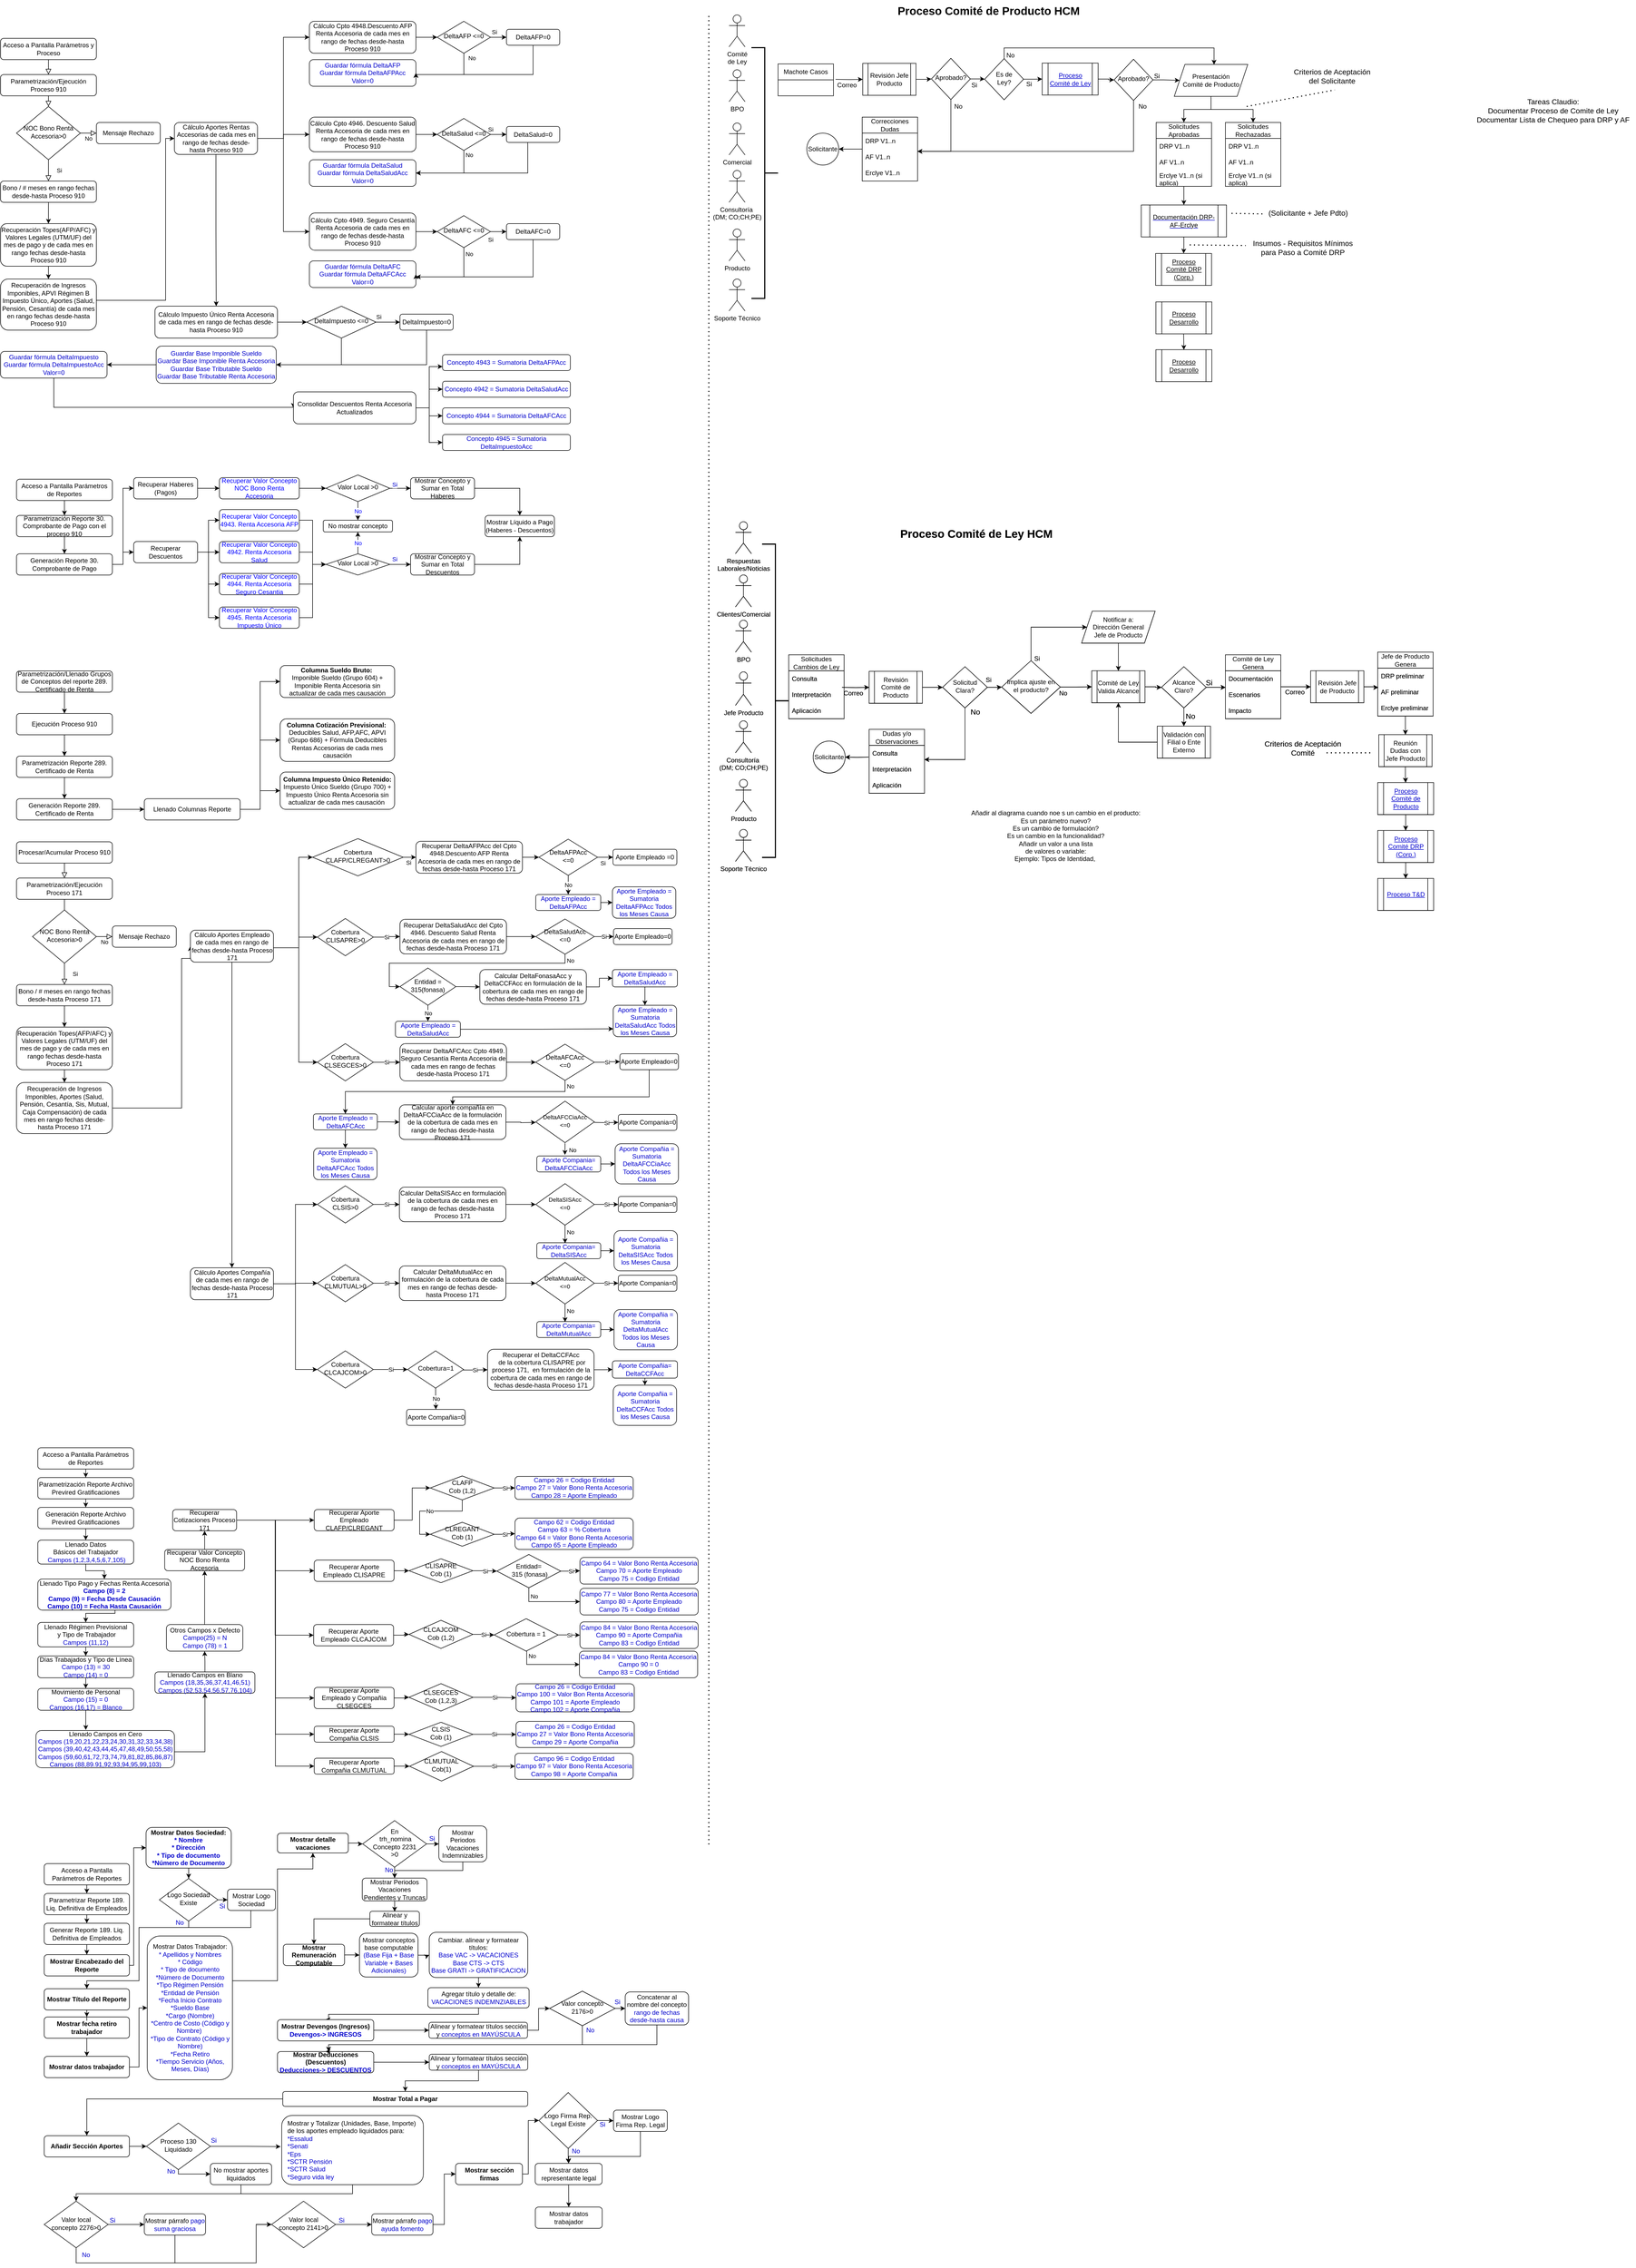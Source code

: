 <mxfile version="20.8.16" type="github">
  <diagram id="C5RBs43oDa-KdzZeNtuy" name="Page-1">
    <mxGraphModel dx="1434" dy="4056" grid="1" gridSize="10" guides="1" tooltips="1" connect="1" arrows="1" fold="1" page="1" pageScale="1" pageWidth="2339" pageHeight="3300" math="0" shadow="0">
      <root>
        <mxCell id="WIyWlLk6GJQsqaUBKTNV-0" />
        <mxCell id="WIyWlLk6GJQsqaUBKTNV-1" parent="WIyWlLk6GJQsqaUBKTNV-0" />
        <mxCell id="WIyWlLk6GJQsqaUBKTNV-2" value="" style="rounded=0;html=1;jettySize=auto;orthogonalLoop=1;fontSize=11;endArrow=block;endFill=0;endSize=8;strokeWidth=1;shadow=0;labelBackgroundColor=none;edgeStyle=orthogonalEdgeStyle;exitX=0.5;exitY=1;exitDx=0;exitDy=0;" parent="WIyWlLk6GJQsqaUBKTNV-1" source="U594rOMJoQbYa-PAkSfv-0" edge="1">
          <mxGeometry relative="1" as="geometry">
            <mxPoint x="100" y="150" as="sourcePoint" />
            <mxPoint x="100" y="180" as="targetPoint" />
          </mxGeometry>
        </mxCell>
        <mxCell id="WIyWlLk6GJQsqaUBKTNV-3" value="Acceso a Pantalla Parámetros y Proceso" style="rounded=1;whiteSpace=wrap;html=1;fontSize=12;glass=0;strokeWidth=1;shadow=0;" parent="WIyWlLk6GJQsqaUBKTNV-1" vertex="1">
          <mxGeometry x="10" y="52" width="180" height="40" as="geometry" />
        </mxCell>
        <mxCell id="WIyWlLk6GJQsqaUBKTNV-4" value="Si" style="rounded=0;html=1;jettySize=auto;orthogonalLoop=1;fontSize=11;endArrow=block;endFill=0;endSize=8;strokeWidth=1;shadow=0;labelBackgroundColor=none;edgeStyle=orthogonalEdgeStyle;entryX=0.5;entryY=0;entryDx=0;entryDy=0;" parent="WIyWlLk6GJQsqaUBKTNV-1" source="WIyWlLk6GJQsqaUBKTNV-6" target="WIyWlLk6GJQsqaUBKTNV-11" edge="1">
          <mxGeometry y="20" relative="1" as="geometry">
            <mxPoint as="offset" />
            <mxPoint x="100" y="310" as="targetPoint" />
          </mxGeometry>
        </mxCell>
        <mxCell id="WIyWlLk6GJQsqaUBKTNV-5" value="No" style="edgeStyle=orthogonalEdgeStyle;rounded=0;html=1;jettySize=auto;orthogonalLoop=1;fontSize=11;endArrow=block;endFill=0;endSize=8;strokeWidth=1;shadow=0;labelBackgroundColor=none;entryX=0;entryY=0.5;entryDx=0;entryDy=0;" parent="WIyWlLk6GJQsqaUBKTNV-1" source="WIyWlLk6GJQsqaUBKTNV-6" target="WIyWlLk6GJQsqaUBKTNV-7" edge="1">
          <mxGeometry y="10" relative="1" as="geometry">
            <mxPoint as="offset" />
            <mxPoint x="200" y="230" as="targetPoint" />
          </mxGeometry>
        </mxCell>
        <mxCell id="WIyWlLk6GJQsqaUBKTNV-6" value="NOC Bono Renta Accesoria&amp;gt;0" style="rhombus;whiteSpace=wrap;html=1;shadow=0;fontFamily=Helvetica;fontSize=12;align=center;strokeWidth=1;spacing=6;spacingTop=-4;" parent="WIyWlLk6GJQsqaUBKTNV-1" vertex="1">
          <mxGeometry x="40" y="180" width="120" height="100" as="geometry" />
        </mxCell>
        <mxCell id="WIyWlLk6GJQsqaUBKTNV-7" value="Mensaje Rechazo" style="rounded=1;whiteSpace=wrap;html=1;fontSize=12;glass=0;strokeWidth=1;shadow=0;" parent="WIyWlLk6GJQsqaUBKTNV-1" vertex="1">
          <mxGeometry x="190" y="210" width="120" height="40" as="geometry" />
        </mxCell>
        <mxCell id="U594rOMJoQbYa-PAkSfv-7" style="edgeStyle=orthogonalEdgeStyle;rounded=0;orthogonalLoop=1;jettySize=auto;html=1;entryX=0.5;entryY=0;entryDx=0;entryDy=0;" parent="WIyWlLk6GJQsqaUBKTNV-1" source="WIyWlLk6GJQsqaUBKTNV-11" target="U594rOMJoQbYa-PAkSfv-6" edge="1">
          <mxGeometry relative="1" as="geometry" />
        </mxCell>
        <mxCell id="WIyWlLk6GJQsqaUBKTNV-11" value="Bono / # meses en rango fechas desde-hasta Proceso 910" style="rounded=1;whiteSpace=wrap;html=1;fontSize=12;glass=0;strokeWidth=1;shadow=0;" parent="WIyWlLk6GJQsqaUBKTNV-1" vertex="1">
          <mxGeometry x="10" y="320" width="180" height="40" as="geometry" />
        </mxCell>
        <mxCell id="U594rOMJoQbYa-PAkSfv-0" value="Parametrización/Ejecución Proceso 910" style="rounded=1;whiteSpace=wrap;html=1;fontSize=12;glass=0;strokeWidth=1;shadow=0;" parent="WIyWlLk6GJQsqaUBKTNV-1" vertex="1">
          <mxGeometry x="10" y="120" width="180" height="40" as="geometry" />
        </mxCell>
        <mxCell id="U594rOMJoQbYa-PAkSfv-1" value="" style="rounded=0;html=1;jettySize=auto;orthogonalLoop=1;fontSize=11;endArrow=block;endFill=0;endSize=8;strokeWidth=1;shadow=0;labelBackgroundColor=none;edgeStyle=orthogonalEdgeStyle;exitX=0.5;exitY=1;exitDx=0;exitDy=0;entryX=0.5;entryY=0;entryDx=0;entryDy=0;" parent="WIyWlLk6GJQsqaUBKTNV-1" source="WIyWlLk6GJQsqaUBKTNV-3" target="U594rOMJoQbYa-PAkSfv-0" edge="1">
          <mxGeometry relative="1" as="geometry">
            <mxPoint x="230" y="80" as="sourcePoint" />
            <mxPoint x="230" y="110" as="targetPoint" />
          </mxGeometry>
        </mxCell>
        <mxCell id="U594rOMJoQbYa-PAkSfv-9" value="" style="edgeStyle=orthogonalEdgeStyle;rounded=0;orthogonalLoop=1;jettySize=auto;html=1;" parent="WIyWlLk6GJQsqaUBKTNV-1" source="U594rOMJoQbYa-PAkSfv-6" target="U594rOMJoQbYa-PAkSfv-8" edge="1">
          <mxGeometry relative="1" as="geometry" />
        </mxCell>
        <mxCell id="U594rOMJoQbYa-PAkSfv-6" value="Recuperación Topes(AFP/AFC) y Valores Legales (UTM/UF) del mes de pago y de cada mes en rango fechas desde-hasta Proceso 910" style="rounded=1;whiteSpace=wrap;html=1;fontSize=12;glass=0;strokeWidth=1;shadow=0;" parent="WIyWlLk6GJQsqaUBKTNV-1" vertex="1">
          <mxGeometry x="10" y="400" width="180" height="80" as="geometry" />
        </mxCell>
        <mxCell id="U594rOMJoQbYa-PAkSfv-21" style="edgeStyle=orthogonalEdgeStyle;rounded=0;orthogonalLoop=1;jettySize=auto;html=1;entryX=0;entryY=0.5;entryDx=0;entryDy=0;" parent="WIyWlLk6GJQsqaUBKTNV-1" source="U594rOMJoQbYa-PAkSfv-8" target="U594rOMJoQbYa-PAkSfv-11" edge="1">
          <mxGeometry relative="1" as="geometry">
            <Array as="points">
              <mxPoint x="320" y="544" />
              <mxPoint x="320" y="240" />
            </Array>
          </mxGeometry>
        </mxCell>
        <mxCell id="U594rOMJoQbYa-PAkSfv-8" value="Recuperación de Ingresos Imponibles, APVI Régimen B Impuesto Único, Aportes (Salud, Pensión, Cesantía) de cada mes en rango fechas desde-hasta Proceso 910" style="rounded=1;whiteSpace=wrap;html=1;fontSize=12;glass=0;strokeWidth=1;shadow=0;" parent="WIyWlLk6GJQsqaUBKTNV-1" vertex="1">
          <mxGeometry x="10" y="504" width="180" height="96" as="geometry" />
        </mxCell>
        <mxCell id="U594rOMJoQbYa-PAkSfv-36" style="edgeStyle=orthogonalEdgeStyle;rounded=0;orthogonalLoop=1;jettySize=auto;html=1;entryX=0;entryY=0.5;entryDx=0;entryDy=0;" parent="WIyWlLk6GJQsqaUBKTNV-1" source="U594rOMJoQbYa-PAkSfv-10" target="U594rOMJoQbYa-PAkSfv-35" edge="1">
          <mxGeometry relative="1" as="geometry" />
        </mxCell>
        <mxCell id="U594rOMJoQbYa-PAkSfv-10" value="Cálculo Cpto 4948.Descuento AFP Renta Accesoria de cada mes en rango de fechas desde-hasta Proceso 910" style="rounded=1;whiteSpace=wrap;html=1;fontSize=12;glass=0;strokeWidth=1;shadow=0;" parent="WIyWlLk6GJQsqaUBKTNV-1" vertex="1">
          <mxGeometry x="590" y="20" width="200" height="60" as="geometry" />
        </mxCell>
        <mxCell id="U594rOMJoQbYa-PAkSfv-19" style="edgeStyle=orthogonalEdgeStyle;rounded=0;orthogonalLoop=1;jettySize=auto;html=1;entryX=0.5;entryY=0;entryDx=0;entryDy=0;" parent="WIyWlLk6GJQsqaUBKTNV-1" source="U594rOMJoQbYa-PAkSfv-11" target="U594rOMJoQbYa-PAkSfv-18" edge="1">
          <mxGeometry relative="1" as="geometry" />
        </mxCell>
        <mxCell id="U594rOMJoQbYa-PAkSfv-28" style="edgeStyle=orthogonalEdgeStyle;rounded=0;orthogonalLoop=1;jettySize=auto;html=1;entryX=0;entryY=0.5;entryDx=0;entryDy=0;" parent="WIyWlLk6GJQsqaUBKTNV-1" source="U594rOMJoQbYa-PAkSfv-11" target="U594rOMJoQbYa-PAkSfv-10" edge="1">
          <mxGeometry relative="1" as="geometry" />
        </mxCell>
        <mxCell id="U594rOMJoQbYa-PAkSfv-30" style="edgeStyle=orthogonalEdgeStyle;rounded=0;orthogonalLoop=1;jettySize=auto;html=1;entryX=0;entryY=0.5;entryDx=0;entryDy=0;" parent="WIyWlLk6GJQsqaUBKTNV-1" source="U594rOMJoQbYa-PAkSfv-11" target="U594rOMJoQbYa-PAkSfv-14" edge="1">
          <mxGeometry relative="1" as="geometry" />
        </mxCell>
        <mxCell id="U594rOMJoQbYa-PAkSfv-31" style="edgeStyle=orthogonalEdgeStyle;rounded=0;orthogonalLoop=1;jettySize=auto;html=1;entryX=0;entryY=0.5;entryDx=0;entryDy=0;" parent="WIyWlLk6GJQsqaUBKTNV-1" source="U594rOMJoQbYa-PAkSfv-11" target="U594rOMJoQbYa-PAkSfv-16" edge="1">
          <mxGeometry relative="1" as="geometry" />
        </mxCell>
        <mxCell id="U594rOMJoQbYa-PAkSfv-11" value="Cálculo Aportes Rentas Accesorias de cada mes en rango de fechas desde-hasta Proceso 910" style="rounded=1;whiteSpace=wrap;html=1;fontSize=12;glass=0;strokeWidth=1;shadow=0;" parent="WIyWlLk6GJQsqaUBKTNV-1" vertex="1">
          <mxGeometry x="336.5" y="210" width="156" height="60" as="geometry" />
        </mxCell>
        <mxCell id="U594rOMJoQbYa-PAkSfv-47" style="edgeStyle=orthogonalEdgeStyle;rounded=0;orthogonalLoop=1;jettySize=auto;html=1;entryX=0;entryY=0.5;entryDx=0;entryDy=0;" parent="WIyWlLk6GJQsqaUBKTNV-1" source="U594rOMJoQbYa-PAkSfv-14" target="U594rOMJoQbYa-PAkSfv-45" edge="1">
          <mxGeometry relative="1" as="geometry" />
        </mxCell>
        <mxCell id="U594rOMJoQbYa-PAkSfv-14" value="Cálculo Cpto 4946. Descuento Salud Renta Accesoria de cada mes en rango de fechas desde-hasta Proceso 910" style="rounded=1;whiteSpace=wrap;html=1;fontSize=12;glass=0;strokeWidth=1;shadow=0;" parent="WIyWlLk6GJQsqaUBKTNV-1" vertex="1">
          <mxGeometry x="590" y="200" width="200" height="65" as="geometry" />
        </mxCell>
        <mxCell id="U594rOMJoQbYa-PAkSfv-57" style="edgeStyle=orthogonalEdgeStyle;rounded=0;orthogonalLoop=1;jettySize=auto;html=1;entryX=0;entryY=0.5;entryDx=0;entryDy=0;" parent="WIyWlLk6GJQsqaUBKTNV-1" source="U594rOMJoQbYa-PAkSfv-16" target="U594rOMJoQbYa-PAkSfv-55" edge="1">
          <mxGeometry relative="1" as="geometry" />
        </mxCell>
        <mxCell id="U594rOMJoQbYa-PAkSfv-16" value="Cálculo Cpto 4949. Seguro Cesantía Renta Accesoria de cada mes en rango de fechas desde-hasta Proceso 910" style="rounded=1;whiteSpace=wrap;html=1;fontSize=12;glass=0;strokeWidth=1;shadow=0;" parent="WIyWlLk6GJQsqaUBKTNV-1" vertex="1">
          <mxGeometry x="590" y="380" width="200" height="70" as="geometry" />
        </mxCell>
        <mxCell id="U594rOMJoQbYa-PAkSfv-67" style="edgeStyle=orthogonalEdgeStyle;rounded=0;orthogonalLoop=1;jettySize=auto;html=1;entryX=0;entryY=0.5;entryDx=0;entryDy=0;" parent="WIyWlLk6GJQsqaUBKTNV-1" source="U594rOMJoQbYa-PAkSfv-18" target="U594rOMJoQbYa-PAkSfv-64" edge="1">
          <mxGeometry relative="1" as="geometry" />
        </mxCell>
        <mxCell id="U594rOMJoQbYa-PAkSfv-73" style="edgeStyle=orthogonalEdgeStyle;rounded=0;orthogonalLoop=1;jettySize=auto;html=1;entryX=0;entryY=0.5;entryDx=0;entryDy=0;exitX=0.5;exitY=1;exitDx=0;exitDy=0;" parent="WIyWlLk6GJQsqaUBKTNV-1" source="U594rOMJoQbYa-PAkSfv-63" target="U594rOMJoQbYa-PAkSfv-72" edge="1">
          <mxGeometry relative="1" as="geometry">
            <Array as="points">
              <mxPoint x="110" y="745" />
              <mxPoint x="560" y="745" />
            </Array>
          </mxGeometry>
        </mxCell>
        <mxCell id="U594rOMJoQbYa-PAkSfv-18" value="Cálculo Impuesto Único Renta Accesoria de cada mes en rango de fechas desde-hasta Proceso 910" style="rounded=1;whiteSpace=wrap;html=1;fontSize=12;glass=0;strokeWidth=1;shadow=0;" parent="WIyWlLk6GJQsqaUBKTNV-1" vertex="1">
          <mxGeometry x="300" y="555" width="230" height="60" as="geometry" />
        </mxCell>
        <mxCell id="U594rOMJoQbYa-PAkSfv-22" value="Guardar fórmula DeltaAFP&lt;br&gt;Guardar fórmula DeltaAFPAcc&lt;br&gt;Valor=0" style="rounded=1;whiteSpace=wrap;html=1;fontSize=12;glass=0;strokeWidth=1;shadow=0;fontStyle=0;fontColor=#0000CC;" parent="WIyWlLk6GJQsqaUBKTNV-1" vertex="1">
          <mxGeometry x="590" y="92" width="200" height="50" as="geometry" />
        </mxCell>
        <mxCell id="U594rOMJoQbYa-PAkSfv-23" value="Guardar fórmula DeltaSalud&lt;br&gt;Guardar fórmula DeltaSaludAcc&lt;br&gt;Valor=0" style="rounded=1;whiteSpace=wrap;html=1;fontSize=12;glass=0;strokeWidth=1;shadow=0;fontStyle=0;fontColor=#0000CC;" parent="WIyWlLk6GJQsqaUBKTNV-1" vertex="1">
          <mxGeometry x="590" y="280" width="200" height="50" as="geometry" />
        </mxCell>
        <mxCell id="U594rOMJoQbYa-PAkSfv-24" value="Guardar fórmula DeltaAFC&lt;br&gt;Guardar fórmula DeltaAFCAcc&lt;br&gt;Valor=0" style="rounded=1;whiteSpace=wrap;html=1;fontSize=12;glass=0;strokeWidth=1;shadow=0;fontStyle=0;fontColor=#0000CC;" parent="WIyWlLk6GJQsqaUBKTNV-1" vertex="1">
          <mxGeometry x="590" y="470" width="200" height="50" as="geometry" />
        </mxCell>
        <mxCell id="U594rOMJoQbYa-PAkSfv-40" value="No" style="edgeStyle=orthogonalEdgeStyle;rounded=0;orthogonalLoop=1;jettySize=auto;html=1;entryX=1;entryY=0.5;entryDx=0;entryDy=0;" parent="WIyWlLk6GJQsqaUBKTNV-1" source="U594rOMJoQbYa-PAkSfv-35" target="U594rOMJoQbYa-PAkSfv-22" edge="1">
          <mxGeometry x="-0.867" y="15" relative="1" as="geometry">
            <Array as="points">
              <mxPoint x="880" y="120" />
              <mxPoint x="790" y="120" />
            </Array>
            <mxPoint as="offset" />
          </mxGeometry>
        </mxCell>
        <mxCell id="U594rOMJoQbYa-PAkSfv-41" value="Si" style="edgeStyle=orthogonalEdgeStyle;rounded=0;orthogonalLoop=1;jettySize=auto;html=1;entryX=0;entryY=0.5;entryDx=0;entryDy=0;" parent="WIyWlLk6GJQsqaUBKTNV-1" source="U594rOMJoQbYa-PAkSfv-35" target="U594rOMJoQbYa-PAkSfv-39" edge="1">
          <mxGeometry x="-0.714" y="10" relative="1" as="geometry">
            <mxPoint as="offset" />
          </mxGeometry>
        </mxCell>
        <mxCell id="U594rOMJoQbYa-PAkSfv-35" value="DeltaAFP &amp;lt;=0" style="rhombus;whiteSpace=wrap;html=1;shadow=0;fontFamily=Helvetica;fontSize=12;align=center;strokeWidth=1;spacing=6;spacingTop=-4;" parent="WIyWlLk6GJQsqaUBKTNV-1" vertex="1">
          <mxGeometry x="830" y="20" width="100" height="60" as="geometry" />
        </mxCell>
        <mxCell id="U594rOMJoQbYa-PAkSfv-42" style="edgeStyle=orthogonalEdgeStyle;rounded=0;orthogonalLoop=1;jettySize=auto;html=1;entryX=1;entryY=0.5;entryDx=0;entryDy=0;exitX=0.5;exitY=1;exitDx=0;exitDy=0;" parent="WIyWlLk6GJQsqaUBKTNV-1" source="U594rOMJoQbYa-PAkSfv-39" target="U594rOMJoQbYa-PAkSfv-22" edge="1">
          <mxGeometry relative="1" as="geometry">
            <Array as="points">
              <mxPoint x="1010" y="120" />
              <mxPoint x="790" y="120" />
            </Array>
          </mxGeometry>
        </mxCell>
        <mxCell id="U594rOMJoQbYa-PAkSfv-39" value="DeltaAFP=0" style="rounded=1;whiteSpace=wrap;html=1;fontSize=12;glass=0;strokeWidth=1;shadow=0;" parent="WIyWlLk6GJQsqaUBKTNV-1" vertex="1">
          <mxGeometry x="960" y="35" width="100" height="30" as="geometry" />
        </mxCell>
        <mxCell id="U594rOMJoQbYa-PAkSfv-48" value="Si" style="edgeStyle=orthogonalEdgeStyle;rounded=0;orthogonalLoop=1;jettySize=auto;html=1;entryX=0;entryY=0.5;entryDx=0;entryDy=0;" parent="WIyWlLk6GJQsqaUBKTNV-1" source="U594rOMJoQbYa-PAkSfv-45" target="U594rOMJoQbYa-PAkSfv-46" edge="1">
          <mxGeometry x="-1" y="10" relative="1" as="geometry">
            <mxPoint as="offset" />
          </mxGeometry>
        </mxCell>
        <mxCell id="U594rOMJoQbYa-PAkSfv-51" value="No" style="edgeStyle=orthogonalEdgeStyle;rounded=0;orthogonalLoop=1;jettySize=auto;html=1;entryX=1;entryY=0.5;entryDx=0;entryDy=0;" parent="WIyWlLk6GJQsqaUBKTNV-1" source="U594rOMJoQbYa-PAkSfv-45" target="U594rOMJoQbYa-PAkSfv-23" edge="1">
          <mxGeometry x="-0.871" y="10" relative="1" as="geometry">
            <Array as="points">
              <mxPoint x="880" y="305" />
            </Array>
            <mxPoint as="offset" />
          </mxGeometry>
        </mxCell>
        <mxCell id="U594rOMJoQbYa-PAkSfv-45" value="DeltaSalud &amp;lt;=0" style="rhombus;whiteSpace=wrap;html=1;shadow=0;fontFamily=Helvetica;fontSize=12;align=center;strokeWidth=1;spacing=6;spacingTop=-4;" parent="WIyWlLk6GJQsqaUBKTNV-1" vertex="1">
          <mxGeometry x="830" y="202.5" width="100" height="60" as="geometry" />
        </mxCell>
        <mxCell id="U594rOMJoQbYa-PAkSfv-52" style="edgeStyle=orthogonalEdgeStyle;rounded=0;orthogonalLoop=1;jettySize=auto;html=1;entryX=1;entryY=0.5;entryDx=0;entryDy=0;" parent="WIyWlLk6GJQsqaUBKTNV-1" source="U594rOMJoQbYa-PAkSfv-46" target="U594rOMJoQbYa-PAkSfv-23" edge="1">
          <mxGeometry relative="1" as="geometry">
            <Array as="points">
              <mxPoint x="1000" y="305" />
            </Array>
          </mxGeometry>
        </mxCell>
        <mxCell id="U594rOMJoQbYa-PAkSfv-46" value="DeltaSalud=0" style="rounded=1;whiteSpace=wrap;html=1;fontSize=12;glass=0;strokeWidth=1;shadow=0;" parent="WIyWlLk6GJQsqaUBKTNV-1" vertex="1">
          <mxGeometry x="960" y="217.5" width="100" height="30" as="geometry" />
        </mxCell>
        <mxCell id="U594rOMJoQbYa-PAkSfv-58" value="Si" style="edgeStyle=orthogonalEdgeStyle;rounded=0;orthogonalLoop=1;jettySize=auto;html=1;entryX=0;entryY=0.5;entryDx=0;entryDy=0;" parent="WIyWlLk6GJQsqaUBKTNV-1" source="U594rOMJoQbYa-PAkSfv-55" target="U594rOMJoQbYa-PAkSfv-56" edge="1">
          <mxGeometry x="-1" y="-15" relative="1" as="geometry">
            <mxPoint as="offset" />
          </mxGeometry>
        </mxCell>
        <mxCell id="U594rOMJoQbYa-PAkSfv-60" style="edgeStyle=orthogonalEdgeStyle;rounded=0;orthogonalLoop=1;jettySize=auto;html=1;entryX=1;entryY=0.5;entryDx=0;entryDy=0;" parent="WIyWlLk6GJQsqaUBKTNV-1" source="U594rOMJoQbYa-PAkSfv-55" target="U594rOMJoQbYa-PAkSfv-24" edge="1">
          <mxGeometry relative="1" as="geometry">
            <mxPoint x="790" y="530" as="targetPoint" />
            <Array as="points">
              <mxPoint x="880" y="500" />
              <mxPoint x="790" y="500" />
            </Array>
          </mxGeometry>
        </mxCell>
        <mxCell id="U594rOMJoQbYa-PAkSfv-61" value="No" style="edgeLabel;html=1;align=center;verticalAlign=middle;resizable=0;points=[];" parent="U594rOMJoQbYa-PAkSfv-60" vertex="1" connectable="0">
          <mxGeometry x="-0.847" y="1" relative="1" as="geometry">
            <mxPoint x="9" as="offset" />
          </mxGeometry>
        </mxCell>
        <mxCell id="U594rOMJoQbYa-PAkSfv-55" value="DeltaAFC &amp;lt;=0" style="rhombus;whiteSpace=wrap;html=1;shadow=0;fontFamily=Helvetica;fontSize=12;align=center;strokeWidth=1;spacing=6;spacingTop=-4;" parent="WIyWlLk6GJQsqaUBKTNV-1" vertex="1">
          <mxGeometry x="830" y="385" width="100" height="60" as="geometry" />
        </mxCell>
        <mxCell id="U594rOMJoQbYa-PAkSfv-59" style="edgeStyle=orthogonalEdgeStyle;rounded=0;orthogonalLoop=1;jettySize=auto;html=1;entryX=1;entryY=0.6;entryDx=0;entryDy=0;entryPerimeter=0;" parent="WIyWlLk6GJQsqaUBKTNV-1" source="U594rOMJoQbYa-PAkSfv-56" target="U594rOMJoQbYa-PAkSfv-24" edge="1">
          <mxGeometry relative="1" as="geometry">
            <Array as="points">
              <mxPoint x="1010" y="500" />
            </Array>
          </mxGeometry>
        </mxCell>
        <mxCell id="U594rOMJoQbYa-PAkSfv-56" value="DeltaAFC=0" style="rounded=1;whiteSpace=wrap;html=1;fontSize=12;glass=0;strokeWidth=1;shadow=0;" parent="WIyWlLk6GJQsqaUBKTNV-1" vertex="1">
          <mxGeometry x="960" y="400" width="100" height="30" as="geometry" />
        </mxCell>
        <mxCell id="U594rOMJoQbYa-PAkSfv-70" style="edgeStyle=orthogonalEdgeStyle;rounded=0;orthogonalLoop=1;jettySize=auto;html=1;entryX=1;entryY=0.5;entryDx=0;entryDy=0;" parent="WIyWlLk6GJQsqaUBKTNV-1" source="U594rOMJoQbYa-PAkSfv-62" target="U594rOMJoQbYa-PAkSfv-63" edge="1">
          <mxGeometry relative="1" as="geometry" />
        </mxCell>
        <mxCell id="U594rOMJoQbYa-PAkSfv-62" value="Guardar Base Imponible Sueldo&lt;br&gt;Guardar Base Imponible Renta Accesoria&lt;br&gt;Guardar Base Tributable Sueldo&lt;br&gt;Guardar Base Tributable Renta Accesoria" style="rounded=1;whiteSpace=wrap;html=1;fontSize=12;glass=0;strokeWidth=1;shadow=0;fontStyle=0;fontColor=#0000CC;" parent="WIyWlLk6GJQsqaUBKTNV-1" vertex="1">
          <mxGeometry x="302.25" y="630" width="225.5" height="70" as="geometry" />
        </mxCell>
        <mxCell id="U594rOMJoQbYa-PAkSfv-63" value="Guardar fórmula DeltaImpuesto&lt;br&gt;Guardar fórmula DeltaImpuestoAcc&lt;br&gt;Valor=0" style="rounded=1;whiteSpace=wrap;html=1;fontSize=12;glass=0;strokeWidth=1;shadow=0;fontStyle=0;fontColor=#0000CC;" parent="WIyWlLk6GJQsqaUBKTNV-1" vertex="1">
          <mxGeometry x="10" y="640" width="200" height="50" as="geometry" />
        </mxCell>
        <mxCell id="U594rOMJoQbYa-PAkSfv-66" value="Si" style="edgeStyle=orthogonalEdgeStyle;rounded=0;orthogonalLoop=1;jettySize=auto;html=1;entryX=0;entryY=0.5;entryDx=0;entryDy=0;" parent="WIyWlLk6GJQsqaUBKTNV-1" source="U594rOMJoQbYa-PAkSfv-64" target="U594rOMJoQbYa-PAkSfv-65" edge="1">
          <mxGeometry x="-0.778" y="10" relative="1" as="geometry">
            <mxPoint as="offset" />
          </mxGeometry>
        </mxCell>
        <mxCell id="U594rOMJoQbYa-PAkSfv-68" style="edgeStyle=orthogonalEdgeStyle;rounded=0;orthogonalLoop=1;jettySize=auto;html=1;entryX=1;entryY=0.5;entryDx=0;entryDy=0;" parent="WIyWlLk6GJQsqaUBKTNV-1" source="U594rOMJoQbYa-PAkSfv-64" target="U594rOMJoQbYa-PAkSfv-62" edge="1">
          <mxGeometry relative="1" as="geometry">
            <Array as="points">
              <mxPoint x="650" y="665" />
            </Array>
          </mxGeometry>
        </mxCell>
        <mxCell id="U594rOMJoQbYa-PAkSfv-64" value="DeltaImpuesto &amp;lt;=0" style="rhombus;whiteSpace=wrap;html=1;shadow=0;fontFamily=Helvetica;fontSize=12;align=center;strokeWidth=1;spacing=6;spacingTop=-4;" parent="WIyWlLk6GJQsqaUBKTNV-1" vertex="1">
          <mxGeometry x="585" y="555" width="130" height="60" as="geometry" />
        </mxCell>
        <mxCell id="U594rOMJoQbYa-PAkSfv-71" style="edgeStyle=orthogonalEdgeStyle;rounded=0;orthogonalLoop=1;jettySize=auto;html=1;entryX=1;entryY=0.5;entryDx=0;entryDy=0;" parent="WIyWlLk6GJQsqaUBKTNV-1" source="U594rOMJoQbYa-PAkSfv-65" target="U594rOMJoQbYa-PAkSfv-62" edge="1">
          <mxGeometry relative="1" as="geometry">
            <Array as="points">
              <mxPoint x="810" y="665" />
            </Array>
          </mxGeometry>
        </mxCell>
        <mxCell id="U594rOMJoQbYa-PAkSfv-65" value="DeltaImpuesto=0" style="rounded=1;whiteSpace=wrap;html=1;fontSize=12;glass=0;strokeWidth=1;shadow=0;" parent="WIyWlLk6GJQsqaUBKTNV-1" vertex="1">
          <mxGeometry x="760" y="570" width="100" height="30" as="geometry" />
        </mxCell>
        <mxCell id="U594rOMJoQbYa-PAkSfv-78" style="edgeStyle=orthogonalEdgeStyle;rounded=0;orthogonalLoop=1;jettySize=auto;html=1;entryX=0;entryY=0.75;entryDx=0;entryDy=0;" parent="WIyWlLk6GJQsqaUBKTNV-1" source="U594rOMJoQbYa-PAkSfv-72" target="U594rOMJoQbYa-PAkSfv-74" edge="1">
          <mxGeometry relative="1" as="geometry" />
        </mxCell>
        <mxCell id="U594rOMJoQbYa-PAkSfv-79" style="edgeStyle=orthogonalEdgeStyle;rounded=0;orthogonalLoop=1;jettySize=auto;html=1;entryX=0;entryY=0.5;entryDx=0;entryDy=0;" parent="WIyWlLk6GJQsqaUBKTNV-1" source="U594rOMJoQbYa-PAkSfv-72" target="U594rOMJoQbYa-PAkSfv-75" edge="1">
          <mxGeometry relative="1" as="geometry" />
        </mxCell>
        <mxCell id="U594rOMJoQbYa-PAkSfv-80" style="edgeStyle=orthogonalEdgeStyle;rounded=0;orthogonalLoop=1;jettySize=auto;html=1;entryX=0;entryY=0.5;entryDx=0;entryDy=0;" parent="WIyWlLk6GJQsqaUBKTNV-1" source="U594rOMJoQbYa-PAkSfv-72" target="U594rOMJoQbYa-PAkSfv-76" edge="1">
          <mxGeometry relative="1" as="geometry" />
        </mxCell>
        <mxCell id="U594rOMJoQbYa-PAkSfv-81" style="edgeStyle=orthogonalEdgeStyle;rounded=0;orthogonalLoop=1;jettySize=auto;html=1;entryX=0;entryY=0.5;entryDx=0;entryDy=0;" parent="WIyWlLk6GJQsqaUBKTNV-1" source="U594rOMJoQbYa-PAkSfv-72" target="U594rOMJoQbYa-PAkSfv-77" edge="1">
          <mxGeometry relative="1" as="geometry" />
        </mxCell>
        <mxCell id="U594rOMJoQbYa-PAkSfv-72" value="Consolidar Descuentos Renta Accesoria Actualizados" style="rounded=1;whiteSpace=wrap;html=1;fontSize=12;glass=0;strokeWidth=1;shadow=0;" parent="WIyWlLk6GJQsqaUBKTNV-1" vertex="1">
          <mxGeometry x="560" y="716" width="230" height="60" as="geometry" />
        </mxCell>
        <mxCell id="U594rOMJoQbYa-PAkSfv-74" value="Concepto 4943 = Sumatoria DeltaAFPAcc" style="rounded=1;whiteSpace=wrap;html=1;fontSize=12;glass=0;strokeWidth=1;shadow=0;fontStyle=0;fontColor=#0000CC;" parent="WIyWlLk6GJQsqaUBKTNV-1" vertex="1">
          <mxGeometry x="840" y="646" width="240" height="30" as="geometry" />
        </mxCell>
        <mxCell id="U594rOMJoQbYa-PAkSfv-75" value="Concepto 4942 = Sumatoria DeltaSaludAcc" style="rounded=1;whiteSpace=wrap;html=1;fontSize=12;glass=0;strokeWidth=1;shadow=0;fontStyle=0;fontColor=#0000CC;" parent="WIyWlLk6GJQsqaUBKTNV-1" vertex="1">
          <mxGeometry x="840" y="696" width="240" height="30" as="geometry" />
        </mxCell>
        <mxCell id="U594rOMJoQbYa-PAkSfv-76" value="Concepto 4944 = Sumatoria DeltaAFCAcc" style="rounded=1;whiteSpace=wrap;html=1;fontSize=12;glass=0;strokeWidth=1;shadow=0;fontStyle=0;fontColor=#0000CC;" parent="WIyWlLk6GJQsqaUBKTNV-1" vertex="1">
          <mxGeometry x="840" y="746" width="240" height="30" as="geometry" />
        </mxCell>
        <mxCell id="U594rOMJoQbYa-PAkSfv-77" value="Concepto 4945 = Sumatoria DeltaImpuestoAcc" style="rounded=1;whiteSpace=wrap;html=1;fontSize=12;glass=0;strokeWidth=1;shadow=0;fontStyle=0;fontColor=#0000CC;" parent="WIyWlLk6GJQsqaUBKTNV-1" vertex="1">
          <mxGeometry x="840" y="796" width="240" height="30" as="geometry" />
        </mxCell>
        <mxCell id="U594rOMJoQbYa-PAkSfv-100" style="edgeStyle=orthogonalEdgeStyle;rounded=0;orthogonalLoop=1;jettySize=auto;html=1;entryX=0.5;entryY=0;entryDx=0;entryDy=0;fontColor=#0000CC;" parent="WIyWlLk6GJQsqaUBKTNV-1" source="U594rOMJoQbYa-PAkSfv-82" target="U594rOMJoQbYa-PAkSfv-85" edge="1">
          <mxGeometry relative="1" as="geometry" />
        </mxCell>
        <mxCell id="U594rOMJoQbYa-PAkSfv-82" value="Acceso a Pantalla Parámetros de Reportes" style="rounded=1;whiteSpace=wrap;html=1;fontSize=12;glass=0;strokeWidth=1;shadow=0;" parent="WIyWlLk6GJQsqaUBKTNV-1" vertex="1">
          <mxGeometry x="40" y="880" width="180" height="40" as="geometry" />
        </mxCell>
        <mxCell id="U594rOMJoQbYa-PAkSfv-115" value="Si" style="edgeStyle=orthogonalEdgeStyle;rounded=0;orthogonalLoop=1;jettySize=auto;html=1;entryX=0;entryY=0.5;entryDx=0;entryDy=0;fontColor=#0000CC;" parent="WIyWlLk6GJQsqaUBKTNV-1" source="U594rOMJoQbYa-PAkSfv-83" target="U594rOMJoQbYa-PAkSfv-113" edge="1">
          <mxGeometry x="-0.561" y="10" relative="1" as="geometry">
            <mxPoint as="offset" />
          </mxGeometry>
        </mxCell>
        <mxCell id="U594rOMJoQbYa-PAkSfv-122" value="No" style="edgeStyle=orthogonalEdgeStyle;rounded=0;orthogonalLoop=1;jettySize=auto;html=1;entryX=0.5;entryY=1;entryDx=0;entryDy=0;fontColor=#0000FF;" parent="WIyWlLk6GJQsqaUBKTNV-1" source="U594rOMJoQbYa-PAkSfv-83" target="U594rOMJoQbYa-PAkSfv-119" edge="1">
          <mxGeometry relative="1" as="geometry" />
        </mxCell>
        <mxCell id="U594rOMJoQbYa-PAkSfv-83" value="Valor Local &amp;gt;0" style="rhombus;whiteSpace=wrap;html=1;shadow=0;fontFamily=Helvetica;fontSize=12;align=center;strokeWidth=1;spacing=6;spacingTop=-4;" parent="WIyWlLk6GJQsqaUBKTNV-1" vertex="1">
          <mxGeometry x="621" y="1020" width="120" height="40" as="geometry" />
        </mxCell>
        <mxCell id="U594rOMJoQbYa-PAkSfv-101" style="edgeStyle=orthogonalEdgeStyle;rounded=0;orthogonalLoop=1;jettySize=auto;html=1;entryX=0.5;entryY=0;entryDx=0;entryDy=0;fontColor=#0000CC;" parent="WIyWlLk6GJQsqaUBKTNV-1" source="U594rOMJoQbYa-PAkSfv-85" target="U594rOMJoQbYa-PAkSfv-86" edge="1">
          <mxGeometry relative="1" as="geometry" />
        </mxCell>
        <mxCell id="U594rOMJoQbYa-PAkSfv-85" value="Parametrización Reporte 30. Comprobante de Pago con el proceso 910" style="rounded=1;whiteSpace=wrap;html=1;fontSize=12;glass=0;strokeWidth=1;shadow=0;" parent="WIyWlLk6GJQsqaUBKTNV-1" vertex="1">
          <mxGeometry x="40" y="948" width="180" height="40" as="geometry" />
        </mxCell>
        <mxCell id="U594rOMJoQbYa-PAkSfv-105" style="edgeStyle=orthogonalEdgeStyle;rounded=0;orthogonalLoop=1;jettySize=auto;html=1;entryX=0;entryY=0.5;entryDx=0;entryDy=0;fontColor=#0000CC;" parent="WIyWlLk6GJQsqaUBKTNV-1" source="U594rOMJoQbYa-PAkSfv-86" target="U594rOMJoQbYa-PAkSfv-103" edge="1">
          <mxGeometry relative="1" as="geometry" />
        </mxCell>
        <mxCell id="U594rOMJoQbYa-PAkSfv-106" style="edgeStyle=orthogonalEdgeStyle;rounded=0;orthogonalLoop=1;jettySize=auto;html=1;entryX=0;entryY=0.5;entryDx=0;entryDy=0;fontColor=#0000CC;" parent="WIyWlLk6GJQsqaUBKTNV-1" source="U594rOMJoQbYa-PAkSfv-86" target="U594rOMJoQbYa-PAkSfv-104" edge="1">
          <mxGeometry relative="1" as="geometry" />
        </mxCell>
        <mxCell id="U594rOMJoQbYa-PAkSfv-86" value="Generación Reporte 30. Comprobante de Pago" style="rounded=1;whiteSpace=wrap;html=1;fontSize=12;glass=0;strokeWidth=1;shadow=0;" parent="WIyWlLk6GJQsqaUBKTNV-1" vertex="1">
          <mxGeometry x="40" y="1020" width="180" height="40" as="geometry" />
        </mxCell>
        <mxCell id="U594rOMJoQbYa-PAkSfv-94" style="edgeStyle=orthogonalEdgeStyle;rounded=0;orthogonalLoop=1;jettySize=auto;html=1;entryX=0;entryY=0.5;entryDx=0;entryDy=0;fontColor=#0000CC;" parent="WIyWlLk6GJQsqaUBKTNV-1" source="U594rOMJoQbYa-PAkSfv-88" target="U594rOMJoQbYa-PAkSfv-93" edge="1">
          <mxGeometry relative="1" as="geometry" />
        </mxCell>
        <mxCell id="U594rOMJoQbYa-PAkSfv-88" value="Recuperar Valor Concepto NOC Bono Renta Accesoria" style="rounded=1;whiteSpace=wrap;html=1;fontSize=12;glass=0;strokeWidth=1;shadow=0;fontColor=#0000FF;" parent="WIyWlLk6GJQsqaUBKTNV-1" vertex="1">
          <mxGeometry x="421" y="877" width="150" height="40" as="geometry" />
        </mxCell>
        <mxCell id="U594rOMJoQbYa-PAkSfv-95" style="edgeStyle=orthogonalEdgeStyle;rounded=0;orthogonalLoop=1;jettySize=auto;html=1;entryX=0;entryY=0.5;entryDx=0;entryDy=0;fontColor=#0000CC;" parent="WIyWlLk6GJQsqaUBKTNV-1" source="U594rOMJoQbYa-PAkSfv-89" target="U594rOMJoQbYa-PAkSfv-83" edge="1">
          <mxGeometry relative="1" as="geometry" />
        </mxCell>
        <mxCell id="U594rOMJoQbYa-PAkSfv-89" value="Recuperar Valor Concepto 4943. Renta Accesoria AFP" style="rounded=1;whiteSpace=wrap;html=1;fontSize=12;glass=0;strokeWidth=1;shadow=0;fontColor=#0000FF;" parent="WIyWlLk6GJQsqaUBKTNV-1" vertex="1">
          <mxGeometry x="421" y="937" width="150" height="40" as="geometry" />
        </mxCell>
        <mxCell id="U594rOMJoQbYa-PAkSfv-96" style="edgeStyle=orthogonalEdgeStyle;rounded=0;orthogonalLoop=1;jettySize=auto;html=1;entryX=0;entryY=0.5;entryDx=0;entryDy=0;fontColor=#0000CC;" parent="WIyWlLk6GJQsqaUBKTNV-1" source="U594rOMJoQbYa-PAkSfv-90" target="U594rOMJoQbYa-PAkSfv-83" edge="1">
          <mxGeometry relative="1" as="geometry" />
        </mxCell>
        <mxCell id="U594rOMJoQbYa-PAkSfv-90" value="Recuperar Valor Concepto 4942. Renta Accesoria Salud" style="rounded=1;whiteSpace=wrap;html=1;fontSize=12;glass=0;strokeWidth=1;shadow=0;fontColor=#0000FF;" parent="WIyWlLk6GJQsqaUBKTNV-1" vertex="1">
          <mxGeometry x="421" y="997" width="150" height="40" as="geometry" />
        </mxCell>
        <mxCell id="U594rOMJoQbYa-PAkSfv-97" style="edgeStyle=orthogonalEdgeStyle;rounded=0;orthogonalLoop=1;jettySize=auto;html=1;fontColor=#0000CC;" parent="WIyWlLk6GJQsqaUBKTNV-1" source="U594rOMJoQbYa-PAkSfv-91" target="U594rOMJoQbYa-PAkSfv-83" edge="1">
          <mxGeometry relative="1" as="geometry" />
        </mxCell>
        <mxCell id="U594rOMJoQbYa-PAkSfv-91" value="Recuperar Valor Concepto 4944. Renta Accesoria Seguro Cesantia" style="rounded=1;whiteSpace=wrap;html=1;fontSize=12;glass=0;strokeWidth=1;shadow=0;fontColor=#0000FF;" parent="WIyWlLk6GJQsqaUBKTNV-1" vertex="1">
          <mxGeometry x="421" y="1057" width="150" height="40" as="geometry" />
        </mxCell>
        <mxCell id="U594rOMJoQbYa-PAkSfv-99" style="edgeStyle=orthogonalEdgeStyle;rounded=0;orthogonalLoop=1;jettySize=auto;html=1;entryX=0;entryY=0.5;entryDx=0;entryDy=0;fontColor=#0000CC;" parent="WIyWlLk6GJQsqaUBKTNV-1" source="U594rOMJoQbYa-PAkSfv-92" target="U594rOMJoQbYa-PAkSfv-83" edge="1">
          <mxGeometry relative="1" as="geometry" />
        </mxCell>
        <mxCell id="U594rOMJoQbYa-PAkSfv-92" value="Recuperar Valor Concepto 4945. Renta Accesoria Impuesto Único" style="rounded=1;whiteSpace=wrap;html=1;fontSize=12;glass=0;strokeWidth=1;shadow=0;fontColor=#0000FF;" parent="WIyWlLk6GJQsqaUBKTNV-1" vertex="1">
          <mxGeometry x="421" y="1120" width="150" height="40" as="geometry" />
        </mxCell>
        <mxCell id="U594rOMJoQbYa-PAkSfv-114" value="Si" style="edgeStyle=orthogonalEdgeStyle;rounded=0;orthogonalLoop=1;jettySize=auto;html=1;entryX=0;entryY=0.5;entryDx=0;entryDy=0;fontColor=#0000CC;" parent="WIyWlLk6GJQsqaUBKTNV-1" source="U594rOMJoQbYa-PAkSfv-93" target="U594rOMJoQbYa-PAkSfv-112" edge="1">
          <mxGeometry x="-0.561" y="7" relative="1" as="geometry">
            <mxPoint as="offset" />
          </mxGeometry>
        </mxCell>
        <mxCell id="U594rOMJoQbYa-PAkSfv-121" value="No" style="edgeStyle=orthogonalEdgeStyle;rounded=0;orthogonalLoop=1;jettySize=auto;html=1;entryX=0.5;entryY=0;entryDx=0;entryDy=0;fontColor=#0000FF;" parent="WIyWlLk6GJQsqaUBKTNV-1" source="U594rOMJoQbYa-PAkSfv-93" target="U594rOMJoQbYa-PAkSfv-119" edge="1">
          <mxGeometry relative="1" as="geometry" />
        </mxCell>
        <mxCell id="U594rOMJoQbYa-PAkSfv-93" value="Valor Local &amp;gt;0" style="rhombus;whiteSpace=wrap;html=1;shadow=0;fontFamily=Helvetica;fontSize=12;align=center;strokeWidth=1;spacing=6;spacingTop=-4;" parent="WIyWlLk6GJQsqaUBKTNV-1" vertex="1">
          <mxGeometry x="621" y="872" width="120" height="50" as="geometry" />
        </mxCell>
        <mxCell id="U594rOMJoQbYa-PAkSfv-111" style="edgeStyle=orthogonalEdgeStyle;rounded=0;orthogonalLoop=1;jettySize=auto;html=1;entryX=0;entryY=0.5;entryDx=0;entryDy=0;fontColor=#0000CC;" parent="WIyWlLk6GJQsqaUBKTNV-1" source="U594rOMJoQbYa-PAkSfv-103" target="U594rOMJoQbYa-PAkSfv-88" edge="1">
          <mxGeometry relative="1" as="geometry" />
        </mxCell>
        <mxCell id="U594rOMJoQbYa-PAkSfv-103" value="Recuperar Haberes (Pagos)" style="rounded=1;whiteSpace=wrap;html=1;fontSize=12;glass=0;strokeWidth=1;shadow=0;" parent="WIyWlLk6GJQsqaUBKTNV-1" vertex="1">
          <mxGeometry x="260" y="877" width="120" height="40" as="geometry" />
        </mxCell>
        <mxCell id="U594rOMJoQbYa-PAkSfv-107" style="edgeStyle=orthogonalEdgeStyle;rounded=0;orthogonalLoop=1;jettySize=auto;html=1;entryX=0;entryY=0.5;entryDx=0;entryDy=0;fontColor=#0000CC;" parent="WIyWlLk6GJQsqaUBKTNV-1" source="U594rOMJoQbYa-PAkSfv-104" target="U594rOMJoQbYa-PAkSfv-89" edge="1">
          <mxGeometry relative="1" as="geometry" />
        </mxCell>
        <mxCell id="U594rOMJoQbYa-PAkSfv-108" style="edgeStyle=orthogonalEdgeStyle;rounded=0;orthogonalLoop=1;jettySize=auto;html=1;entryX=0;entryY=0.5;entryDx=0;entryDy=0;fontColor=#0000CC;" parent="WIyWlLk6GJQsqaUBKTNV-1" source="U594rOMJoQbYa-PAkSfv-104" target="U594rOMJoQbYa-PAkSfv-90" edge="1">
          <mxGeometry relative="1" as="geometry" />
        </mxCell>
        <mxCell id="U594rOMJoQbYa-PAkSfv-109" style="edgeStyle=orthogonalEdgeStyle;rounded=0;orthogonalLoop=1;jettySize=auto;html=1;entryX=0;entryY=0.5;entryDx=0;entryDy=0;fontColor=#0000CC;" parent="WIyWlLk6GJQsqaUBKTNV-1" source="U594rOMJoQbYa-PAkSfv-104" target="U594rOMJoQbYa-PAkSfv-91" edge="1">
          <mxGeometry relative="1" as="geometry" />
        </mxCell>
        <mxCell id="U594rOMJoQbYa-PAkSfv-110" style="edgeStyle=orthogonalEdgeStyle;rounded=0;orthogonalLoop=1;jettySize=auto;html=1;entryX=0;entryY=0.5;entryDx=0;entryDy=0;fontColor=#0000CC;" parent="WIyWlLk6GJQsqaUBKTNV-1" source="U594rOMJoQbYa-PAkSfv-104" target="U594rOMJoQbYa-PAkSfv-92" edge="1">
          <mxGeometry relative="1" as="geometry" />
        </mxCell>
        <mxCell id="U594rOMJoQbYa-PAkSfv-104" value="Recuperar Descuentos" style="rounded=1;whiteSpace=wrap;html=1;fontSize=12;glass=0;strokeWidth=1;shadow=0;" parent="WIyWlLk6GJQsqaUBKTNV-1" vertex="1">
          <mxGeometry x="260" y="997" width="120" height="40" as="geometry" />
        </mxCell>
        <mxCell id="U594rOMJoQbYa-PAkSfv-118" style="edgeStyle=orthogonalEdgeStyle;rounded=0;orthogonalLoop=1;jettySize=auto;html=1;entryX=0.5;entryY=0;entryDx=0;entryDy=0;fontColor=#0000CC;" parent="WIyWlLk6GJQsqaUBKTNV-1" source="U594rOMJoQbYa-PAkSfv-112" target="U594rOMJoQbYa-PAkSfv-116" edge="1">
          <mxGeometry relative="1" as="geometry" />
        </mxCell>
        <mxCell id="U594rOMJoQbYa-PAkSfv-112" value="Mostrar Concepto y Sumar en Total Haberes" style="rounded=1;whiteSpace=wrap;html=1;fontSize=12;glass=0;strokeWidth=1;shadow=0;" parent="WIyWlLk6GJQsqaUBKTNV-1" vertex="1">
          <mxGeometry x="780" y="877" width="120" height="40" as="geometry" />
        </mxCell>
        <mxCell id="U594rOMJoQbYa-PAkSfv-117" style="edgeStyle=orthogonalEdgeStyle;rounded=0;orthogonalLoop=1;jettySize=auto;html=1;entryX=0.5;entryY=1;entryDx=0;entryDy=0;fontColor=#0000CC;" parent="WIyWlLk6GJQsqaUBKTNV-1" source="U594rOMJoQbYa-PAkSfv-113" target="U594rOMJoQbYa-PAkSfv-116" edge="1">
          <mxGeometry relative="1" as="geometry" />
        </mxCell>
        <mxCell id="U594rOMJoQbYa-PAkSfv-113" value="Mostrar Concepto y Sumar en Total Descuentos" style="rounded=1;whiteSpace=wrap;html=1;fontSize=12;glass=0;strokeWidth=1;shadow=0;" parent="WIyWlLk6GJQsqaUBKTNV-1" vertex="1">
          <mxGeometry x="780" y="1020" width="120" height="40" as="geometry" />
        </mxCell>
        <mxCell id="U594rOMJoQbYa-PAkSfv-116" value="Mostrar Líquido a Pago (Haberes - Descuentos)" style="rounded=1;whiteSpace=wrap;html=1;fontSize=12;glass=0;strokeWidth=1;shadow=0;" parent="WIyWlLk6GJQsqaUBKTNV-1" vertex="1">
          <mxGeometry x="920" y="948" width="130" height="40" as="geometry" />
        </mxCell>
        <mxCell id="U594rOMJoQbYa-PAkSfv-119" value="No mostrar concepto" style="rounded=1;whiteSpace=wrap;html=1;fontSize=12;glass=0;strokeWidth=1;shadow=0;" parent="WIyWlLk6GJQsqaUBKTNV-1" vertex="1">
          <mxGeometry x="616" y="957" width="130" height="22" as="geometry" />
        </mxCell>
        <mxCell id="U594rOMJoQbYa-PAkSfv-131" style="edgeStyle=orthogonalEdgeStyle;rounded=0;orthogonalLoop=1;jettySize=auto;html=1;entryX=0.5;entryY=0;entryDx=0;entryDy=0;fontColor=#0000FF;" parent="WIyWlLk6GJQsqaUBKTNV-1" source="U594rOMJoQbYa-PAkSfv-123" target="U594rOMJoQbYa-PAkSfv-125" edge="1">
          <mxGeometry relative="1" as="geometry" />
        </mxCell>
        <mxCell id="U594rOMJoQbYa-PAkSfv-123" value="Parametrización/Llenado Grupos de Conceptos del reporte 289. Certificado de Renta" style="rounded=1;whiteSpace=wrap;html=1;fontSize=12;glass=0;strokeWidth=1;shadow=0;" parent="WIyWlLk6GJQsqaUBKTNV-1" vertex="1">
          <mxGeometry x="40" y="1240" width="180" height="40" as="geometry" />
        </mxCell>
        <mxCell id="U594rOMJoQbYa-PAkSfv-133" style="edgeStyle=orthogonalEdgeStyle;rounded=0;orthogonalLoop=1;jettySize=auto;html=1;entryX=0.5;entryY=0;entryDx=0;entryDy=0;fontColor=#0000FF;" parent="WIyWlLk6GJQsqaUBKTNV-1" source="U594rOMJoQbYa-PAkSfv-124" target="U594rOMJoQbYa-PAkSfv-126" edge="1">
          <mxGeometry relative="1" as="geometry" />
        </mxCell>
        <mxCell id="U594rOMJoQbYa-PAkSfv-124" value="Parametrización Reporte 289. Certificado de Renta" style="rounded=1;whiteSpace=wrap;html=1;fontSize=12;glass=0;strokeWidth=1;shadow=0;" parent="WIyWlLk6GJQsqaUBKTNV-1" vertex="1">
          <mxGeometry x="40" y="1400" width="180" height="40" as="geometry" />
        </mxCell>
        <mxCell id="U594rOMJoQbYa-PAkSfv-132" style="edgeStyle=orthogonalEdgeStyle;rounded=0;orthogonalLoop=1;jettySize=auto;html=1;entryX=0.5;entryY=0;entryDx=0;entryDy=0;fontColor=#0000FF;" parent="WIyWlLk6GJQsqaUBKTNV-1" source="U594rOMJoQbYa-PAkSfv-125" target="U594rOMJoQbYa-PAkSfv-124" edge="1">
          <mxGeometry relative="1" as="geometry" />
        </mxCell>
        <mxCell id="U594rOMJoQbYa-PAkSfv-125" value="Ejecución Proceso 910" style="rounded=1;whiteSpace=wrap;html=1;fontSize=12;glass=0;strokeWidth=1;shadow=0;" parent="WIyWlLk6GJQsqaUBKTNV-1" vertex="1">
          <mxGeometry x="40" y="1320" width="180" height="40" as="geometry" />
        </mxCell>
        <mxCell id="U594rOMJoQbYa-PAkSfv-134" style="edgeStyle=orthogonalEdgeStyle;rounded=0;orthogonalLoop=1;jettySize=auto;html=1;entryX=0;entryY=0.5;entryDx=0;entryDy=0;fontColor=#0000FF;" parent="WIyWlLk6GJQsqaUBKTNV-1" source="U594rOMJoQbYa-PAkSfv-126" target="U594rOMJoQbYa-PAkSfv-127" edge="1">
          <mxGeometry relative="1" as="geometry" />
        </mxCell>
        <mxCell id="U594rOMJoQbYa-PAkSfv-126" value="Generación Reporte 289. Certificado de Renta" style="rounded=1;whiteSpace=wrap;html=1;fontSize=12;glass=0;strokeWidth=1;shadow=0;" parent="WIyWlLk6GJQsqaUBKTNV-1" vertex="1">
          <mxGeometry x="40" y="1480" width="180" height="40" as="geometry" />
        </mxCell>
        <mxCell id="U594rOMJoQbYa-PAkSfv-135" style="edgeStyle=orthogonalEdgeStyle;rounded=0;orthogonalLoop=1;jettySize=auto;html=1;entryX=0;entryY=0.5;entryDx=0;entryDy=0;fontColor=#0000FF;" parent="WIyWlLk6GJQsqaUBKTNV-1" source="U594rOMJoQbYa-PAkSfv-127" target="U594rOMJoQbYa-PAkSfv-128" edge="1">
          <mxGeometry relative="1" as="geometry" />
        </mxCell>
        <mxCell id="U594rOMJoQbYa-PAkSfv-136" style="edgeStyle=orthogonalEdgeStyle;rounded=0;orthogonalLoop=1;jettySize=auto;html=1;entryX=0;entryY=0.5;entryDx=0;entryDy=0;fontColor=#0000FF;" parent="WIyWlLk6GJQsqaUBKTNV-1" source="U594rOMJoQbYa-PAkSfv-127" target="U594rOMJoQbYa-PAkSfv-129" edge="1">
          <mxGeometry relative="1" as="geometry" />
        </mxCell>
        <mxCell id="U594rOMJoQbYa-PAkSfv-137" style="edgeStyle=orthogonalEdgeStyle;rounded=0;orthogonalLoop=1;jettySize=auto;html=1;entryX=0;entryY=0.5;entryDx=0;entryDy=0;fontColor=#0000FF;" parent="WIyWlLk6GJQsqaUBKTNV-1" source="U594rOMJoQbYa-PAkSfv-127" target="U594rOMJoQbYa-PAkSfv-130" edge="1">
          <mxGeometry relative="1" as="geometry" />
        </mxCell>
        <mxCell id="U594rOMJoQbYa-PAkSfv-127" value="Llenado Columnas Reporte" style="rounded=1;whiteSpace=wrap;html=1;fontSize=12;glass=0;strokeWidth=1;shadow=0;" parent="WIyWlLk6GJQsqaUBKTNV-1" vertex="1">
          <mxGeometry x="280" y="1480" width="180" height="40" as="geometry" />
        </mxCell>
        <mxCell id="U594rOMJoQbYa-PAkSfv-128" value="&lt;b&gt;Columna Sueldo Bruto:&lt;/b&gt;&amp;nbsp;&lt;br&gt;Imponible Sueldo (Grupo 604) + Imponible Renta Accesoria sin actualizar de cada mes causación" style="rounded=1;whiteSpace=wrap;html=1;fontSize=12;glass=0;strokeWidth=1;shadow=0;" parent="WIyWlLk6GJQsqaUBKTNV-1" vertex="1">
          <mxGeometry x="535" y="1230" width="215" height="60" as="geometry" />
        </mxCell>
        <mxCell id="U594rOMJoQbYa-PAkSfv-129" value="&lt;b&gt;Columna Cotización Previsional:&lt;/b&gt;&amp;nbsp;&lt;br&gt;Deducibles Salud, AFP,AFC, APVI (Grupo 686) + Fórmula Deducibles Rentas Accesorias de cada mes causación" style="rounded=1;whiteSpace=wrap;html=1;fontSize=12;glass=0;strokeWidth=1;shadow=0;" parent="WIyWlLk6GJQsqaUBKTNV-1" vertex="1">
          <mxGeometry x="535" y="1330" width="215" height="80" as="geometry" />
        </mxCell>
        <mxCell id="U594rOMJoQbYa-PAkSfv-130" value="&lt;b&gt;Columna Impuesto Único Retenido:&lt;/b&gt;&lt;br&gt;Impuesto Único Sueldo (Grupo 700) + Impuesto Único Renta Accesoria sin actualizar de cada mes causación&amp;nbsp;" style="rounded=1;whiteSpace=wrap;html=1;fontSize=12;glass=0;strokeWidth=1;shadow=0;" parent="WIyWlLk6GJQsqaUBKTNV-1" vertex="1">
          <mxGeometry x="535" y="1430" width="215" height="70" as="geometry" />
        </mxCell>
        <mxCell id="IaHk8nRBQD6NAoEdmpQj-3" value="" style="rounded=0;html=1;jettySize=auto;orthogonalLoop=1;fontSize=11;endArrow=block;endFill=0;endSize=8;strokeWidth=1;shadow=0;labelBackgroundColor=none;edgeStyle=orthogonalEdgeStyle;exitX=0.5;exitY=1;exitDx=0;exitDy=0;" parent="WIyWlLk6GJQsqaUBKTNV-1" source="IaHk8nRBQD6NAoEdmpQj-11" edge="1">
          <mxGeometry relative="1" as="geometry">
            <mxPoint x="130" y="1690" as="sourcePoint" />
            <mxPoint x="130" y="1720" as="targetPoint" />
          </mxGeometry>
        </mxCell>
        <mxCell id="IaHk8nRBQD6NAoEdmpQj-4" value="Procesar/Acumular Proceso 910" style="rounded=1;whiteSpace=wrap;html=1;fontSize=12;glass=0;strokeWidth=1;shadow=0;" parent="WIyWlLk6GJQsqaUBKTNV-1" vertex="1">
          <mxGeometry x="40" y="1561" width="180" height="40" as="geometry" />
        </mxCell>
        <mxCell id="IaHk8nRBQD6NAoEdmpQj-5" value="Si" style="rounded=0;html=1;jettySize=auto;orthogonalLoop=1;fontSize=11;endArrow=block;endFill=0;endSize=8;strokeWidth=1;shadow=0;labelBackgroundColor=none;edgeStyle=orthogonalEdgeStyle;entryX=0.5;entryY=0;entryDx=0;entryDy=0;" parent="WIyWlLk6GJQsqaUBKTNV-1" source="IaHk8nRBQD6NAoEdmpQj-7" target="IaHk8nRBQD6NAoEdmpQj-10" edge="1">
          <mxGeometry y="20" relative="1" as="geometry">
            <mxPoint as="offset" />
            <mxPoint x="130" y="1850" as="targetPoint" />
          </mxGeometry>
        </mxCell>
        <mxCell id="IaHk8nRBQD6NAoEdmpQj-6" value="No" style="edgeStyle=orthogonalEdgeStyle;rounded=0;html=1;jettySize=auto;orthogonalLoop=1;fontSize=11;endArrow=block;endFill=0;endSize=8;strokeWidth=1;shadow=0;labelBackgroundColor=none;entryX=0;entryY=0.5;entryDx=0;entryDy=0;" parent="WIyWlLk6GJQsqaUBKTNV-1" source="IaHk8nRBQD6NAoEdmpQj-7" target="IaHk8nRBQD6NAoEdmpQj-8" edge="1">
          <mxGeometry y="10" relative="1" as="geometry">
            <mxPoint as="offset" />
            <mxPoint x="230" y="1770" as="targetPoint" />
          </mxGeometry>
        </mxCell>
        <mxCell id="IaHk8nRBQD6NAoEdmpQj-7" value="NOC Bono Renta Accesoria&amp;gt;0" style="rhombus;whiteSpace=wrap;html=1;shadow=0;fontFamily=Helvetica;fontSize=12;align=center;strokeWidth=1;spacing=6;spacingTop=-4;" parent="WIyWlLk6GJQsqaUBKTNV-1" vertex="1">
          <mxGeometry x="70" y="1689" width="120" height="100" as="geometry" />
        </mxCell>
        <mxCell id="IaHk8nRBQD6NAoEdmpQj-8" value="Mensaje Rechazo" style="rounded=1;whiteSpace=wrap;html=1;fontSize=12;glass=0;strokeWidth=1;shadow=0;" parent="WIyWlLk6GJQsqaUBKTNV-1" vertex="1">
          <mxGeometry x="220" y="1719" width="120" height="40" as="geometry" />
        </mxCell>
        <mxCell id="IaHk8nRBQD6NAoEdmpQj-9" style="edgeStyle=orthogonalEdgeStyle;rounded=0;orthogonalLoop=1;jettySize=auto;html=1;entryX=0.5;entryY=0;entryDx=0;entryDy=0;" parent="WIyWlLk6GJQsqaUBKTNV-1" source="IaHk8nRBQD6NAoEdmpQj-10" target="IaHk8nRBQD6NAoEdmpQj-14" edge="1">
          <mxGeometry relative="1" as="geometry" />
        </mxCell>
        <mxCell id="IaHk8nRBQD6NAoEdmpQj-10" value="Bono / # meses en rango fechas desde-hasta Proceso 171" style="rounded=1;whiteSpace=wrap;html=1;fontSize=12;glass=0;strokeWidth=1;shadow=0;" parent="WIyWlLk6GJQsqaUBKTNV-1" vertex="1">
          <mxGeometry x="40" y="1829" width="180" height="40" as="geometry" />
        </mxCell>
        <mxCell id="IaHk8nRBQD6NAoEdmpQj-11" value="Parametrización/Ejecución Proceso 171" style="rounded=1;whiteSpace=wrap;html=1;fontSize=12;glass=0;strokeWidth=1;shadow=0;" parent="WIyWlLk6GJQsqaUBKTNV-1" vertex="1">
          <mxGeometry x="40" y="1629" width="180" height="40" as="geometry" />
        </mxCell>
        <mxCell id="IaHk8nRBQD6NAoEdmpQj-12" value="" style="rounded=0;html=1;jettySize=auto;orthogonalLoop=1;fontSize=11;endArrow=block;endFill=0;endSize=8;strokeWidth=1;shadow=0;labelBackgroundColor=none;edgeStyle=orthogonalEdgeStyle;exitX=0.5;exitY=1;exitDx=0;exitDy=0;entryX=0.5;entryY=0;entryDx=0;entryDy=0;" parent="WIyWlLk6GJQsqaUBKTNV-1" source="IaHk8nRBQD6NAoEdmpQj-4" target="IaHk8nRBQD6NAoEdmpQj-11" edge="1">
          <mxGeometry relative="1" as="geometry">
            <mxPoint x="260" y="1620" as="sourcePoint" />
            <mxPoint x="260" y="1650" as="targetPoint" />
          </mxGeometry>
        </mxCell>
        <mxCell id="IaHk8nRBQD6NAoEdmpQj-13" value="" style="edgeStyle=orthogonalEdgeStyle;rounded=0;orthogonalLoop=1;jettySize=auto;html=1;" parent="WIyWlLk6GJQsqaUBKTNV-1" source="IaHk8nRBQD6NAoEdmpQj-14" target="IaHk8nRBQD6NAoEdmpQj-16" edge="1">
          <mxGeometry relative="1" as="geometry" />
        </mxCell>
        <mxCell id="IaHk8nRBQD6NAoEdmpQj-14" value="Recuperación Topes(AFP/AFC) y Valores Legales (UTM/UF) del mes de pago y de cada mes en rango fechas desde-hasta Proceso 171" style="rounded=1;whiteSpace=wrap;html=1;fontSize=12;glass=0;strokeWidth=1;shadow=0;" parent="WIyWlLk6GJQsqaUBKTNV-1" vertex="1">
          <mxGeometry x="40" y="1909" width="180" height="80" as="geometry" />
        </mxCell>
        <mxCell id="IaHk8nRBQD6NAoEdmpQj-15" style="edgeStyle=orthogonalEdgeStyle;rounded=0;orthogonalLoop=1;jettySize=auto;html=1;entryX=0;entryY=0.5;entryDx=0;entryDy=0;" parent="WIyWlLk6GJQsqaUBKTNV-1" source="IaHk8nRBQD6NAoEdmpQj-16" target="IaHk8nRBQD6NAoEdmpQj-23" edge="1">
          <mxGeometry relative="1" as="geometry">
            <Array as="points">
              <mxPoint x="350" y="2061" />
              <mxPoint x="350" y="1780" />
            </Array>
          </mxGeometry>
        </mxCell>
        <mxCell id="IaHk8nRBQD6NAoEdmpQj-16" value="Recuperación de Ingresos Imponibles, Aportes (Salud, Pensión, Cesantía, Sis, Mutual, Caja Compensación) de cada mes en rango fechas desde-hasta Proceso 171" style="rounded=1;whiteSpace=wrap;html=1;fontSize=12;glass=0;strokeWidth=1;shadow=0;" parent="WIyWlLk6GJQsqaUBKTNV-1" vertex="1">
          <mxGeometry x="40" y="2013" width="180" height="96" as="geometry" />
        </mxCell>
        <mxCell id="IaHk8nRBQD6NAoEdmpQj-79" style="edgeStyle=orthogonalEdgeStyle;rounded=0;orthogonalLoop=1;jettySize=auto;html=1;entryX=0;entryY=0.5;entryDx=0;entryDy=0;" parent="WIyWlLk6GJQsqaUBKTNV-1" source="IaHk8nRBQD6NAoEdmpQj-18" target="IaHk8nRBQD6NAoEdmpQj-36" edge="1">
          <mxGeometry relative="1" as="geometry" />
        </mxCell>
        <mxCell id="IaHk8nRBQD6NAoEdmpQj-18" value="Recuperar DeltaAFPAcc del Cpto 4948.Descuento AFP Renta Accesoria de cada mes en rango de fechas desde-hasta Proceso 171" style="rounded=1;whiteSpace=wrap;html=1;fontSize=12;glass=0;strokeWidth=1;shadow=0;" parent="WIyWlLk6GJQsqaUBKTNV-1" vertex="1">
          <mxGeometry x="790" y="1560" width="200" height="60" as="geometry" />
        </mxCell>
        <mxCell id="IaHk8nRBQD6NAoEdmpQj-19" style="edgeStyle=orthogonalEdgeStyle;rounded=0;orthogonalLoop=1;jettySize=auto;html=1;entryX=0.5;entryY=0;entryDx=0;entryDy=0;" parent="WIyWlLk6GJQsqaUBKTNV-1" source="IaHk8nRBQD6NAoEdmpQj-23" target="IaHk8nRBQD6NAoEdmpQj-68" edge="1">
          <mxGeometry relative="1" as="geometry">
            <mxPoint x="445" y="2200" as="targetPoint" />
          </mxGeometry>
        </mxCell>
        <mxCell id="IaHk8nRBQD6NAoEdmpQj-20" style="edgeStyle=orthogonalEdgeStyle;rounded=0;orthogonalLoop=1;jettySize=auto;html=1;entryX=0;entryY=0.5;entryDx=0;entryDy=0;" parent="WIyWlLk6GJQsqaUBKTNV-1" source="IaHk8nRBQD6NAoEdmpQj-23" target="IaHk8nRBQD6NAoEdmpQj-69" edge="1">
          <mxGeometry relative="1" as="geometry">
            <mxPoint x="600" y="1590" as="targetPoint" />
            <Array as="points">
              <mxPoint x="570" y="1760" />
              <mxPoint x="570" y="1590" />
            </Array>
          </mxGeometry>
        </mxCell>
        <mxCell id="IaHk8nRBQD6NAoEdmpQj-113" style="edgeStyle=orthogonalEdgeStyle;rounded=0;orthogonalLoop=1;jettySize=auto;html=1;entryX=0;entryY=0.5;entryDx=0;entryDy=0;" parent="WIyWlLk6GJQsqaUBKTNV-1" source="IaHk8nRBQD6NAoEdmpQj-23" target="IaHk8nRBQD6NAoEdmpQj-112" edge="1">
          <mxGeometry relative="1" as="geometry">
            <Array as="points">
              <mxPoint x="570" y="1760" />
              <mxPoint x="570" y="1975" />
            </Array>
          </mxGeometry>
        </mxCell>
        <mxCell id="IaHk8nRBQD6NAoEdmpQj-120" style="edgeStyle=orthogonalEdgeStyle;rounded=0;orthogonalLoop=1;jettySize=auto;html=1;" parent="WIyWlLk6GJQsqaUBKTNV-1" source="IaHk8nRBQD6NAoEdmpQj-23" target="IaHk8nRBQD6NAoEdmpQj-92" edge="1">
          <mxGeometry relative="1" as="geometry">
            <Array as="points">
              <mxPoint x="570" y="1760" />
              <mxPoint x="570" y="1740" />
            </Array>
          </mxGeometry>
        </mxCell>
        <mxCell id="IaHk8nRBQD6NAoEdmpQj-23" value="Cálculo Aportes Empleado de cada mes en rango de fechas desde-hasta Proceso 171" style="rounded=1;whiteSpace=wrap;html=1;fontSize=12;glass=0;strokeWidth=1;shadow=0;" parent="WIyWlLk6GJQsqaUBKTNV-1" vertex="1">
          <mxGeometry x="366.5" y="1727" width="156" height="60" as="geometry" />
        </mxCell>
        <mxCell id="IaHk8nRBQD6NAoEdmpQj-109" style="edgeStyle=orthogonalEdgeStyle;rounded=0;orthogonalLoop=1;jettySize=auto;html=1;entryX=0;entryY=0.5;entryDx=0;entryDy=0;" parent="WIyWlLk6GJQsqaUBKTNV-1" source="IaHk8nRBQD6NAoEdmpQj-25" target="IaHk8nRBQD6NAoEdmpQj-107" edge="1">
          <mxGeometry relative="1" as="geometry" />
        </mxCell>
        <mxCell id="IaHk8nRBQD6NAoEdmpQj-25" value="Calcular DeltaFonasaAcc y DeltaCCFAcc en formulación de la cobertura de cada mes en rango de fechas desde-hasta Proceso 171" style="rounded=1;whiteSpace=wrap;html=1;fontSize=12;glass=0;strokeWidth=1;shadow=0;" parent="WIyWlLk6GJQsqaUBKTNV-1" vertex="1">
          <mxGeometry x="910" y="1801" width="200" height="65" as="geometry" />
        </mxCell>
        <mxCell id="IaHk8nRBQD6NAoEdmpQj-115" style="edgeStyle=orthogonalEdgeStyle;rounded=0;orthogonalLoop=1;jettySize=auto;html=1;entryX=0;entryY=0.5;entryDx=0;entryDy=0;" parent="WIyWlLk6GJQsqaUBKTNV-1" source="IaHk8nRBQD6NAoEdmpQj-27" target="IaHk8nRBQD6NAoEdmpQj-47" edge="1">
          <mxGeometry relative="1" as="geometry" />
        </mxCell>
        <mxCell id="IaHk8nRBQD6NAoEdmpQj-27" value="Recuperar DeltaAFCAcc Cpto 4949. Seguro Cesantía Renta Accesoria de cada mes en rango de fechas desde-hasta Proceso 171" style="rounded=1;whiteSpace=wrap;html=1;fontSize=12;glass=0;strokeWidth=1;shadow=0;" parent="WIyWlLk6GJQsqaUBKTNV-1" vertex="1">
          <mxGeometry x="760" y="1940" width="200" height="70" as="geometry" />
        </mxCell>
        <mxCell id="IaHk8nRBQD6NAoEdmpQj-130" style="edgeStyle=orthogonalEdgeStyle;rounded=0;orthogonalLoop=1;jettySize=auto;html=1;entryX=0;entryY=0.5;entryDx=0;entryDy=0;" parent="WIyWlLk6GJQsqaUBKTNV-1" source="IaHk8nRBQD6NAoEdmpQj-33" target="IaHk8nRBQD6NAoEdmpQj-122" edge="1">
          <mxGeometry relative="1" as="geometry" />
        </mxCell>
        <mxCell id="lD9COT2ue0W-RItrAhng-6" style="edgeStyle=orthogonalEdgeStyle;rounded=0;orthogonalLoop=1;jettySize=auto;html=1;entryX=0.5;entryY=0;entryDx=0;entryDy=0;" parent="WIyWlLk6GJQsqaUBKTNV-1" source="IaHk8nRBQD6NAoEdmpQj-33" target="lD9COT2ue0W-RItrAhng-5" edge="1">
          <mxGeometry relative="1" as="geometry" />
        </mxCell>
        <mxCell id="IaHk8nRBQD6NAoEdmpQj-33" value="Aporte Empleado = &lt;br&gt;DeltaAFCAcc" style="rounded=1;whiteSpace=wrap;html=1;fontSize=12;glass=0;strokeWidth=1;shadow=0;fontStyle=0;fontColor=#0000CC;" parent="WIyWlLk6GJQsqaUBKTNV-1" vertex="1">
          <mxGeometry x="597.5" y="2072" width="120" height="30" as="geometry" />
        </mxCell>
        <mxCell id="IaHk8nRBQD6NAoEdmpQj-80" value="Si" style="edgeStyle=orthogonalEdgeStyle;rounded=0;orthogonalLoop=1;jettySize=auto;html=1;entryX=0;entryY=0.5;entryDx=0;entryDy=0;" parent="WIyWlLk6GJQsqaUBKTNV-1" source="IaHk8nRBQD6NAoEdmpQj-36" target="IaHk8nRBQD6NAoEdmpQj-38" edge="1">
          <mxGeometry x="-0.621" y="-10" relative="1" as="geometry">
            <mxPoint y="1" as="offset" />
          </mxGeometry>
        </mxCell>
        <mxCell id="IaHk8nRBQD6NAoEdmpQj-91" value="No" style="edgeStyle=orthogonalEdgeStyle;rounded=0;orthogonalLoop=1;jettySize=auto;html=1;entryX=0.5;entryY=0;entryDx=0;entryDy=0;" parent="WIyWlLk6GJQsqaUBKTNV-1" source="IaHk8nRBQD6NAoEdmpQj-36" target="IaHk8nRBQD6NAoEdmpQj-83" edge="1">
          <mxGeometry relative="1" as="geometry" />
        </mxCell>
        <mxCell id="IaHk8nRBQD6NAoEdmpQj-36" value="DeltaAFPAcc &lt;br&gt;&amp;lt;=0" style="rhombus;whiteSpace=wrap;html=1;shadow=0;fontFamily=Helvetica;fontSize=12;align=center;strokeWidth=1;spacing=6;spacingTop=-4;" parent="WIyWlLk6GJQsqaUBKTNV-1" vertex="1">
          <mxGeometry x="1021" y="1556" width="110" height="68" as="geometry" />
        </mxCell>
        <mxCell id="IaHk8nRBQD6NAoEdmpQj-38" value="Aporte Empleado =0" style="rounded=1;whiteSpace=wrap;html=1;fontSize=12;glass=0;strokeWidth=1;shadow=0;" parent="WIyWlLk6GJQsqaUBKTNV-1" vertex="1">
          <mxGeometry x="1160" y="1575" width="120" height="30" as="geometry" />
        </mxCell>
        <mxCell id="IaHk8nRBQD6NAoEdmpQj-101" value="Si" style="edgeStyle=orthogonalEdgeStyle;rounded=0;orthogonalLoop=1;jettySize=auto;html=1;entryX=0;entryY=0.5;entryDx=0;entryDy=0;" parent="WIyWlLk6GJQsqaUBKTNV-1" source="IaHk8nRBQD6NAoEdmpQj-41" target="IaHk8nRBQD6NAoEdmpQj-43" edge="1">
          <mxGeometry relative="1" as="geometry" />
        </mxCell>
        <mxCell id="IaHk8nRBQD6NAoEdmpQj-104" value="No" style="edgeStyle=orthogonalEdgeStyle;rounded=0;orthogonalLoop=1;jettySize=auto;html=1;entryX=0;entryY=0.5;entryDx=0;entryDy=0;" parent="WIyWlLk6GJQsqaUBKTNV-1" source="IaHk8nRBQD6NAoEdmpQj-41" target="IaHk8nRBQD6NAoEdmpQj-93" edge="1">
          <mxGeometry x="-0.942" y="10" relative="1" as="geometry">
            <Array as="points">
              <mxPoint x="1070" y="1789" />
              <mxPoint x="740" y="1789" />
              <mxPoint x="740" y="1833" />
            </Array>
            <mxPoint as="offset" />
          </mxGeometry>
        </mxCell>
        <mxCell id="IaHk8nRBQD6NAoEdmpQj-41" value="DeltaSaludAcc &amp;lt;=0" style="rhombus;whiteSpace=wrap;html=1;shadow=0;fontFamily=Helvetica;fontSize=12;align=center;strokeWidth=1;spacing=6;spacingTop=-4;" parent="WIyWlLk6GJQsqaUBKTNV-1" vertex="1">
          <mxGeometry x="1015" y="1706" width="110" height="66" as="geometry" />
        </mxCell>
        <mxCell id="IaHk8nRBQD6NAoEdmpQj-43" value="Aporte Empleado=0" style="rounded=1;whiteSpace=wrap;html=1;fontSize=12;glass=0;strokeWidth=1;shadow=0;" parent="WIyWlLk6GJQsqaUBKTNV-1" vertex="1">
          <mxGeometry x="1161" y="1724" width="110" height="30" as="geometry" />
        </mxCell>
        <mxCell id="IaHk8nRBQD6NAoEdmpQj-117" value="Si" style="edgeStyle=orthogonalEdgeStyle;rounded=0;orthogonalLoop=1;jettySize=auto;html=1;entryX=0;entryY=0.5;entryDx=0;entryDy=0;" parent="WIyWlLk6GJQsqaUBKTNV-1" source="IaHk8nRBQD6NAoEdmpQj-47" target="IaHk8nRBQD6NAoEdmpQj-116" edge="1">
          <mxGeometry relative="1" as="geometry" />
        </mxCell>
        <mxCell id="IaHk8nRBQD6NAoEdmpQj-123" value="No" style="edgeStyle=orthogonalEdgeStyle;rounded=0;orthogonalLoop=1;jettySize=auto;html=1;entryX=0.5;entryY=0;entryDx=0;entryDy=0;" parent="WIyWlLk6GJQsqaUBKTNV-1" source="IaHk8nRBQD6NAoEdmpQj-47" target="IaHk8nRBQD6NAoEdmpQj-33" edge="1">
          <mxGeometry x="-0.953" y="10" relative="1" as="geometry">
            <mxPoint x="690" y="2050" as="targetPoint" />
            <Array as="points">
              <mxPoint x="1070" y="2030" />
              <mxPoint x="658" y="2030" />
            </Array>
            <mxPoint as="offset" />
          </mxGeometry>
        </mxCell>
        <mxCell id="IaHk8nRBQD6NAoEdmpQj-47" value="DeltaAFCAcc &lt;br&gt;&amp;lt;=0" style="rhombus;whiteSpace=wrap;html=1;shadow=0;fontFamily=Helvetica;fontSize=12;align=center;strokeWidth=1;spacing=6;spacingTop=-4;" parent="WIyWlLk6GJQsqaUBKTNV-1" vertex="1">
          <mxGeometry x="1015" y="1941" width="110" height="68" as="geometry" />
        </mxCell>
        <mxCell id="IaHk8nRBQD6NAoEdmpQj-175" style="edgeStyle=orthogonalEdgeStyle;rounded=0;orthogonalLoop=1;jettySize=auto;html=1;entryX=0;entryY=0.5;entryDx=0;entryDy=0;fontSize=11;" parent="WIyWlLk6GJQsqaUBKTNV-1" source="IaHk8nRBQD6NAoEdmpQj-68" target="IaHk8nRBQD6NAoEdmpQj-137" edge="1">
          <mxGeometry relative="1" as="geometry" />
        </mxCell>
        <mxCell id="IaHk8nRBQD6NAoEdmpQj-176" style="edgeStyle=orthogonalEdgeStyle;rounded=0;orthogonalLoop=1;jettySize=auto;html=1;entryX=0;entryY=0.5;entryDx=0;entryDy=0;fontSize=11;" parent="WIyWlLk6GJQsqaUBKTNV-1" source="IaHk8nRBQD6NAoEdmpQj-68" target="IaHk8nRBQD6NAoEdmpQj-147" edge="1">
          <mxGeometry relative="1" as="geometry" />
        </mxCell>
        <mxCell id="IaHk8nRBQD6NAoEdmpQj-177" style="edgeStyle=orthogonalEdgeStyle;rounded=0;orthogonalLoop=1;jettySize=auto;html=1;entryX=0;entryY=0.5;entryDx=0;entryDy=0;fontSize=11;" parent="WIyWlLk6GJQsqaUBKTNV-1" source="IaHk8nRBQD6NAoEdmpQj-68" target="IaHk8nRBQD6NAoEdmpQj-163" edge="1">
          <mxGeometry relative="1" as="geometry" />
        </mxCell>
        <mxCell id="IaHk8nRBQD6NAoEdmpQj-68" value="Cálculo Aportes Compañía de cada mes en rango de fechas desde-hasta Proceso 171" style="rounded=1;whiteSpace=wrap;html=1;fontSize=12;glass=0;strokeWidth=1;shadow=0;" parent="WIyWlLk6GJQsqaUBKTNV-1" vertex="1">
          <mxGeometry x="366.5" y="2361" width="156" height="60" as="geometry" />
        </mxCell>
        <mxCell id="IaHk8nRBQD6NAoEdmpQj-77" value="Si" style="edgeStyle=orthogonalEdgeStyle;rounded=0;orthogonalLoop=1;jettySize=auto;html=1;entryX=0;entryY=0.5;entryDx=0;entryDy=0;" parent="WIyWlLk6GJQsqaUBKTNV-1" source="IaHk8nRBQD6NAoEdmpQj-69" target="IaHk8nRBQD6NAoEdmpQj-18" edge="1">
          <mxGeometry x="-0.667" y="-10" relative="1" as="geometry">
            <mxPoint as="offset" />
          </mxGeometry>
        </mxCell>
        <mxCell id="IaHk8nRBQD6NAoEdmpQj-69" value="Cobertura &lt;br&gt;CLAFP/CLREGANT&amp;gt;0" style="rhombus;whiteSpace=wrap;html=1;shadow=0;fontFamily=Helvetica;fontSize=12;align=center;strokeWidth=1;spacing=6;spacingTop=-4;" parent="WIyWlLk6GJQsqaUBKTNV-1" vertex="1">
          <mxGeometry x="596" y="1555" width="170" height="70" as="geometry" />
        </mxCell>
        <mxCell id="IaHk8nRBQD6NAoEdmpQj-87" value="Si" style="edgeStyle=orthogonalEdgeStyle;rounded=0;orthogonalLoop=1;jettySize=auto;html=1;entryX=0;entryY=0.5;entryDx=0;entryDy=0;" parent="WIyWlLk6GJQsqaUBKTNV-1" edge="1">
          <mxGeometry relative="1" as="geometry">
            <mxPoint x="770" y="1684" as="targetPoint" />
          </mxGeometry>
        </mxCell>
        <mxCell id="lD9COT2ue0W-RItrAhng-1" style="edgeStyle=orthogonalEdgeStyle;rounded=0;orthogonalLoop=1;jettySize=auto;html=1;entryX=0;entryY=0.5;entryDx=0;entryDy=0;" parent="WIyWlLk6GJQsqaUBKTNV-1" source="IaHk8nRBQD6NAoEdmpQj-83" target="lD9COT2ue0W-RItrAhng-0" edge="1">
          <mxGeometry relative="1" as="geometry" />
        </mxCell>
        <mxCell id="IaHk8nRBQD6NAoEdmpQj-83" value="Aporte Empleado = &lt;br&gt;DeltaAFPAcc" style="rounded=1;whiteSpace=wrap;html=1;fontSize=12;glass=0;strokeWidth=1;shadow=0;fontStyle=0;fontColor=#0000CC;" parent="WIyWlLk6GJQsqaUBKTNV-1" vertex="1">
          <mxGeometry x="1015" y="1660" width="122" height="30" as="geometry" />
        </mxCell>
        <mxCell id="IaHk8nRBQD6NAoEdmpQj-94" value="Si" style="edgeStyle=orthogonalEdgeStyle;rounded=0;orthogonalLoop=1;jettySize=auto;html=1;entryX=0;entryY=0.5;entryDx=0;entryDy=0;" parent="WIyWlLk6GJQsqaUBKTNV-1" source="IaHk8nRBQD6NAoEdmpQj-92" target="IaHk8nRBQD6NAoEdmpQj-95" edge="1">
          <mxGeometry relative="1" as="geometry">
            <mxPoint x="730" y="1749" as="targetPoint" />
          </mxGeometry>
        </mxCell>
        <mxCell id="IaHk8nRBQD6NAoEdmpQj-92" value="Cobertura &lt;br&gt;CLISAPRE&amp;gt;0" style="rhombus;whiteSpace=wrap;html=1;shadow=0;fontFamily=Helvetica;fontSize=12;align=center;strokeWidth=1;spacing=6;spacingTop=-4;" parent="WIyWlLk6GJQsqaUBKTNV-1" vertex="1">
          <mxGeometry x="605" y="1705" width="105" height="70" as="geometry" />
        </mxCell>
        <mxCell id="IaHk8nRBQD6NAoEdmpQj-105" value="No" style="edgeStyle=orthogonalEdgeStyle;rounded=0;orthogonalLoop=1;jettySize=auto;html=1;entryX=0.5;entryY=0;entryDx=0;entryDy=0;" parent="WIyWlLk6GJQsqaUBKTNV-1" source="IaHk8nRBQD6NAoEdmpQj-93" target="IaHk8nRBQD6NAoEdmpQj-96" edge="1">
          <mxGeometry relative="1" as="geometry" />
        </mxCell>
        <mxCell id="IaHk8nRBQD6NAoEdmpQj-106" style="edgeStyle=orthogonalEdgeStyle;rounded=0;orthogonalLoop=1;jettySize=auto;html=1;entryX=0;entryY=0.5;entryDx=0;entryDy=0;" parent="WIyWlLk6GJQsqaUBKTNV-1" source="IaHk8nRBQD6NAoEdmpQj-93" target="IaHk8nRBQD6NAoEdmpQj-25" edge="1">
          <mxGeometry relative="1" as="geometry">
            <mxPoint x="900" y="1844" as="targetPoint" />
          </mxGeometry>
        </mxCell>
        <mxCell id="IaHk8nRBQD6NAoEdmpQj-93" value="Entidad =&lt;br&gt;315(fonasa)" style="rhombus;whiteSpace=wrap;html=1;shadow=0;fontFamily=Helvetica;fontSize=12;align=center;strokeWidth=1;spacing=6;spacingTop=-4;" parent="WIyWlLk6GJQsqaUBKTNV-1" vertex="1">
          <mxGeometry x="760" y="1798" width="105" height="70" as="geometry" />
        </mxCell>
        <mxCell id="IaHk8nRBQD6NAoEdmpQj-103" style="edgeStyle=orthogonalEdgeStyle;rounded=0;orthogonalLoop=1;jettySize=auto;html=1;entryX=0;entryY=0.5;entryDx=0;entryDy=0;" parent="WIyWlLk6GJQsqaUBKTNV-1" source="IaHk8nRBQD6NAoEdmpQj-95" target="IaHk8nRBQD6NAoEdmpQj-41" edge="1">
          <mxGeometry relative="1" as="geometry">
            <Array as="points">
              <mxPoint x="1010" y="1739" />
              <mxPoint x="1010" y="1739" />
            </Array>
          </mxGeometry>
        </mxCell>
        <mxCell id="IaHk8nRBQD6NAoEdmpQj-95" value="Recuperar DeltaSaludAcc del Cpto 4946. Descuento Salud Renta Accesoria de cada mes en rango de fechas desde-hasta Proceso 171" style="rounded=1;whiteSpace=wrap;html=1;fontSize=12;glass=0;strokeWidth=1;shadow=0;" parent="WIyWlLk6GJQsqaUBKTNV-1" vertex="1">
          <mxGeometry x="760" y="1706.5" width="200" height="65" as="geometry" />
        </mxCell>
        <mxCell id="lD9COT2ue0W-RItrAhng-3" style="edgeStyle=orthogonalEdgeStyle;rounded=0;orthogonalLoop=1;jettySize=auto;html=1;entryX=0;entryY=0.75;entryDx=0;entryDy=0;" parent="WIyWlLk6GJQsqaUBKTNV-1" source="IaHk8nRBQD6NAoEdmpQj-96" target="lD9COT2ue0W-RItrAhng-2" edge="1">
          <mxGeometry relative="1" as="geometry" />
        </mxCell>
        <mxCell id="IaHk8nRBQD6NAoEdmpQj-96" value="Aporte Empleado = &lt;br&gt;DeltaSaludAcc" style="rounded=1;whiteSpace=wrap;html=1;fontSize=12;glass=0;strokeWidth=1;shadow=0;fontStyle=0;fontColor=#0000CC;" parent="WIyWlLk6GJQsqaUBKTNV-1" vertex="1">
          <mxGeometry x="751.5" y="1898" width="122" height="30" as="geometry" />
        </mxCell>
        <mxCell id="lD9COT2ue0W-RItrAhng-4" style="edgeStyle=orthogonalEdgeStyle;rounded=0;orthogonalLoop=1;jettySize=auto;html=1;entryX=0.5;entryY=0;entryDx=0;entryDy=0;" parent="WIyWlLk6GJQsqaUBKTNV-1" source="IaHk8nRBQD6NAoEdmpQj-107" target="lD9COT2ue0W-RItrAhng-2" edge="1">
          <mxGeometry relative="1" as="geometry" />
        </mxCell>
        <mxCell id="IaHk8nRBQD6NAoEdmpQj-107" value="Aporte Empleado = &lt;br&gt;DeltaSaludAcc" style="rounded=1;whiteSpace=wrap;html=1;fontSize=12;glass=0;strokeWidth=1;shadow=0;fontStyle=0;fontColor=#0000CC;" parent="WIyWlLk6GJQsqaUBKTNV-1" vertex="1">
          <mxGeometry x="1159" y="1801" width="122" height="32.5" as="geometry" />
        </mxCell>
        <mxCell id="IaHk8nRBQD6NAoEdmpQj-114" value="Si" style="edgeStyle=orthogonalEdgeStyle;rounded=0;orthogonalLoop=1;jettySize=auto;html=1;entryX=0;entryY=0.5;entryDx=0;entryDy=0;" parent="WIyWlLk6GJQsqaUBKTNV-1" source="IaHk8nRBQD6NAoEdmpQj-112" target="IaHk8nRBQD6NAoEdmpQj-27" edge="1">
          <mxGeometry relative="1" as="geometry" />
        </mxCell>
        <mxCell id="IaHk8nRBQD6NAoEdmpQj-112" value="Cobertura &lt;br&gt;CLSEGCES&amp;gt;0" style="rhombus;whiteSpace=wrap;html=1;shadow=0;fontFamily=Helvetica;fontSize=12;align=center;strokeWidth=1;spacing=6;spacingTop=-4;" parent="WIyWlLk6GJQsqaUBKTNV-1" vertex="1">
          <mxGeometry x="605" y="1940" width="105" height="70" as="geometry" />
        </mxCell>
        <mxCell id="IaHk8nRBQD6NAoEdmpQj-136" style="edgeStyle=orthogonalEdgeStyle;rounded=0;orthogonalLoop=1;jettySize=auto;html=1;entryX=0.5;entryY=0;entryDx=0;entryDy=0;fontSize=11;" parent="WIyWlLk6GJQsqaUBKTNV-1" source="IaHk8nRBQD6NAoEdmpQj-116" target="IaHk8nRBQD6NAoEdmpQj-122" edge="1">
          <mxGeometry relative="1" as="geometry">
            <Array as="points">
              <mxPoint x="1228" y="2040" />
              <mxPoint x="859" y="2040" />
            </Array>
          </mxGeometry>
        </mxCell>
        <mxCell id="IaHk8nRBQD6NAoEdmpQj-116" value="Aporte Empleado=0" style="rounded=1;whiteSpace=wrap;html=1;fontSize=12;glass=0;strokeWidth=1;shadow=0;" parent="WIyWlLk6GJQsqaUBKTNV-1" vertex="1">
          <mxGeometry x="1173" y="1959" width="110" height="30" as="geometry" />
        </mxCell>
        <mxCell id="IaHk8nRBQD6NAoEdmpQj-126" style="edgeStyle=orthogonalEdgeStyle;rounded=0;orthogonalLoop=1;jettySize=auto;html=1;entryX=0;entryY=0.5;entryDx=0;entryDy=0;" parent="WIyWlLk6GJQsqaUBKTNV-1" source="IaHk8nRBQD6NAoEdmpQj-122" edge="1">
          <mxGeometry relative="1" as="geometry">
            <mxPoint x="1015" y="2088" as="targetPoint" />
          </mxGeometry>
        </mxCell>
        <mxCell id="IaHk8nRBQD6NAoEdmpQj-122" value="Calcular aporte compañía en DeltaAFCCiaAcc de la formulación de la cobertura de cada mes en rango de fechas desde-hasta Proceso 171" style="rounded=1;whiteSpace=wrap;html=1;fontSize=12;glass=0;strokeWidth=1;shadow=0;" parent="WIyWlLk6GJQsqaUBKTNV-1" vertex="1">
          <mxGeometry x="759" y="2055" width="200" height="65" as="geometry" />
        </mxCell>
        <mxCell id="IaHk8nRBQD6NAoEdmpQj-133" value="Si" style="edgeStyle=orthogonalEdgeStyle;rounded=0;orthogonalLoop=1;jettySize=auto;html=1;entryX=0;entryY=0.5;entryDx=0;entryDy=0;fontSize=11;" parent="WIyWlLk6GJQsqaUBKTNV-1" target="IaHk8nRBQD6NAoEdmpQj-132" edge="1">
          <mxGeometry relative="1" as="geometry">
            <mxPoint x="1125" y="2088" as="sourcePoint" />
          </mxGeometry>
        </mxCell>
        <mxCell id="IaHk8nRBQD6NAoEdmpQj-135" value="No" style="edgeStyle=orthogonalEdgeStyle;rounded=0;orthogonalLoop=1;jettySize=auto;html=1;entryX=0.44;entryY=-0.034;entryDx=0;entryDy=0;entryPerimeter=0;fontSize=11;" parent="WIyWlLk6GJQsqaUBKTNV-1" edge="1">
          <mxGeometry x="0.245" y="-10" relative="1" as="geometry">
            <mxPoint x="1070" y="2127" as="sourcePoint" />
            <mxPoint x="1069.8" y="2148.98" as="targetPoint" />
            <mxPoint x="24" as="offset" />
          </mxGeometry>
        </mxCell>
        <mxCell id="IaHk8nRBQD6NAoEdmpQj-125" value="&lt;font style=&quot;font-size: 11px;&quot;&gt;DeltaAFCCiaAcc &lt;br&gt;&amp;lt;=0&lt;/font&gt;" style="rhombus;whiteSpace=wrap;html=1;shadow=0;fontFamily=Helvetica;fontSize=12;align=center;strokeWidth=1;spacing=6;spacingTop=-4;" parent="WIyWlLk6GJQsqaUBKTNV-1" vertex="1">
          <mxGeometry x="1015" y="2048" width="110" height="78" as="geometry" />
        </mxCell>
        <mxCell id="lD9COT2ue0W-RItrAhng-8" style="edgeStyle=orthogonalEdgeStyle;rounded=0;orthogonalLoop=1;jettySize=auto;html=1;entryX=0;entryY=0.5;entryDx=0;entryDy=0;" parent="WIyWlLk6GJQsqaUBKTNV-1" source="IaHk8nRBQD6NAoEdmpQj-131" target="lD9COT2ue0W-RItrAhng-7" edge="1">
          <mxGeometry relative="1" as="geometry" />
        </mxCell>
        <mxCell id="IaHk8nRBQD6NAoEdmpQj-131" value="Aporte Compania= &lt;br&gt;DeltaAFCCiaAcc" style="rounded=1;whiteSpace=wrap;html=1;fontSize=12;glass=0;strokeWidth=1;shadow=0;fontStyle=0;fontColor=#0000CC;" parent="WIyWlLk6GJQsqaUBKTNV-1" vertex="1">
          <mxGeometry x="1017" y="2151" width="120" height="30" as="geometry" />
        </mxCell>
        <mxCell id="IaHk8nRBQD6NAoEdmpQj-132" value="Aporte Compania=0" style="rounded=1;whiteSpace=wrap;html=1;fontSize=12;glass=0;strokeWidth=1;shadow=0;" parent="WIyWlLk6GJQsqaUBKTNV-1" vertex="1">
          <mxGeometry x="1170" y="2073" width="110" height="30" as="geometry" />
        </mxCell>
        <mxCell id="IaHk8nRBQD6NAoEdmpQj-142" value="Si" style="edgeStyle=orthogonalEdgeStyle;rounded=0;orthogonalLoop=1;jettySize=auto;html=1;entryX=0;entryY=0.5;entryDx=0;entryDy=0;fontSize=11;" parent="WIyWlLk6GJQsqaUBKTNV-1" source="IaHk8nRBQD6NAoEdmpQj-137" target="IaHk8nRBQD6NAoEdmpQj-138" edge="1">
          <mxGeometry relative="1" as="geometry" />
        </mxCell>
        <mxCell id="IaHk8nRBQD6NAoEdmpQj-137" value="Cobertura &lt;br&gt;CLSIS&amp;gt;0" style="rhombus;whiteSpace=wrap;html=1;shadow=0;fontFamily=Helvetica;fontSize=12;align=center;strokeWidth=1;spacing=6;spacingTop=-4;" parent="WIyWlLk6GJQsqaUBKTNV-1" vertex="1">
          <mxGeometry x="605" y="2207" width="105" height="70" as="geometry" />
        </mxCell>
        <mxCell id="IaHk8nRBQD6NAoEdmpQj-143" style="edgeStyle=orthogonalEdgeStyle;rounded=0;orthogonalLoop=1;jettySize=auto;html=1;entryX=0;entryY=0.5;entryDx=0;entryDy=0;fontSize=11;" parent="WIyWlLk6GJQsqaUBKTNV-1" source="IaHk8nRBQD6NAoEdmpQj-138" target="IaHk8nRBQD6NAoEdmpQj-139" edge="1">
          <mxGeometry relative="1" as="geometry" />
        </mxCell>
        <mxCell id="IaHk8nRBQD6NAoEdmpQj-138" value="Calcular DeltaSISAcc en formulación de la cobertura de cada mes en rango de fechas desde-hasta Proceso 171" style="rounded=1;whiteSpace=wrap;html=1;fontSize=12;glass=0;strokeWidth=1;shadow=0;" parent="WIyWlLk6GJQsqaUBKTNV-1" vertex="1">
          <mxGeometry x="759" y="2209.5" width="200" height="65" as="geometry" />
        </mxCell>
        <mxCell id="IaHk8nRBQD6NAoEdmpQj-144" value="Si" style="edgeStyle=orthogonalEdgeStyle;rounded=0;orthogonalLoop=1;jettySize=auto;html=1;entryX=0;entryY=0.5;entryDx=0;entryDy=0;fontSize=11;" parent="WIyWlLk6GJQsqaUBKTNV-1" source="IaHk8nRBQD6NAoEdmpQj-139" target="IaHk8nRBQD6NAoEdmpQj-141" edge="1">
          <mxGeometry relative="1" as="geometry" />
        </mxCell>
        <mxCell id="IaHk8nRBQD6NAoEdmpQj-145" value="No" style="edgeStyle=orthogonalEdgeStyle;rounded=0;orthogonalLoop=1;jettySize=auto;html=1;entryX=0.442;entryY=0.033;entryDx=0;entryDy=0;entryPerimeter=0;fontSize=11;" parent="WIyWlLk6GJQsqaUBKTNV-1" source="IaHk8nRBQD6NAoEdmpQj-139" target="IaHk8nRBQD6NAoEdmpQj-140" edge="1">
          <mxGeometry x="0.126" y="10" relative="1" as="geometry">
            <mxPoint as="offset" />
          </mxGeometry>
        </mxCell>
        <mxCell id="IaHk8nRBQD6NAoEdmpQj-139" value="&lt;font style=&quot;font-size: 11px;&quot;&gt;DeltaSISAcc &lt;br&gt;&amp;lt;=0&lt;/font&gt;" style="rhombus;whiteSpace=wrap;html=1;shadow=0;fontFamily=Helvetica;fontSize=12;align=center;strokeWidth=1;spacing=6;spacingTop=-4;" parent="WIyWlLk6GJQsqaUBKTNV-1" vertex="1">
          <mxGeometry x="1015" y="2203" width="110" height="78" as="geometry" />
        </mxCell>
        <mxCell id="lD9COT2ue0W-RItrAhng-10" style="edgeStyle=orthogonalEdgeStyle;rounded=0;orthogonalLoop=1;jettySize=auto;html=1;entryX=0;entryY=0.5;entryDx=0;entryDy=0;" parent="WIyWlLk6GJQsqaUBKTNV-1" source="IaHk8nRBQD6NAoEdmpQj-140" target="lD9COT2ue0W-RItrAhng-9" edge="1">
          <mxGeometry relative="1" as="geometry" />
        </mxCell>
        <mxCell id="IaHk8nRBQD6NAoEdmpQj-140" value="Aporte Compania= &lt;br&gt;DeltaSISAcc" style="rounded=1;whiteSpace=wrap;html=1;fontSize=12;glass=0;strokeWidth=1;shadow=0;fontStyle=0;fontColor=#0000CC;" parent="WIyWlLk6GJQsqaUBKTNV-1" vertex="1">
          <mxGeometry x="1017" y="2314" width="120" height="30" as="geometry" />
        </mxCell>
        <mxCell id="IaHk8nRBQD6NAoEdmpQj-141" value="Aporte Compania=0" style="rounded=1;whiteSpace=wrap;html=1;fontSize=12;glass=0;strokeWidth=1;shadow=0;" parent="WIyWlLk6GJQsqaUBKTNV-1" vertex="1">
          <mxGeometry x="1170" y="2227" width="110" height="30" as="geometry" />
        </mxCell>
        <mxCell id="IaHk8nRBQD6NAoEdmpQj-146" value="Si" style="edgeStyle=orthogonalEdgeStyle;rounded=0;orthogonalLoop=1;jettySize=auto;html=1;entryX=0;entryY=0.5;entryDx=0;entryDy=0;fontSize=11;" parent="WIyWlLk6GJQsqaUBKTNV-1" source="IaHk8nRBQD6NAoEdmpQj-147" target="IaHk8nRBQD6NAoEdmpQj-149" edge="1">
          <mxGeometry relative="1" as="geometry" />
        </mxCell>
        <mxCell id="IaHk8nRBQD6NAoEdmpQj-147" value="Cobertura &lt;br&gt;CLMUTUAL&amp;gt;0" style="rhombus;whiteSpace=wrap;html=1;shadow=0;fontFamily=Helvetica;fontSize=12;align=center;strokeWidth=1;spacing=6;spacingTop=-4;" parent="WIyWlLk6GJQsqaUBKTNV-1" vertex="1">
          <mxGeometry x="605" y="2355" width="105" height="70" as="geometry" />
        </mxCell>
        <mxCell id="IaHk8nRBQD6NAoEdmpQj-148" style="edgeStyle=orthogonalEdgeStyle;rounded=0;orthogonalLoop=1;jettySize=auto;html=1;entryX=0;entryY=0.5;entryDx=0;entryDy=0;fontSize=11;" parent="WIyWlLk6GJQsqaUBKTNV-1" source="IaHk8nRBQD6NAoEdmpQj-149" target="IaHk8nRBQD6NAoEdmpQj-152" edge="1">
          <mxGeometry relative="1" as="geometry" />
        </mxCell>
        <mxCell id="IaHk8nRBQD6NAoEdmpQj-149" value="Calcular DeltaMutualAcc en formulación de la cobertura de cada mes en rango de fechas desde-hasta Proceso 171" style="rounded=1;whiteSpace=wrap;html=1;fontSize=12;glass=0;strokeWidth=1;shadow=0;" parent="WIyWlLk6GJQsqaUBKTNV-1" vertex="1">
          <mxGeometry x="759" y="2357.5" width="200" height="65" as="geometry" />
        </mxCell>
        <mxCell id="IaHk8nRBQD6NAoEdmpQj-150" value="Si" style="edgeStyle=orthogonalEdgeStyle;rounded=0;orthogonalLoop=1;jettySize=auto;html=1;entryX=0;entryY=0.5;entryDx=0;entryDy=0;fontSize=11;" parent="WIyWlLk6GJQsqaUBKTNV-1" source="IaHk8nRBQD6NAoEdmpQj-152" target="IaHk8nRBQD6NAoEdmpQj-154" edge="1">
          <mxGeometry relative="1" as="geometry" />
        </mxCell>
        <mxCell id="IaHk8nRBQD6NAoEdmpQj-151" value="No" style="edgeStyle=orthogonalEdgeStyle;rounded=0;orthogonalLoop=1;jettySize=auto;html=1;entryX=0.442;entryY=0.033;entryDx=0;entryDy=0;entryPerimeter=0;fontSize=11;" parent="WIyWlLk6GJQsqaUBKTNV-1" source="IaHk8nRBQD6NAoEdmpQj-152" target="IaHk8nRBQD6NAoEdmpQj-153" edge="1">
          <mxGeometry x="0.126" y="10" relative="1" as="geometry">
            <mxPoint as="offset" />
          </mxGeometry>
        </mxCell>
        <mxCell id="IaHk8nRBQD6NAoEdmpQj-152" value="&lt;font style=&quot;font-size: 11px;&quot;&gt;DeltaMutualAcc &lt;br&gt;&amp;lt;=0&lt;/font&gt;" style="rhombus;whiteSpace=wrap;html=1;shadow=0;fontFamily=Helvetica;fontSize=12;align=center;strokeWidth=1;spacing=6;spacingTop=-4;" parent="WIyWlLk6GJQsqaUBKTNV-1" vertex="1">
          <mxGeometry x="1015" y="2351" width="110" height="78" as="geometry" />
        </mxCell>
        <mxCell id="lD9COT2ue0W-RItrAhng-12" style="edgeStyle=orthogonalEdgeStyle;rounded=0;orthogonalLoop=1;jettySize=auto;html=1;entryX=0;entryY=0.5;entryDx=0;entryDy=0;" parent="WIyWlLk6GJQsqaUBKTNV-1" source="IaHk8nRBQD6NAoEdmpQj-153" target="lD9COT2ue0W-RItrAhng-11" edge="1">
          <mxGeometry relative="1" as="geometry" />
        </mxCell>
        <mxCell id="IaHk8nRBQD6NAoEdmpQj-153" value="Aporte Compania= &lt;br&gt;DeltaMutualAcc" style="rounded=1;whiteSpace=wrap;html=1;fontSize=12;glass=0;strokeWidth=1;shadow=0;fontStyle=0;fontColor=#0000CC;" parent="WIyWlLk6GJQsqaUBKTNV-1" vertex="1">
          <mxGeometry x="1017" y="2462" width="120" height="30" as="geometry" />
        </mxCell>
        <mxCell id="IaHk8nRBQD6NAoEdmpQj-154" value="Aporte Compania=0" style="rounded=1;whiteSpace=wrap;html=1;fontSize=12;glass=0;strokeWidth=1;shadow=0;" parent="WIyWlLk6GJQsqaUBKTNV-1" vertex="1">
          <mxGeometry x="1170" y="2375" width="110" height="30" as="geometry" />
        </mxCell>
        <mxCell id="IaHk8nRBQD6NAoEdmpQj-173" style="edgeStyle=orthogonalEdgeStyle;rounded=0;orthogonalLoop=1;jettySize=auto;html=1;entryX=0;entryY=0.5;entryDx=0;entryDy=0;fontSize=11;" parent="WIyWlLk6GJQsqaUBKTNV-1" source="IaHk8nRBQD6NAoEdmpQj-157" target="IaHk8nRBQD6NAoEdmpQj-170" edge="1">
          <mxGeometry relative="1" as="geometry" />
        </mxCell>
        <mxCell id="IaHk8nRBQD6NAoEdmpQj-157" value="Recuperar el DeltaCCFAcc&lt;br&gt;&amp;nbsp;de la cobertura CLISAPRE por proceso 171,&amp;nbsp; en formulación de la cobertura de cada mes en rango de fechas desde-hasta Proceso 171" style="rounded=1;whiteSpace=wrap;html=1;fontSize=12;glass=0;strokeWidth=1;shadow=0;" parent="WIyWlLk6GJQsqaUBKTNV-1" vertex="1">
          <mxGeometry x="924.5" y="2514" width="200" height="77" as="geometry" />
        </mxCell>
        <mxCell id="IaHk8nRBQD6NAoEdmpQj-162" value="Si" style="edgeStyle=orthogonalEdgeStyle;rounded=0;orthogonalLoop=1;jettySize=auto;html=1;entryX=0;entryY=0.5;entryDx=0;entryDy=0;" parent="WIyWlLk6GJQsqaUBKTNV-1" source="IaHk8nRBQD6NAoEdmpQj-163" target="IaHk8nRBQD6NAoEdmpQj-166" edge="1">
          <mxGeometry relative="1" as="geometry">
            <mxPoint x="760" y="2551" as="targetPoint" />
          </mxGeometry>
        </mxCell>
        <mxCell id="IaHk8nRBQD6NAoEdmpQj-163" value="Cobertura &lt;br&gt;CLCAJCOM&amp;gt;0" style="rhombus;whiteSpace=wrap;html=1;shadow=0;fontFamily=Helvetica;fontSize=12;align=center;strokeWidth=1;spacing=6;spacingTop=-4;" parent="WIyWlLk6GJQsqaUBKTNV-1" vertex="1">
          <mxGeometry x="605" y="2517" width="105" height="70" as="geometry" />
        </mxCell>
        <mxCell id="IaHk8nRBQD6NAoEdmpQj-165" value="Si" style="edgeStyle=orthogonalEdgeStyle;rounded=0;orthogonalLoop=1;jettySize=auto;html=1;entryX=0;entryY=0.5;entryDx=0;entryDy=0;" parent="WIyWlLk6GJQsqaUBKTNV-1" source="IaHk8nRBQD6NAoEdmpQj-166" target="IaHk8nRBQD6NAoEdmpQj-157" edge="1">
          <mxGeometry relative="1" as="geometry">
            <mxPoint x="914.5" y="2563" as="targetPoint" />
            <Array as="points">
              <mxPoint x="900" y="2553" />
              <mxPoint x="900" y="2553" />
            </Array>
          </mxGeometry>
        </mxCell>
        <mxCell id="IaHk8nRBQD6NAoEdmpQj-174" value="No" style="edgeStyle=orthogonalEdgeStyle;rounded=0;orthogonalLoop=1;jettySize=auto;html=1;entryX=0.5;entryY=0;entryDx=0;entryDy=0;fontSize=11;" parent="WIyWlLk6GJQsqaUBKTNV-1" source="IaHk8nRBQD6NAoEdmpQj-166" target="IaHk8nRBQD6NAoEdmpQj-172" edge="1">
          <mxGeometry relative="1" as="geometry" />
        </mxCell>
        <mxCell id="IaHk8nRBQD6NAoEdmpQj-166" value="Cobertura=1" style="rhombus;whiteSpace=wrap;html=1;shadow=0;fontFamily=Helvetica;fontSize=12;align=center;strokeWidth=1;spacing=6;spacingTop=-4;" parent="WIyWlLk6GJQsqaUBKTNV-1" vertex="1">
          <mxGeometry x="774.5" y="2517" width="105" height="70" as="geometry" />
        </mxCell>
        <mxCell id="lD9COT2ue0W-RItrAhng-14" style="edgeStyle=orthogonalEdgeStyle;rounded=0;orthogonalLoop=1;jettySize=auto;html=1;entryX=0.5;entryY=0;entryDx=0;entryDy=0;" parent="WIyWlLk6GJQsqaUBKTNV-1" source="IaHk8nRBQD6NAoEdmpQj-170" target="lD9COT2ue0W-RItrAhng-13" edge="1">
          <mxGeometry relative="1" as="geometry" />
        </mxCell>
        <mxCell id="IaHk8nRBQD6NAoEdmpQj-170" value="Aporte Compañia= &lt;br&gt;DeltaCCFAcc" style="rounded=1;whiteSpace=wrap;html=1;fontSize=12;glass=0;strokeWidth=1;shadow=0;fontStyle=0;fontColor=#0000CC;" parent="WIyWlLk6GJQsqaUBKTNV-1" vertex="1">
          <mxGeometry x="1159" y="2535.75" width="122" height="32.5" as="geometry" />
        </mxCell>
        <mxCell id="IaHk8nRBQD6NAoEdmpQj-172" value="Aporte Compañia=0" style="rounded=1;whiteSpace=wrap;html=1;fontSize=12;glass=0;strokeWidth=1;shadow=0;" parent="WIyWlLk6GJQsqaUBKTNV-1" vertex="1">
          <mxGeometry x="772.5" y="2627" width="110" height="30" as="geometry" />
        </mxCell>
        <mxCell id="IaHk8nRBQD6NAoEdmpQj-211" style="edgeStyle=orthogonalEdgeStyle;rounded=0;orthogonalLoop=1;jettySize=auto;html=1;entryX=0.5;entryY=0;entryDx=0;entryDy=0;fontColor=#0000CC;" parent="WIyWlLk6GJQsqaUBKTNV-1" source="IaHk8nRBQD6NAoEdmpQj-212" target="IaHk8nRBQD6NAoEdmpQj-217" edge="1">
          <mxGeometry relative="1" as="geometry" />
        </mxCell>
        <mxCell id="IaHk8nRBQD6NAoEdmpQj-212" value="Acceso a Pantalla Parámetros de Reportes" style="rounded=1;whiteSpace=wrap;html=1;fontSize=12;glass=0;strokeWidth=1;shadow=0;" parent="WIyWlLk6GJQsqaUBKTNV-1" vertex="1">
          <mxGeometry x="80" y="2699" width="180" height="40" as="geometry" />
        </mxCell>
        <mxCell id="IaHk8nRBQD6NAoEdmpQj-259" value="Si" style="edgeStyle=orthogonalEdgeStyle;rounded=0;orthogonalLoop=1;jettySize=auto;html=1;entryX=0;entryY=0.5;entryDx=0;entryDy=0;fontSize=11;" parent="WIyWlLk6GJQsqaUBKTNV-1" source="IaHk8nRBQD6NAoEdmpQj-215" target="IaHk8nRBQD6NAoEdmpQj-256" edge="1">
          <mxGeometry relative="1" as="geometry" />
        </mxCell>
        <mxCell id="IaHk8nRBQD6NAoEdmpQj-263" value="No" style="edgeStyle=orthogonalEdgeStyle;rounded=0;orthogonalLoop=1;jettySize=auto;html=1;entryX=0;entryY=0.5;entryDx=0;entryDy=0;fontSize=11;fontColor=#000000;" parent="WIyWlLk6GJQsqaUBKTNV-1" source="IaHk8nRBQD6NAoEdmpQj-215" target="IaHk8nRBQD6NAoEdmpQj-257" edge="1">
          <mxGeometry relative="1" as="geometry" />
        </mxCell>
        <mxCell id="IaHk8nRBQD6NAoEdmpQj-215" value="CLAFP&lt;br&gt;Cob (1,2)" style="rhombus;whiteSpace=wrap;html=1;shadow=0;fontFamily=Helvetica;fontSize=12;align=center;strokeWidth=1;spacing=6;spacingTop=-4;" parent="WIyWlLk6GJQsqaUBKTNV-1" vertex="1">
          <mxGeometry x="817" y="2751.97" width="120" height="45" as="geometry" />
        </mxCell>
        <mxCell id="IaHk8nRBQD6NAoEdmpQj-216" style="edgeStyle=orthogonalEdgeStyle;rounded=0;orthogonalLoop=1;jettySize=auto;html=1;entryX=0.5;entryY=0;entryDx=0;entryDy=0;fontColor=#0000CC;" parent="WIyWlLk6GJQsqaUBKTNV-1" source="IaHk8nRBQD6NAoEdmpQj-217" target="IaHk8nRBQD6NAoEdmpQj-220" edge="1">
          <mxGeometry relative="1" as="geometry" />
        </mxCell>
        <mxCell id="IaHk8nRBQD6NAoEdmpQj-217" value="Parametrización Reporte Archivo Previred Gratificaciones" style="rounded=1;whiteSpace=wrap;html=1;fontSize=12;glass=0;strokeWidth=1;shadow=0;" parent="WIyWlLk6GJQsqaUBKTNV-1" vertex="1">
          <mxGeometry x="80" y="2755" width="180" height="40" as="geometry" />
        </mxCell>
        <mxCell id="8AbVKH0wm0X6JSgzLHia-14" style="edgeStyle=orthogonalEdgeStyle;rounded=0;orthogonalLoop=1;jettySize=auto;html=1;entryX=0.5;entryY=0;entryDx=0;entryDy=0;fontColor=#000000;" parent="WIyWlLk6GJQsqaUBKTNV-1" source="IaHk8nRBQD6NAoEdmpQj-220" target="8AbVKH0wm0X6JSgzLHia-13" edge="1">
          <mxGeometry relative="1" as="geometry" />
        </mxCell>
        <mxCell id="IaHk8nRBQD6NAoEdmpQj-220" value="Generación Reporte Archivo Previred Gratificaciones" style="rounded=1;whiteSpace=wrap;html=1;fontSize=12;glass=0;strokeWidth=1;shadow=0;" parent="WIyWlLk6GJQsqaUBKTNV-1" vertex="1">
          <mxGeometry x="80" y="2811" width="180" height="40" as="geometry" />
        </mxCell>
        <mxCell id="8AbVKH0wm0X6JSgzLHia-35" style="edgeStyle=orthogonalEdgeStyle;rounded=0;orthogonalLoop=1;jettySize=auto;html=1;entryX=0.5;entryY=1;entryDx=0;entryDy=0;fontColor=#000000;" parent="WIyWlLk6GJQsqaUBKTNV-1" source="IaHk8nRBQD6NAoEdmpQj-222" target="IaHk8nRBQD6NAoEdmpQj-240" edge="1">
          <mxGeometry relative="1" as="geometry" />
        </mxCell>
        <mxCell id="IaHk8nRBQD6NAoEdmpQj-222" value="Recuperar Valor Concepto NOC Bono Renta Accesoria" style="rounded=1;whiteSpace=wrap;html=1;fontSize=12;glass=0;strokeWidth=1;shadow=0;fontColor=#000000;" parent="WIyWlLk6GJQsqaUBKTNV-1" vertex="1">
          <mxGeometry x="318.25" y="2890" width="150" height="40" as="geometry" />
        </mxCell>
        <mxCell id="IaHk8nRBQD6NAoEdmpQj-261" style="edgeStyle=orthogonalEdgeStyle;rounded=0;orthogonalLoop=1;jettySize=auto;html=1;fontSize=11;fontColor=#000000;entryX=0;entryY=0.5;entryDx=0;entryDy=0;" parent="WIyWlLk6GJQsqaUBKTNV-1" source="IaHk8nRBQD6NAoEdmpQj-224" target="IaHk8nRBQD6NAoEdmpQj-215" edge="1">
          <mxGeometry relative="1" as="geometry">
            <mxPoint x="798" y="2835" as="targetPoint" />
          </mxGeometry>
        </mxCell>
        <mxCell id="IaHk8nRBQD6NAoEdmpQj-224" value="Recuperar Aporte Empleado CLAFP/CLREGANT" style="rounded=1;whiteSpace=wrap;html=1;fontSize=12;glass=0;strokeWidth=1;shadow=0;fontColor=#000000;" parent="WIyWlLk6GJQsqaUBKTNV-1" vertex="1">
          <mxGeometry x="599" y="2815" width="150" height="40" as="geometry" />
        </mxCell>
        <mxCell id="IaHk8nRBQD6NAoEdmpQj-267" style="edgeStyle=orthogonalEdgeStyle;rounded=0;orthogonalLoop=1;jettySize=auto;html=1;entryX=0;entryY=0.5;entryDx=0;entryDy=0;fontSize=11;fontColor=#0000CC;" parent="WIyWlLk6GJQsqaUBKTNV-1" source="IaHk8nRBQD6NAoEdmpQj-226" target="IaHk8nRBQD6NAoEdmpQj-264" edge="1">
          <mxGeometry relative="1" as="geometry" />
        </mxCell>
        <mxCell id="IaHk8nRBQD6NAoEdmpQj-226" value="Recuperar Aporte Empleado CLISAPRE" style="rounded=1;whiteSpace=wrap;html=1;fontSize=12;glass=0;strokeWidth=1;shadow=0;fontColor=#000000;" parent="WIyWlLk6GJQsqaUBKTNV-1" vertex="1">
          <mxGeometry x="599" y="2910" width="150" height="40" as="geometry" />
        </mxCell>
        <mxCell id="8AbVKH0wm0X6JSgzLHia-5" style="edgeStyle=orthogonalEdgeStyle;rounded=0;orthogonalLoop=1;jettySize=auto;html=1;entryX=0;entryY=0.5;entryDx=0;entryDy=0;" parent="WIyWlLk6GJQsqaUBKTNV-1" source="IaHk8nRBQD6NAoEdmpQj-228" target="8AbVKH0wm0X6JSgzLHia-0" edge="1">
          <mxGeometry relative="1" as="geometry" />
        </mxCell>
        <mxCell id="IaHk8nRBQD6NAoEdmpQj-228" value="Recuperar Aporte Empleado y Compañia CLSEGCES" style="rounded=1;whiteSpace=wrap;html=1;fontSize=12;glass=0;strokeWidth=1;shadow=0;fontColor=#000000;" parent="WIyWlLk6GJQsqaUBKTNV-1" vertex="1">
          <mxGeometry x="599" y="3149" width="150" height="40" as="geometry" />
        </mxCell>
        <mxCell id="8AbVKH0wm0X6JSgzLHia-7" style="edgeStyle=orthogonalEdgeStyle;rounded=0;orthogonalLoop=1;jettySize=auto;html=1;entryX=0;entryY=0.5;entryDx=0;entryDy=0;fontColor=#000000;" parent="WIyWlLk6GJQsqaUBKTNV-1" source="IaHk8nRBQD6NAoEdmpQj-230" target="8AbVKH0wm0X6JSgzLHia-2" edge="1">
          <mxGeometry relative="1" as="geometry" />
        </mxCell>
        <mxCell id="IaHk8nRBQD6NAoEdmpQj-230" value="Recuperar Aporte Compañia CLMUTUAL" style="rounded=1;whiteSpace=wrap;html=1;fontSize=12;glass=0;strokeWidth=1;shadow=0;fontColor=#000000;" parent="WIyWlLk6GJQsqaUBKTNV-1" vertex="1">
          <mxGeometry x="599" y="3282" width="150" height="30" as="geometry" />
        </mxCell>
        <mxCell id="IaHk8nRBQD6NAoEdmpQj-236" style="edgeStyle=orthogonalEdgeStyle;rounded=0;orthogonalLoop=1;jettySize=auto;html=1;entryX=0;entryY=0.5;entryDx=0;entryDy=0;fontColor=#0000CC;" parent="WIyWlLk6GJQsqaUBKTNV-1" source="IaHk8nRBQD6NAoEdmpQj-240" target="IaHk8nRBQD6NAoEdmpQj-224" edge="1">
          <mxGeometry relative="1" as="geometry" />
        </mxCell>
        <mxCell id="IaHk8nRBQD6NAoEdmpQj-237" style="edgeStyle=orthogonalEdgeStyle;rounded=0;orthogonalLoop=1;jettySize=auto;html=1;entryX=0;entryY=0.5;entryDx=0;entryDy=0;fontColor=#0000CC;" parent="WIyWlLk6GJQsqaUBKTNV-1" source="IaHk8nRBQD6NAoEdmpQj-240" target="IaHk8nRBQD6NAoEdmpQj-226" edge="1">
          <mxGeometry relative="1" as="geometry" />
        </mxCell>
        <mxCell id="IaHk8nRBQD6NAoEdmpQj-238" style="edgeStyle=orthogonalEdgeStyle;rounded=0;orthogonalLoop=1;jettySize=auto;html=1;entryX=0;entryY=0.5;entryDx=0;entryDy=0;fontColor=#0000CC;" parent="WIyWlLk6GJQsqaUBKTNV-1" source="IaHk8nRBQD6NAoEdmpQj-240" target="IaHk8nRBQD6NAoEdmpQj-228" edge="1">
          <mxGeometry relative="1" as="geometry" />
        </mxCell>
        <mxCell id="IaHk8nRBQD6NAoEdmpQj-239" style="edgeStyle=orthogonalEdgeStyle;rounded=0;orthogonalLoop=1;jettySize=auto;html=1;entryX=0;entryY=0.5;entryDx=0;entryDy=0;fontColor=#0000CC;" parent="WIyWlLk6GJQsqaUBKTNV-1" source="IaHk8nRBQD6NAoEdmpQj-240" target="IaHk8nRBQD6NAoEdmpQj-230" edge="1">
          <mxGeometry relative="1" as="geometry" />
        </mxCell>
        <mxCell id="IaHk8nRBQD6NAoEdmpQj-266" style="edgeStyle=orthogonalEdgeStyle;rounded=0;orthogonalLoop=1;jettySize=auto;html=1;entryX=0;entryY=0.5;entryDx=0;entryDy=0;fontSize=11;fontColor=#0000CC;" parent="WIyWlLk6GJQsqaUBKTNV-1" source="IaHk8nRBQD6NAoEdmpQj-240" target="IaHk8nRBQD6NAoEdmpQj-265" edge="1">
          <mxGeometry relative="1" as="geometry" />
        </mxCell>
        <mxCell id="IaHk8nRBQD6NAoEdmpQj-286" style="edgeStyle=orthogonalEdgeStyle;rounded=0;orthogonalLoop=1;jettySize=auto;html=1;entryX=0;entryY=0.5;entryDx=0;entryDy=0;fontSize=11;fontColor=#000000;" parent="WIyWlLk6GJQsqaUBKTNV-1" source="IaHk8nRBQD6NAoEdmpQj-240" target="IaHk8nRBQD6NAoEdmpQj-285" edge="1">
          <mxGeometry relative="1" as="geometry" />
        </mxCell>
        <mxCell id="IaHk8nRBQD6NAoEdmpQj-240" value="Recuperar Cotizaciones Proceso 171" style="rounded=1;whiteSpace=wrap;html=1;fontSize=12;glass=0;strokeWidth=1;shadow=0;" parent="WIyWlLk6GJQsqaUBKTNV-1" vertex="1">
          <mxGeometry x="333.25" y="2815" width="120" height="40" as="geometry" />
        </mxCell>
        <mxCell id="8AbVKH0wm0X6JSgzLHia-19" style="edgeStyle=orthogonalEdgeStyle;rounded=0;orthogonalLoop=1;jettySize=auto;html=1;entryX=0.5;entryY=0;entryDx=0;entryDy=0;fontColor=#000000;" parent="WIyWlLk6GJQsqaUBKTNV-1" source="IaHk8nRBQD6NAoEdmpQj-247" target="8AbVKH0wm0X6JSgzLHia-18" edge="1">
          <mxGeometry relative="1" as="geometry">
            <Array as="points">
              <mxPoint x="225" y="3010" />
              <mxPoint x="170" y="3010" />
            </Array>
          </mxGeometry>
        </mxCell>
        <mxCell id="IaHk8nRBQD6NAoEdmpQj-247" value="&lt;font color=&quot;#000000&quot;&gt;Llenado Tipo Pago y Fechas Renta Accesoria&lt;/font&gt;&lt;br&gt;&lt;b&gt;Campo (8) = 2&lt;/b&gt;&lt;br&gt;&lt;b&gt;Campo (9) = Fecha Desde Causación&lt;br&gt;Campo (10) = Fecha Hasta Causación&lt;/b&gt;" style="rounded=1;whiteSpace=wrap;html=1;fontSize=12;glass=0;strokeWidth=1;shadow=0;fontColor=#0000CC;" parent="WIyWlLk6GJQsqaUBKTNV-1" vertex="1">
          <mxGeometry x="80" y="2945.5" width="250" height="58.5" as="geometry" />
        </mxCell>
        <mxCell id="IaHk8nRBQD6NAoEdmpQj-256" value="Campo 26 = Codigo Entidad&lt;br&gt;Campo 27 = Valor Bono Renta Accesoria&lt;br&gt;Campo 28 = Aporte Empleado" style="rounded=1;whiteSpace=wrap;html=1;fontSize=12;glass=0;strokeWidth=1;shadow=0;fontStyle=0;fontColor=#0000CC;" parent="WIyWlLk6GJQsqaUBKTNV-1" vertex="1">
          <mxGeometry x="976" y="2752.9" width="222" height="43.13" as="geometry" />
        </mxCell>
        <mxCell id="IaHk8nRBQD6NAoEdmpQj-260" value="Si" style="edgeStyle=orthogonalEdgeStyle;rounded=0;orthogonalLoop=1;jettySize=auto;html=1;entryX=0;entryY=0.5;entryDx=0;entryDy=0;fontSize=11;" parent="WIyWlLk6GJQsqaUBKTNV-1" source="IaHk8nRBQD6NAoEdmpQj-257" target="IaHk8nRBQD6NAoEdmpQj-258" edge="1">
          <mxGeometry relative="1" as="geometry" />
        </mxCell>
        <mxCell id="IaHk8nRBQD6NAoEdmpQj-257" value="CLREGANT&lt;br&gt;Cob (1)" style="rhombus;whiteSpace=wrap;html=1;shadow=0;fontFamily=Helvetica;fontSize=12;align=center;strokeWidth=1;spacing=6;spacingTop=-4;" parent="WIyWlLk6GJQsqaUBKTNV-1" vertex="1">
          <mxGeometry x="817" y="2838.97" width="120" height="45" as="geometry" />
        </mxCell>
        <mxCell id="IaHk8nRBQD6NAoEdmpQj-258" value="Campo 62 = Codigo Entidad&lt;br&gt;Campo 63 = % Cobertura&lt;br&gt;Campo 64 = Valor Bono Renta Accesoria&lt;br&gt;Campo 65 = Aporte Empleado" style="rounded=1;whiteSpace=wrap;html=1;fontSize=12;glass=0;strokeWidth=1;shadow=0;fontStyle=0;fontColor=#0000CC;" parent="WIyWlLk6GJQsqaUBKTNV-1" vertex="1">
          <mxGeometry x="976" y="2830.94" width="222" height="59.06" as="geometry" />
        </mxCell>
        <mxCell id="IaHk8nRBQD6NAoEdmpQj-269" value="Si" style="edgeStyle=orthogonalEdgeStyle;rounded=0;orthogonalLoop=1;jettySize=auto;html=1;entryX=0;entryY=0.5;entryDx=0;entryDy=0;fontSize=11;fontColor=#000000;" parent="WIyWlLk6GJQsqaUBKTNV-1" source="IaHk8nRBQD6NAoEdmpQj-264" target="IaHk8nRBQD6NAoEdmpQj-268" edge="1">
          <mxGeometry relative="1" as="geometry" />
        </mxCell>
        <mxCell id="IaHk8nRBQD6NAoEdmpQj-264" value="CLISAPRE&lt;br&gt;Cob (1)" style="rhombus;whiteSpace=wrap;html=1;shadow=0;fontFamily=Helvetica;fontSize=12;align=center;strokeWidth=1;spacing=6;spacingTop=-4;" parent="WIyWlLk6GJQsqaUBKTNV-1" vertex="1">
          <mxGeometry x="777" y="2907.5" width="120" height="45" as="geometry" />
        </mxCell>
        <mxCell id="IaHk8nRBQD6NAoEdmpQj-282" style="edgeStyle=orthogonalEdgeStyle;rounded=0;orthogonalLoop=1;jettySize=auto;html=1;entryX=0;entryY=0.5;entryDx=0;entryDy=0;fontSize=11;fontColor=#000000;" parent="WIyWlLk6GJQsqaUBKTNV-1" source="IaHk8nRBQD6NAoEdmpQj-265" target="IaHk8nRBQD6NAoEdmpQj-277" edge="1">
          <mxGeometry relative="1" as="geometry" />
        </mxCell>
        <mxCell id="IaHk8nRBQD6NAoEdmpQj-265" value="Recuperar Aporte Empleado CLCAJCOM" style="rounded=1;whiteSpace=wrap;html=1;fontSize=12;glass=0;strokeWidth=1;shadow=0;fontColor=#000000;" parent="WIyWlLk6GJQsqaUBKTNV-1" vertex="1">
          <mxGeometry x="598" y="3031" width="150" height="40" as="geometry" />
        </mxCell>
        <mxCell id="IaHk8nRBQD6NAoEdmpQj-272" value="Si" style="edgeStyle=orthogonalEdgeStyle;rounded=0;orthogonalLoop=1;jettySize=auto;html=1;entryX=0;entryY=0.5;entryDx=0;entryDy=0;fontSize=11;fontColor=#000000;" parent="WIyWlLk6GJQsqaUBKTNV-1" source="IaHk8nRBQD6NAoEdmpQj-268" target="IaHk8nRBQD6NAoEdmpQj-271" edge="1">
          <mxGeometry relative="1" as="geometry" />
        </mxCell>
        <mxCell id="IaHk8nRBQD6NAoEdmpQj-274" value="No" style="edgeStyle=orthogonalEdgeStyle;rounded=0;orthogonalLoop=1;jettySize=auto;html=1;entryX=0;entryY=0.5;entryDx=0;entryDy=0;fontSize=11;fontColor=#000000;" parent="WIyWlLk6GJQsqaUBKTNV-1" source="IaHk8nRBQD6NAoEdmpQj-268" target="IaHk8nRBQD6NAoEdmpQj-273" edge="1">
          <mxGeometry x="-0.736" y="10" relative="1" as="geometry">
            <Array as="points">
              <mxPoint x="1002" y="2988" />
            </Array>
            <mxPoint as="offset" />
          </mxGeometry>
        </mxCell>
        <mxCell id="IaHk8nRBQD6NAoEdmpQj-268" value="Entidad=&lt;br&gt;&amp;nbsp;315 (fonasa)" style="rhombus;whiteSpace=wrap;html=1;shadow=0;fontFamily=Helvetica;fontSize=12;align=center;strokeWidth=1;spacing=6;spacingTop=-4;" parent="WIyWlLk6GJQsqaUBKTNV-1" vertex="1">
          <mxGeometry x="942" y="2899.5" width="120" height="62.5" as="geometry" />
        </mxCell>
        <mxCell id="IaHk8nRBQD6NAoEdmpQj-271" value="Campo 64 = Valor Bono Renta Accesoria&lt;br&gt;Campo 70 = Aporte Empleado&lt;br&gt;Campo 75 = Codigo Entidad" style="rounded=1;whiteSpace=wrap;html=1;fontSize=12;glass=0;strokeWidth=1;shadow=0;fontStyle=0;fontColor=#0000CC;" parent="WIyWlLk6GJQsqaUBKTNV-1" vertex="1">
          <mxGeometry x="1098" y="2905" width="222" height="50" as="geometry" />
        </mxCell>
        <mxCell id="IaHk8nRBQD6NAoEdmpQj-273" value="Campo 77 = Valor Bono Renta Accesoria&lt;br&gt;Campo 80 = Aporte Empleado&lt;br&gt;Campo 75 = Codigo Entidad" style="rounded=1;whiteSpace=wrap;html=1;fontSize=12;glass=0;strokeWidth=1;shadow=0;fontStyle=0;fontColor=#0000CC;" parent="WIyWlLk6GJQsqaUBKTNV-1" vertex="1">
          <mxGeometry x="1098" y="2963" width="222" height="50" as="geometry" />
        </mxCell>
        <mxCell id="IaHk8nRBQD6NAoEdmpQj-279" value="Si" style="edgeStyle=orthogonalEdgeStyle;rounded=0;orthogonalLoop=1;jettySize=auto;html=1;entryX=0;entryY=0.5;entryDx=0;entryDy=0;fontSize=11;fontColor=#000000;" parent="WIyWlLk6GJQsqaUBKTNV-1" source="IaHk8nRBQD6NAoEdmpQj-277" target="IaHk8nRBQD6NAoEdmpQj-278" edge="1">
          <mxGeometry relative="1" as="geometry" />
        </mxCell>
        <mxCell id="IaHk8nRBQD6NAoEdmpQj-277" value="CLCAJCOM&lt;br&gt;Cob (1,2)" style="rhombus;whiteSpace=wrap;html=1;shadow=0;fontFamily=Helvetica;fontSize=12;align=center;strokeWidth=1;spacing=6;spacingTop=-4;" parent="WIyWlLk6GJQsqaUBKTNV-1" vertex="1">
          <mxGeometry x="777" y="3023" width="120" height="53" as="geometry" />
        </mxCell>
        <mxCell id="IaHk8nRBQD6NAoEdmpQj-281" value="Si" style="edgeStyle=orthogonalEdgeStyle;rounded=0;orthogonalLoop=1;jettySize=auto;html=1;entryX=0;entryY=0.5;entryDx=0;entryDy=0;fontSize=11;fontColor=#000000;" parent="WIyWlLk6GJQsqaUBKTNV-1" source="IaHk8nRBQD6NAoEdmpQj-278" target="IaHk8nRBQD6NAoEdmpQj-280" edge="1">
          <mxGeometry relative="1" as="geometry" />
        </mxCell>
        <mxCell id="IaHk8nRBQD6NAoEdmpQj-284" value="No" style="edgeStyle=orthogonalEdgeStyle;rounded=0;orthogonalLoop=1;jettySize=auto;html=1;entryX=0;entryY=0.5;entryDx=0;entryDy=0;fontSize=11;fontColor=#000000;" parent="WIyWlLk6GJQsqaUBKTNV-1" source="IaHk8nRBQD6NAoEdmpQj-278" target="IaHk8nRBQD6NAoEdmpQj-283" edge="1">
          <mxGeometry x="-0.847" y="10" relative="1" as="geometry">
            <Array as="points">
              <mxPoint x="998" y="3106" />
            </Array>
            <mxPoint as="offset" />
          </mxGeometry>
        </mxCell>
        <mxCell id="IaHk8nRBQD6NAoEdmpQj-278" value="Cobertura = 1" style="rhombus;whiteSpace=wrap;html=1;shadow=0;fontFamily=Helvetica;fontSize=12;align=center;strokeWidth=1;spacing=6;spacingTop=-4;" parent="WIyWlLk6GJQsqaUBKTNV-1" vertex="1">
          <mxGeometry x="937" y="3020" width="120" height="61" as="geometry" />
        </mxCell>
        <mxCell id="IaHk8nRBQD6NAoEdmpQj-280" value="Campo 84 = Valor Bono Renta Accesoria&lt;br&gt;Campo 90 = Aporte Compañia&lt;br&gt;Campo 83 = Codigo Entidad" style="rounded=1;whiteSpace=wrap;html=1;fontSize=12;glass=0;strokeWidth=1;shadow=0;fontStyle=0;fontColor=#0000CC;" parent="WIyWlLk6GJQsqaUBKTNV-1" vertex="1">
          <mxGeometry x="1098" y="3026" width="222" height="50" as="geometry" />
        </mxCell>
        <mxCell id="IaHk8nRBQD6NAoEdmpQj-283" value="Campo 84 = Valor Bono Renta Accesoria&lt;br&gt;Campo 90 = 0&lt;br&gt;Campo 83 = Codigo Entidad" style="rounded=1;whiteSpace=wrap;html=1;fontSize=12;glass=0;strokeWidth=1;shadow=0;fontStyle=0;fontColor=#0000CC;" parent="WIyWlLk6GJQsqaUBKTNV-1" vertex="1">
          <mxGeometry x="1097" y="3081" width="222" height="50" as="geometry" />
        </mxCell>
        <mxCell id="8AbVKH0wm0X6JSgzLHia-6" style="edgeStyle=orthogonalEdgeStyle;rounded=0;orthogonalLoop=1;jettySize=auto;html=1;entryX=0;entryY=0.5;entryDx=0;entryDy=0;fontColor=#000000;" parent="WIyWlLk6GJQsqaUBKTNV-1" source="IaHk8nRBQD6NAoEdmpQj-285" target="8AbVKH0wm0X6JSgzLHia-1" edge="1">
          <mxGeometry relative="1" as="geometry" />
        </mxCell>
        <mxCell id="IaHk8nRBQD6NAoEdmpQj-285" value="Recuperar Aporte Compañia CLSIS" style="rounded=1;whiteSpace=wrap;html=1;fontSize=12;glass=0;strokeWidth=1;shadow=0;fontColor=#000000;" parent="WIyWlLk6GJQsqaUBKTNV-1" vertex="1">
          <mxGeometry x="599" y="3222" width="150" height="30" as="geometry" />
        </mxCell>
        <mxCell id="8AbVKH0wm0X6JSgzLHia-4" value="Si" style="edgeStyle=orthogonalEdgeStyle;rounded=0;orthogonalLoop=1;jettySize=auto;html=1;entryX=0;entryY=0.5;entryDx=0;entryDy=0;" parent="WIyWlLk6GJQsqaUBKTNV-1" source="8AbVKH0wm0X6JSgzLHia-0" target="8AbVKH0wm0X6JSgzLHia-3" edge="1">
          <mxGeometry relative="1" as="geometry" />
        </mxCell>
        <mxCell id="8AbVKH0wm0X6JSgzLHia-0" value="CLSEGCES&lt;br&gt;Cob (1,2,3)" style="rhombus;whiteSpace=wrap;html=1;shadow=0;fontFamily=Helvetica;fontSize=12;align=center;strokeWidth=1;spacing=6;spacingTop=-4;" parent="WIyWlLk6GJQsqaUBKTNV-1" vertex="1">
          <mxGeometry x="777" y="3142" width="120" height="51.5" as="geometry" />
        </mxCell>
        <mxCell id="8AbVKH0wm0X6JSgzLHia-9" value="Si" style="edgeStyle=orthogonalEdgeStyle;rounded=0;orthogonalLoop=1;jettySize=auto;html=1;entryX=0;entryY=0.5;entryDx=0;entryDy=0;fontColor=#000000;" parent="WIyWlLk6GJQsqaUBKTNV-1" source="8AbVKH0wm0X6JSgzLHia-1" target="8AbVKH0wm0X6JSgzLHia-8" edge="1">
          <mxGeometry relative="1" as="geometry" />
        </mxCell>
        <mxCell id="8AbVKH0wm0X6JSgzLHia-1" value="CLSIS&lt;br&gt;Cob (1)" style="rhombus;whiteSpace=wrap;html=1;shadow=0;fontFamily=Helvetica;fontSize=12;align=center;strokeWidth=1;spacing=6;spacingTop=-4;" parent="WIyWlLk6GJQsqaUBKTNV-1" vertex="1">
          <mxGeometry x="777" y="3214.5" width="120" height="45.5" as="geometry" />
        </mxCell>
        <mxCell id="8AbVKH0wm0X6JSgzLHia-11" value="Si" style="edgeStyle=orthogonalEdgeStyle;rounded=0;orthogonalLoop=1;jettySize=auto;html=1;entryX=0;entryY=0.5;entryDx=0;entryDy=0;fontColor=#000000;" parent="WIyWlLk6GJQsqaUBKTNV-1" source="8AbVKH0wm0X6JSgzLHia-2" target="8AbVKH0wm0X6JSgzLHia-10" edge="1">
          <mxGeometry relative="1" as="geometry" />
        </mxCell>
        <mxCell id="8AbVKH0wm0X6JSgzLHia-2" value="CLMUTUAL&lt;br&gt;Cob(1)" style="rhombus;whiteSpace=wrap;html=1;shadow=0;fontFamily=Helvetica;fontSize=12;align=center;strokeWidth=1;spacing=6;spacingTop=-4;" parent="WIyWlLk6GJQsqaUBKTNV-1" vertex="1">
          <mxGeometry x="778" y="3269.5" width="120" height="55.5" as="geometry" />
        </mxCell>
        <mxCell id="8AbVKH0wm0X6JSgzLHia-3" value="Campo 26 = Codigo Entidad&lt;br&gt;Campo 100 = Valor Bon Renta Accesoria&lt;br&gt;Campo 101 = Aporte Empleado&lt;br&gt;Campo 102 = Aporte Compañia" style="rounded=1;whiteSpace=wrap;html=1;fontSize=12;glass=0;strokeWidth=1;shadow=0;fontStyle=0;fontColor=#0000CC;" parent="WIyWlLk6GJQsqaUBKTNV-1" vertex="1">
          <mxGeometry x="978" y="3142.25" width="222" height="52.75" as="geometry" />
        </mxCell>
        <mxCell id="8AbVKH0wm0X6JSgzLHia-8" value="Campo 26 = Codigo Entidad&lt;br&gt;Campo 27 = Valor Bono Renta Accesoria&lt;br&gt;Campo 29 = Aporte Compañia" style="rounded=1;whiteSpace=wrap;html=1;fontSize=12;glass=0;strokeWidth=1;shadow=0;fontStyle=0;fontColor=#0000CC;" parent="WIyWlLk6GJQsqaUBKTNV-1" vertex="1">
          <mxGeometry x="978" y="3212.88" width="222" height="49.12" as="geometry" />
        </mxCell>
        <mxCell id="8AbVKH0wm0X6JSgzLHia-10" value="Campo 96 = Codigo Entidad&lt;br&gt;Campo 97 = Valor Bono Renta Accesoria&lt;br&gt;Campo 98 = Aporte Compañia" style="rounded=1;whiteSpace=wrap;html=1;fontSize=12;glass=0;strokeWidth=1;shadow=0;fontStyle=0;fontColor=#0000CC;" parent="WIyWlLk6GJQsqaUBKTNV-1" vertex="1">
          <mxGeometry x="976" y="3272.69" width="222" height="49.12" as="geometry" />
        </mxCell>
        <mxCell id="8AbVKH0wm0X6JSgzLHia-26" style="edgeStyle=orthogonalEdgeStyle;rounded=0;orthogonalLoop=1;jettySize=auto;html=1;entryX=0.5;entryY=0;entryDx=0;entryDy=0;fontColor=#000000;" parent="WIyWlLk6GJQsqaUBKTNV-1" source="8AbVKH0wm0X6JSgzLHia-13" target="IaHk8nRBQD6NAoEdmpQj-247" edge="1">
          <mxGeometry relative="1" as="geometry">
            <Array as="points">
              <mxPoint x="170" y="2930" />
              <mxPoint x="205" y="2930" />
            </Array>
          </mxGeometry>
        </mxCell>
        <mxCell id="8AbVKH0wm0X6JSgzLHia-13" value="&lt;font color=&quot;#000000&quot;&gt;Llenado Datos &lt;br&gt;Básicos del Trabajador&lt;/font&gt;&lt;br&gt;&amp;nbsp;Campos (1,2,3,4,5,6,7,105)" style="rounded=1;whiteSpace=wrap;html=1;fontSize=12;glass=0;strokeWidth=1;shadow=0;fontColor=#0000CC;" parent="WIyWlLk6GJQsqaUBKTNV-1" vertex="1">
          <mxGeometry x="80" y="2872.5" width="180" height="45" as="geometry" />
        </mxCell>
        <mxCell id="8AbVKH0wm0X6JSgzLHia-22" style="edgeStyle=orthogonalEdgeStyle;rounded=0;orthogonalLoop=1;jettySize=auto;html=1;entryX=0.5;entryY=0;entryDx=0;entryDy=0;fontColor=#000000;" parent="WIyWlLk6GJQsqaUBKTNV-1" source="8AbVKH0wm0X6JSgzLHia-18" target="8AbVKH0wm0X6JSgzLHia-21" edge="1">
          <mxGeometry relative="1" as="geometry" />
        </mxCell>
        <mxCell id="8AbVKH0wm0X6JSgzLHia-18" value="&lt;span style=&quot;color: rgb(0, 0, 0);&quot;&gt;Llenado Régimen Previsional&lt;br&gt;&amp;nbsp;y Tipo de Trabajador&lt;/span&gt;&lt;br&gt;Campos (11,12)" style="rounded=1;whiteSpace=wrap;html=1;fontSize=12;glass=0;strokeWidth=1;shadow=0;fontColor=#0000CC;" parent="WIyWlLk6GJQsqaUBKTNV-1" vertex="1">
          <mxGeometry x="80" y="3027" width="180" height="46" as="geometry" />
        </mxCell>
        <mxCell id="8AbVKH0wm0X6JSgzLHia-24" style="edgeStyle=orthogonalEdgeStyle;rounded=0;orthogonalLoop=1;jettySize=auto;html=1;entryX=0.5;entryY=0;entryDx=0;entryDy=0;fontColor=#000000;" parent="WIyWlLk6GJQsqaUBKTNV-1" source="8AbVKH0wm0X6JSgzLHia-21" target="8AbVKH0wm0X6JSgzLHia-23" edge="1">
          <mxGeometry relative="1" as="geometry" />
        </mxCell>
        <mxCell id="8AbVKH0wm0X6JSgzLHia-21" value="&lt;font color=&quot;#000000&quot;&gt;Días Trabajados y Tipo de Línea&lt;/font&gt;&lt;br&gt;Campo (13) = 30&lt;br&gt;Campo (14) = 0" style="rounded=1;whiteSpace=wrap;html=1;fontSize=12;glass=0;strokeWidth=1;shadow=0;fontColor=#0000CC;" parent="WIyWlLk6GJQsqaUBKTNV-1" vertex="1">
          <mxGeometry x="80" y="3090" width="180" height="41" as="geometry" />
        </mxCell>
        <mxCell id="8AbVKH0wm0X6JSgzLHia-29" style="edgeStyle=orthogonalEdgeStyle;rounded=0;orthogonalLoop=1;jettySize=auto;html=1;entryX=0.36;entryY=-0.015;entryDx=0;entryDy=0;entryPerimeter=0;fontColor=#000000;" parent="WIyWlLk6GJQsqaUBKTNV-1" source="8AbVKH0wm0X6JSgzLHia-23" target="8AbVKH0wm0X6JSgzLHia-27" edge="1">
          <mxGeometry relative="1" as="geometry" />
        </mxCell>
        <mxCell id="8AbVKH0wm0X6JSgzLHia-23" value="&lt;font color=&quot;#000000&quot;&gt;Movimiento de Personal&lt;/font&gt;&lt;br&gt;Campo (15) = 0&lt;br&gt;Campos (16,17) = Blanco" style="rounded=1;whiteSpace=wrap;html=1;fontSize=12;glass=0;strokeWidth=1;shadow=0;fontColor=#0000CC;" parent="WIyWlLk6GJQsqaUBKTNV-1" vertex="1">
          <mxGeometry x="80" y="3151" width="180" height="41" as="geometry" />
        </mxCell>
        <mxCell id="8AbVKH0wm0X6JSgzLHia-38" style="edgeStyle=orthogonalEdgeStyle;rounded=0;orthogonalLoop=1;jettySize=auto;html=1;entryX=0.5;entryY=1;entryDx=0;entryDy=0;fontColor=#000000;" parent="WIyWlLk6GJQsqaUBKTNV-1" source="8AbVKH0wm0X6JSgzLHia-27" target="8AbVKH0wm0X6JSgzLHia-28" edge="1">
          <mxGeometry relative="1" as="geometry">
            <Array as="points">
              <mxPoint x="394" y="3270" />
            </Array>
          </mxGeometry>
        </mxCell>
        <mxCell id="8AbVKH0wm0X6JSgzLHia-27" value="&lt;font color=&quot;#000000&quot;&gt;Llenado Campos en Cero&lt;/font&gt;&lt;br&gt;Campos (19,20,21,22,23,24,30,31,32,33,34,38)&lt;br&gt;Campos (39,40,42,43,44,45,47,48,49,50,55,58)&lt;br&gt;Campos (59,60,61,72,73,74,79,81,82,85,86,87)&lt;br&gt;Campos (88,89.91,92,93,94,95,99,103)" style="rounded=1;whiteSpace=wrap;html=1;fontSize=12;glass=0;strokeWidth=1;shadow=0;fontColor=#0000CC;" parent="WIyWlLk6GJQsqaUBKTNV-1" vertex="1">
          <mxGeometry x="76.5" y="3230" width="260" height="70" as="geometry" />
        </mxCell>
        <mxCell id="8AbVKH0wm0X6JSgzLHia-39" style="edgeStyle=orthogonalEdgeStyle;rounded=0;orthogonalLoop=1;jettySize=auto;html=1;entryX=0.5;entryY=1;entryDx=0;entryDy=0;fontColor=#000000;" parent="WIyWlLk6GJQsqaUBKTNV-1" source="8AbVKH0wm0X6JSgzLHia-28" target="8AbVKH0wm0X6JSgzLHia-31" edge="1">
          <mxGeometry relative="1" as="geometry" />
        </mxCell>
        <mxCell id="8AbVKH0wm0X6JSgzLHia-28" value="&lt;font color=&quot;#000000&quot;&gt;Llenado Campos en Blano&lt;br&gt;&lt;/font&gt;Campos (18,35,36,37,41,46,51)&lt;br&gt;Campos (52,53,54,56,57,76,104)" style="rounded=1;whiteSpace=wrap;html=1;fontSize=12;glass=0;strokeWidth=1;shadow=0;fontColor=#0000CC;" parent="WIyWlLk6GJQsqaUBKTNV-1" vertex="1">
          <mxGeometry x="300" y="3120" width="187.62" height="40" as="geometry" />
        </mxCell>
        <mxCell id="8AbVKH0wm0X6JSgzLHia-36" style="edgeStyle=orthogonalEdgeStyle;rounded=0;orthogonalLoop=1;jettySize=auto;html=1;entryX=0.5;entryY=1;entryDx=0;entryDy=0;fontColor=#000000;" parent="WIyWlLk6GJQsqaUBKTNV-1" source="8AbVKH0wm0X6JSgzLHia-31" target="IaHk8nRBQD6NAoEdmpQj-222" edge="1">
          <mxGeometry relative="1" as="geometry" />
        </mxCell>
        <mxCell id="8AbVKH0wm0X6JSgzLHia-31" value="&lt;font color=&quot;#000000&quot;&gt;Otros Campos x Defecto&lt;/font&gt;&lt;br&gt;Campo(25) = N&lt;br&gt;Campo (78) = 1" style="rounded=1;whiteSpace=wrap;html=1;fontSize=12;glass=0;strokeWidth=1;shadow=0;fontColor=#0000CC;" parent="WIyWlLk6GJQsqaUBKTNV-1" vertex="1">
          <mxGeometry x="321.5" y="3031" width="143.5" height="50" as="geometry" />
        </mxCell>
        <mxCell id="lD9COT2ue0W-RItrAhng-0" value="Aporte Empleado = &lt;br&gt;Sumatoria DeltaAFPAcc Todos los Meses Causa" style="rounded=1;whiteSpace=wrap;html=1;fontSize=12;glass=0;strokeWidth=1;shadow=0;fontStyle=0;fontColor=#0000CC;" parent="WIyWlLk6GJQsqaUBKTNV-1" vertex="1">
          <mxGeometry x="1159" y="1645.5" width="119" height="59" as="geometry" />
        </mxCell>
        <mxCell id="lD9COT2ue0W-RItrAhng-2" value="Aporte Empleado = &lt;br&gt;Sumatoria DeltaSaludAcc Todos los Meses Causa" style="rounded=1;whiteSpace=wrap;html=1;fontSize=12;glass=0;strokeWidth=1;shadow=0;fontStyle=0;fontColor=#0000CC;" parent="WIyWlLk6GJQsqaUBKTNV-1" vertex="1">
          <mxGeometry x="1160.5" y="1868" width="119" height="59" as="geometry" />
        </mxCell>
        <mxCell id="lD9COT2ue0W-RItrAhng-5" value="Aporte Empleado = &lt;br&gt;Sumatoria DeltaAFCAcc Todos los Meses Causa" style="rounded=1;whiteSpace=wrap;html=1;fontSize=12;glass=0;strokeWidth=1;shadow=0;fontStyle=0;fontColor=#0000CC;" parent="WIyWlLk6GJQsqaUBKTNV-1" vertex="1">
          <mxGeometry x="598" y="2136.5" width="119" height="59" as="geometry" />
        </mxCell>
        <mxCell id="lD9COT2ue0W-RItrAhng-7" value="Aporte Compañia = &lt;br&gt;Sumatoria DeltaAFCCiaAcc Todos los Meses Causa" style="rounded=1;whiteSpace=wrap;html=1;fontSize=12;glass=0;strokeWidth=1;shadow=0;fontStyle=0;fontColor=#0000CC;" parent="WIyWlLk6GJQsqaUBKTNV-1" vertex="1">
          <mxGeometry x="1164" y="2128" width="119" height="75.5" as="geometry" />
        </mxCell>
        <mxCell id="lD9COT2ue0W-RItrAhng-9" value="Aporte Compañia = &lt;br&gt;Sumatoria DeltaSISAcc Todos los Meses Causa" style="rounded=1;whiteSpace=wrap;html=1;fontSize=12;glass=0;strokeWidth=1;shadow=0;fontStyle=0;fontColor=#0000CC;" parent="WIyWlLk6GJQsqaUBKTNV-1" vertex="1">
          <mxGeometry x="1162" y="2291.25" width="119" height="75.5" as="geometry" />
        </mxCell>
        <mxCell id="lD9COT2ue0W-RItrAhng-11" value="Aporte Compañia = &lt;br&gt;Sumatoria DeltaMutualAcc Todos los Meses Causa" style="rounded=1;whiteSpace=wrap;html=1;fontSize=12;glass=0;strokeWidth=1;shadow=0;fontStyle=0;fontColor=#0000CC;" parent="WIyWlLk6GJQsqaUBKTNV-1" vertex="1">
          <mxGeometry x="1162" y="2439.5" width="119" height="75.5" as="geometry" />
        </mxCell>
        <mxCell id="lD9COT2ue0W-RItrAhng-13" value="Aporte Compañia = &lt;br&gt;Sumatoria DeltaCCFAcc Todos los Meses Causa" style="rounded=1;whiteSpace=wrap;html=1;fontSize=12;glass=0;strokeWidth=1;shadow=0;fontStyle=0;fontColor=#0000CC;" parent="WIyWlLk6GJQsqaUBKTNV-1" vertex="1">
          <mxGeometry x="1160.5" y="2581.5" width="119" height="75.5" as="geometry" />
        </mxCell>
        <mxCell id="ytl_FQcAePLM6eguEPJc-0" value="" style="endArrow=none;dashed=1;html=1;dashPattern=1 3;strokeWidth=2;rounded=0;" parent="WIyWlLk6GJQsqaUBKTNV-1" edge="1">
          <mxGeometry width="50" height="50" relative="1" as="geometry">
            <mxPoint x="1340" y="3444" as="sourcePoint" />
            <mxPoint x="1340" y="10" as="targetPoint" />
          </mxGeometry>
        </mxCell>
        <mxCell id="7yOD0-S5yM2JnFamgN_a-0" style="edgeStyle=orthogonalEdgeStyle;rounded=0;orthogonalLoop=1;jettySize=auto;html=1;entryX=0.5;entryY=0;entryDx=0;entryDy=0;fontColor=#0000CC;" parent="WIyWlLk6GJQsqaUBKTNV-1" source="7yOD0-S5yM2JnFamgN_a-1" target="7yOD0-S5yM2JnFamgN_a-6" edge="1">
          <mxGeometry relative="1" as="geometry" />
        </mxCell>
        <mxCell id="7yOD0-S5yM2JnFamgN_a-1" value="Acceso a Pantalla Parámetros de Reportes" style="rounded=1;whiteSpace=wrap;html=1;fontSize=12;glass=0;strokeWidth=1;shadow=0;" parent="WIyWlLk6GJQsqaUBKTNV-1" vertex="1">
          <mxGeometry x="92" y="3480" width="160" height="40" as="geometry" />
        </mxCell>
        <mxCell id="7yOD0-S5yM2JnFamgN_a-5" style="edgeStyle=orthogonalEdgeStyle;rounded=0;orthogonalLoop=1;jettySize=auto;html=1;entryX=0.5;entryY=0;entryDx=0;entryDy=0;fontColor=#0000CC;" parent="WIyWlLk6GJQsqaUBKTNV-1" source="7yOD0-S5yM2JnFamgN_a-6" target="7yOD0-S5yM2JnFamgN_a-8" edge="1">
          <mxGeometry relative="1" as="geometry" />
        </mxCell>
        <mxCell id="7yOD0-S5yM2JnFamgN_a-6" value="Parametrizar Reporte 189. Liq. Definitiva de Empleados" style="rounded=1;whiteSpace=wrap;html=1;fontSize=12;glass=0;strokeWidth=1;shadow=0;" parent="WIyWlLk6GJQsqaUBKTNV-1" vertex="1">
          <mxGeometry x="92" y="3536" width="160" height="40" as="geometry" />
        </mxCell>
        <mxCell id="_9Jjngl3FVrEuYXtwVtI-66" style="edgeStyle=orthogonalEdgeStyle;rounded=0;orthogonalLoop=1;jettySize=auto;html=1;entryX=0.5;entryY=0;entryDx=0;entryDy=0;fontColor=#0000CC;" parent="WIyWlLk6GJQsqaUBKTNV-1" source="7yOD0-S5yM2JnFamgN_a-8" target="7yOD0-S5yM2JnFamgN_a-90" edge="1">
          <mxGeometry relative="1" as="geometry" />
        </mxCell>
        <mxCell id="7yOD0-S5yM2JnFamgN_a-8" value="Generar Reporte 189. Liq. Definitiva de Empleados" style="rounded=1;whiteSpace=wrap;html=1;fontSize=12;glass=0;strokeWidth=1;shadow=0;" parent="WIyWlLk6GJQsqaUBKTNV-1" vertex="1">
          <mxGeometry x="92" y="3592" width="160" height="40" as="geometry" />
        </mxCell>
        <mxCell id="7yOD0-S5yM2JnFamgN_a-92" style="edgeStyle=orthogonalEdgeStyle;rounded=0;orthogonalLoop=1;jettySize=auto;html=1;entryX=0.5;entryY=0;entryDx=0;entryDy=0;fontColor=#0000CC;" parent="WIyWlLk6GJQsqaUBKTNV-1" source="7yOD0-S5yM2JnFamgN_a-60" target="7yOD0-S5yM2JnFamgN_a-75" edge="1">
          <mxGeometry relative="1" as="geometry" />
        </mxCell>
        <mxCell id="7yOD0-S5yM2JnFamgN_a-60" value="&lt;font color=&quot;#000000&quot;&gt;Mostrar Datos Sociedad:&lt;/font&gt;&lt;br&gt;* Nombre&lt;br&gt;* Dirección&lt;br&gt;* Tipo de documento&lt;br&gt;*Número de Documento" style="rounded=1;whiteSpace=wrap;html=1;fontSize=12;glass=0;strokeWidth=1;shadow=0;fontColor=#0000CC;fontStyle=1" parent="WIyWlLk6GJQsqaUBKTNV-1" vertex="1">
          <mxGeometry x="283.25" y="3412" width="160" height="76.5" as="geometry" />
        </mxCell>
        <mxCell id="7yOD0-S5yM2JnFamgN_a-93" style="edgeStyle=orthogonalEdgeStyle;rounded=0;orthogonalLoop=1;jettySize=auto;html=1;entryX=0;entryY=0.5;entryDx=0;entryDy=0;fontColor=#0000CC;" parent="WIyWlLk6GJQsqaUBKTNV-1" source="7yOD0-S5yM2JnFamgN_a-75" target="7yOD0-S5yM2JnFamgN_a-76" edge="1">
          <mxGeometry relative="1" as="geometry" />
        </mxCell>
        <mxCell id="_9Jjngl3FVrEuYXtwVtI-48" style="edgeStyle=orthogonalEdgeStyle;rounded=0;orthogonalLoop=1;jettySize=auto;html=1;entryX=0.5;entryY=0;entryDx=0;entryDy=0;fontColor=#0000CC;" parent="WIyWlLk6GJQsqaUBKTNV-1" source="7yOD0-S5yM2JnFamgN_a-75" target="7yOD0-S5yM2JnFamgN_a-104" edge="1">
          <mxGeometry relative="1" as="geometry">
            <Array as="points">
              <mxPoint x="363" y="3600" />
              <mxPoint x="270" y="3600" />
              <mxPoint x="270" y="3700" />
              <mxPoint x="172" y="3700" />
            </Array>
          </mxGeometry>
        </mxCell>
        <mxCell id="7yOD0-S5yM2JnFamgN_a-75" value="Logo Sociedad Existe" style="rhombus;whiteSpace=wrap;html=1;shadow=0;fontFamily=Helvetica;fontSize=12;align=center;strokeWidth=1;spacing=6;spacingTop=-4;" parent="WIyWlLk6GJQsqaUBKTNV-1" vertex="1">
          <mxGeometry x="308.25" y="3508" width="110" height="80" as="geometry" />
        </mxCell>
        <mxCell id="7yOD0-S5yM2JnFamgN_a-103" style="edgeStyle=orthogonalEdgeStyle;rounded=0;orthogonalLoop=1;jettySize=auto;html=1;fontColor=#0000CC;entryX=0.5;entryY=0;entryDx=0;entryDy=0;" parent="WIyWlLk6GJQsqaUBKTNV-1" source="7yOD0-S5yM2JnFamgN_a-76" target="7yOD0-S5yM2JnFamgN_a-104" edge="1">
          <mxGeometry relative="1" as="geometry">
            <mxPoint x="172" y="3720" as="targetPoint" />
            <Array as="points">
              <mxPoint x="480" y="3600" />
              <mxPoint x="270" y="3600" />
              <mxPoint x="270" y="3700" />
              <mxPoint x="172" y="3700" />
            </Array>
          </mxGeometry>
        </mxCell>
        <mxCell id="7yOD0-S5yM2JnFamgN_a-76" value="Mostrar Logo Sociedad" style="rounded=1;whiteSpace=wrap;html=1;fontSize=12;glass=0;strokeWidth=1;shadow=0;" parent="WIyWlLk6GJQsqaUBKTNV-1" vertex="1">
          <mxGeometry x="436.25" y="3528" width="90" height="40" as="geometry" />
        </mxCell>
        <mxCell id="7yOD0-S5yM2JnFamgN_a-97" style="edgeStyle=orthogonalEdgeStyle;rounded=0;orthogonalLoop=1;jettySize=auto;html=1;entryX=0.5;entryY=0;entryDx=0;entryDy=0;fontColor=#0000CC;" parent="WIyWlLk6GJQsqaUBKTNV-1" source="7yOD0-S5yM2JnFamgN_a-77" target="7yOD0-S5yM2JnFamgN_a-94" edge="1">
          <mxGeometry relative="1" as="geometry" />
        </mxCell>
        <mxCell id="7yOD0-S5yM2JnFamgN_a-77" value="Mostrar fecha retiro trabajador" style="rounded=1;whiteSpace=wrap;html=1;fontSize=12;glass=0;strokeWidth=1;shadow=0;fontStyle=1" parent="WIyWlLk6GJQsqaUBKTNV-1" vertex="1">
          <mxGeometry x="92" y="3768" width="160" height="40" as="geometry" />
        </mxCell>
        <mxCell id="_9Jjngl3FVrEuYXtwVtI-10" style="edgeStyle=orthogonalEdgeStyle;rounded=0;orthogonalLoop=1;jettySize=auto;html=1;entryX=0.5;entryY=1;entryDx=0;entryDy=0;fontColor=#0000CC;" parent="WIyWlLk6GJQsqaUBKTNV-1" source="7yOD0-S5yM2JnFamgN_a-78" target="7yOD0-S5yM2JnFamgN_a-108" edge="1">
          <mxGeometry relative="1" as="geometry">
            <Array as="points">
              <mxPoint x="530" y="3700" />
              <mxPoint x="530" y="3490" />
              <mxPoint x="597" y="3490" />
            </Array>
          </mxGeometry>
        </mxCell>
        <mxCell id="7yOD0-S5yM2JnFamgN_a-78" value="&lt;font color=&quot;#000000&quot;&gt;Mostrar Datos Trabajador:&lt;/font&gt;&lt;br&gt;* Apellidos y Nombres&lt;br&gt;* Código&lt;br&gt;* Tipo de documento&lt;br&gt;*Número de Documento&lt;br&gt;*Tipo Régimen Pensión&lt;br&gt;*Entidad de Pensión&lt;br&gt;*Fecha Inicio Contrato&lt;br&gt;*Sueldo Base&lt;br&gt;*Cargo (Nombre)&lt;br&gt;*Centro de Costo (Código y Nombre)&amp;nbsp;&lt;br&gt;*Tipo de Contrato (Código y Nombre)&lt;br&gt;*Fecha Retiro&lt;br&gt;*Tiempo Servicio (Años, Meses, Días)&lt;br&gt;" style="rounded=1;whiteSpace=wrap;html=1;fontSize=12;glass=0;strokeWidth=1;shadow=0;fontColor=#0000CC;" parent="WIyWlLk6GJQsqaUBKTNV-1" vertex="1">
          <mxGeometry x="285.5" y="3616" width="160" height="270" as="geometry" />
        </mxCell>
        <mxCell id="7yOD0-S5yM2JnFamgN_a-114" style="edgeStyle=orthogonalEdgeStyle;rounded=0;orthogonalLoop=1;jettySize=auto;html=1;entryX=0;entryY=0.5;entryDx=0;entryDy=0;fontColor=#0000CC;" parent="WIyWlLk6GJQsqaUBKTNV-1" source="7yOD0-S5yM2JnFamgN_a-83" target="7yOD0-S5yM2JnFamgN_a-87" edge="1">
          <mxGeometry relative="1" as="geometry" />
        </mxCell>
        <mxCell id="7yOD0-S5yM2JnFamgN_a-115" style="edgeStyle=orthogonalEdgeStyle;rounded=0;orthogonalLoop=1;jettySize=auto;html=1;exitX=0.5;exitY=1;exitDx=0;exitDy=0;entryX=0.5;entryY=0;entryDx=0;entryDy=0;fontColor=#0000CC;" parent="WIyWlLk6GJQsqaUBKTNV-1" source="7yOD0-S5yM2JnFamgN_a-83" target="7yOD0-S5yM2JnFamgN_a-111" edge="1">
          <mxGeometry relative="1" as="geometry" />
        </mxCell>
        <mxCell id="7yOD0-S5yM2JnFamgN_a-83" value="En&lt;br&gt;&amp;nbsp;trh_nomina&lt;br&gt;Concepto 2231&lt;br&gt;&amp;gt;0" style="rhombus;whiteSpace=wrap;html=1;shadow=0;fontFamily=Helvetica;fontSize=12;align=center;strokeWidth=1;spacing=6;spacingTop=-4;" parent="WIyWlLk6GJQsqaUBKTNV-1" vertex="1">
          <mxGeometry x="690" y="3399.25" width="120" height="87.5" as="geometry" />
        </mxCell>
        <mxCell id="7yOD0-S5yM2JnFamgN_a-119" style="edgeStyle=orthogonalEdgeStyle;rounded=0;orthogonalLoop=1;jettySize=auto;html=1;fontColor=#0000CC;" parent="WIyWlLk6GJQsqaUBKTNV-1" source="7yOD0-S5yM2JnFamgN_a-87" target="7yOD0-S5yM2JnFamgN_a-111" edge="1">
          <mxGeometry relative="1" as="geometry">
            <Array as="points">
              <mxPoint x="878" y="3493" />
              <mxPoint x="750" y="3493" />
            </Array>
          </mxGeometry>
        </mxCell>
        <mxCell id="7yOD0-S5yM2JnFamgN_a-87" value="Mostrar Periodos Vacaciones Indemnizables" style="rounded=1;whiteSpace=wrap;html=1;fontSize=12;glass=0;strokeWidth=1;shadow=0;" parent="WIyWlLk6GJQsqaUBKTNV-1" vertex="1">
          <mxGeometry x="833" y="3409.25" width="90" height="67.5" as="geometry" />
        </mxCell>
        <mxCell id="7yOD0-S5yM2JnFamgN_a-91" style="edgeStyle=orthogonalEdgeStyle;rounded=0;orthogonalLoop=1;jettySize=auto;html=1;entryX=0;entryY=0.5;entryDx=0;entryDy=0;fontColor=#0000CC;" parent="WIyWlLk6GJQsqaUBKTNV-1" source="7yOD0-S5yM2JnFamgN_a-90" target="7yOD0-S5yM2JnFamgN_a-60" edge="1">
          <mxGeometry relative="1" as="geometry">
            <Array as="points">
              <mxPoint x="260" y="3671" />
              <mxPoint x="260" y="3450" />
            </Array>
          </mxGeometry>
        </mxCell>
        <mxCell id="7yOD0-S5yM2JnFamgN_a-90" value="Mostrar Encabezado del Reporte" style="rounded=1;whiteSpace=wrap;html=1;fontSize=12;glass=0;strokeWidth=1;shadow=0;fontStyle=1" parent="WIyWlLk6GJQsqaUBKTNV-1" vertex="1">
          <mxGeometry x="92" y="3651" width="160" height="40" as="geometry" />
        </mxCell>
        <mxCell id="7yOD0-S5yM2JnFamgN_a-98" style="edgeStyle=orthogonalEdgeStyle;rounded=0;orthogonalLoop=1;jettySize=auto;html=1;entryX=0;entryY=0.5;entryDx=0;entryDy=0;fontColor=#0000CC;" parent="WIyWlLk6GJQsqaUBKTNV-1" source="7yOD0-S5yM2JnFamgN_a-94" target="7yOD0-S5yM2JnFamgN_a-78" edge="1">
          <mxGeometry relative="1" as="geometry">
            <Array as="points">
              <mxPoint x="270" y="3862" />
              <mxPoint x="270" y="3751" />
            </Array>
          </mxGeometry>
        </mxCell>
        <mxCell id="7yOD0-S5yM2JnFamgN_a-94" value="Mostrar datos trabajador" style="rounded=1;whiteSpace=wrap;html=1;fontSize=12;glass=0;strokeWidth=1;shadow=0;fontStyle=1" parent="WIyWlLk6GJQsqaUBKTNV-1" vertex="1">
          <mxGeometry x="92" y="3842" width="160" height="40" as="geometry" />
        </mxCell>
        <mxCell id="7yOD0-S5yM2JnFamgN_a-101" value="Si" style="text;html=1;align=center;verticalAlign=middle;resizable=0;points=[];autosize=1;strokeColor=none;fillColor=none;fontColor=#0000CC;" parent="WIyWlLk6GJQsqaUBKTNV-1" vertex="1">
          <mxGeometry x="411" y="3545" width="30" height="30" as="geometry" />
        </mxCell>
        <mxCell id="7yOD0-S5yM2JnFamgN_a-102" value="No" style="text;html=1;align=center;verticalAlign=middle;resizable=0;points=[];autosize=1;strokeColor=none;fillColor=none;fontColor=#0000CC;" parent="WIyWlLk6GJQsqaUBKTNV-1" vertex="1">
          <mxGeometry x="326" y="3576" width="40" height="30" as="geometry" />
        </mxCell>
        <mxCell id="7yOD0-S5yM2JnFamgN_a-105" style="edgeStyle=orthogonalEdgeStyle;rounded=0;orthogonalLoop=1;jettySize=auto;html=1;entryX=0.5;entryY=0;entryDx=0;entryDy=0;fontColor=#0000CC;" parent="WIyWlLk6GJQsqaUBKTNV-1" source="7yOD0-S5yM2JnFamgN_a-104" target="7yOD0-S5yM2JnFamgN_a-77" edge="1">
          <mxGeometry relative="1" as="geometry" />
        </mxCell>
        <mxCell id="7yOD0-S5yM2JnFamgN_a-104" value="Mostrar Título del Reporte" style="rounded=1;whiteSpace=wrap;html=1;fontSize=12;glass=0;strokeWidth=1;shadow=0;fontStyle=1" parent="WIyWlLk6GJQsqaUBKTNV-1" vertex="1">
          <mxGeometry x="92" y="3715" width="160" height="40" as="geometry" />
        </mxCell>
        <mxCell id="7yOD0-S5yM2JnFamgN_a-113" style="edgeStyle=orthogonalEdgeStyle;rounded=0;orthogonalLoop=1;jettySize=auto;html=1;entryX=0;entryY=0.5;entryDx=0;entryDy=0;fontColor=#0000CC;" parent="WIyWlLk6GJQsqaUBKTNV-1" source="7yOD0-S5yM2JnFamgN_a-108" target="7yOD0-S5yM2JnFamgN_a-83" edge="1">
          <mxGeometry relative="1" as="geometry" />
        </mxCell>
        <mxCell id="7yOD0-S5yM2JnFamgN_a-108" value="Mostrar detalle vacaciones" style="rounded=1;whiteSpace=wrap;html=1;fontSize=12;glass=0;strokeWidth=1;shadow=0;fontStyle=1" parent="WIyWlLk6GJQsqaUBKTNV-1" vertex="1">
          <mxGeometry x="530" y="3423" width="133" height="37" as="geometry" />
        </mxCell>
        <mxCell id="7yOD0-S5yM2JnFamgN_a-121" style="edgeStyle=orthogonalEdgeStyle;rounded=0;orthogonalLoop=1;jettySize=auto;html=1;entryX=0.5;entryY=0;entryDx=0;entryDy=0;fontColor=#0000CC;" parent="WIyWlLk6GJQsqaUBKTNV-1" source="7yOD0-S5yM2JnFamgN_a-109" target="7yOD0-S5yM2JnFamgN_a-120" edge="1">
          <mxGeometry relative="1" as="geometry" />
        </mxCell>
        <mxCell id="7yOD0-S5yM2JnFamgN_a-109" value="&lt;font color=&quot;#000000&quot;&gt;Alinear y formatear títulos&lt;/font&gt;" style="rounded=1;whiteSpace=wrap;html=1;fontSize=12;glass=0;strokeWidth=1;shadow=0;fontColor=#0000CC;" parent="WIyWlLk6GJQsqaUBKTNV-1" vertex="1">
          <mxGeometry x="703.5" y="3569.5" width="93" height="28.5" as="geometry" />
        </mxCell>
        <mxCell id="7yOD0-S5yM2JnFamgN_a-116" style="edgeStyle=orthogonalEdgeStyle;rounded=0;orthogonalLoop=1;jettySize=auto;html=1;entryX=0.5;entryY=0;entryDx=0;entryDy=0;fontColor=#0000CC;" parent="WIyWlLk6GJQsqaUBKTNV-1" source="7yOD0-S5yM2JnFamgN_a-111" target="7yOD0-S5yM2JnFamgN_a-109" edge="1">
          <mxGeometry relative="1" as="geometry" />
        </mxCell>
        <mxCell id="7yOD0-S5yM2JnFamgN_a-111" value="Mostrar Periodos Vacaciones Pendientes y Truncas" style="rounded=1;whiteSpace=wrap;html=1;fontSize=12;glass=0;strokeWidth=1;shadow=0;" parent="WIyWlLk6GJQsqaUBKTNV-1" vertex="1">
          <mxGeometry x="689.25" y="3507.25" width="121.5" height="42.75" as="geometry" />
        </mxCell>
        <mxCell id="7yOD0-S5yM2JnFamgN_a-117" value="Si" style="text;html=1;align=center;verticalAlign=middle;resizable=0;points=[];autosize=1;strokeColor=none;fillColor=none;fontColor=#0000CC;" parent="WIyWlLk6GJQsqaUBKTNV-1" vertex="1">
          <mxGeometry x="805" y="3418" width="30" height="30" as="geometry" />
        </mxCell>
        <mxCell id="7yOD0-S5yM2JnFamgN_a-118" value="No" style="text;html=1;align=center;verticalAlign=middle;resizable=0;points=[];autosize=1;strokeColor=none;fillColor=none;fontColor=#0000CC;" parent="WIyWlLk6GJQsqaUBKTNV-1" vertex="1">
          <mxGeometry x="719" y="3476.75" width="40" height="30" as="geometry" />
        </mxCell>
        <mxCell id="7yOD0-S5yM2JnFamgN_a-125" style="edgeStyle=orthogonalEdgeStyle;rounded=0;orthogonalLoop=1;jettySize=auto;html=1;entryX=0;entryY=0.5;entryDx=0;entryDy=0;fontColor=#0000CC;" parent="WIyWlLk6GJQsqaUBKTNV-1" source="7yOD0-S5yM2JnFamgN_a-120" target="7yOD0-S5yM2JnFamgN_a-122" edge="1">
          <mxGeometry relative="1" as="geometry" />
        </mxCell>
        <mxCell id="7yOD0-S5yM2JnFamgN_a-120" value="Mostrar Remuneración Computable" style="rounded=1;whiteSpace=wrap;html=1;fontSize=12;glass=0;strokeWidth=1;shadow=0;fontStyle=1" parent="WIyWlLk6GJQsqaUBKTNV-1" vertex="1">
          <mxGeometry x="541" y="3631.5" width="115" height="40" as="geometry" />
        </mxCell>
        <mxCell id="7yOD0-S5yM2JnFamgN_a-126" style="edgeStyle=orthogonalEdgeStyle;rounded=0;orthogonalLoop=1;jettySize=auto;html=1;entryX=0;entryY=0.5;entryDx=0;entryDy=0;fontColor=#0000CC;" parent="WIyWlLk6GJQsqaUBKTNV-1" source="7yOD0-S5yM2JnFamgN_a-122" target="7yOD0-S5yM2JnFamgN_a-123" edge="1">
          <mxGeometry relative="1" as="geometry" />
        </mxCell>
        <mxCell id="7yOD0-S5yM2JnFamgN_a-122" value="&lt;font color=&quot;#000000&quot;&gt;Mostrar conceptos base computable&lt;/font&gt;&lt;br&gt;(Base Fija + Base Variable + Bases Adicionales)" style="rounded=1;whiteSpace=wrap;html=1;fontSize=12;glass=0;strokeWidth=1;shadow=0;fontColor=#0000CC;" parent="WIyWlLk6GJQsqaUBKTNV-1" vertex="1">
          <mxGeometry x="684" y="3610.75" width="110" height="82.25" as="geometry" />
        </mxCell>
        <mxCell id="7yOD0-S5yM2JnFamgN_a-129" style="edgeStyle=orthogonalEdgeStyle;rounded=0;orthogonalLoop=1;jettySize=auto;html=1;entryX=0.5;entryY=0;entryDx=0;entryDy=0;fontColor=#0000CC;" parent="WIyWlLk6GJQsqaUBKTNV-1" source="7yOD0-S5yM2JnFamgN_a-123" target="7yOD0-S5yM2JnFamgN_a-124" edge="1">
          <mxGeometry relative="1" as="geometry" />
        </mxCell>
        <mxCell id="7yOD0-S5yM2JnFamgN_a-123" value="&lt;font color=&quot;#000000&quot;&gt;Cambiar. alinear y formatear títulos:&lt;/font&gt;&lt;br&gt;Base VAC -&amp;gt; VACACIONES&lt;br&gt;Base CTS -&amp;gt; CTS&lt;br&gt;Base GRATI -&amp;gt; GRATIFICACION" style="rounded=1;whiteSpace=wrap;html=1;fontSize=12;glass=0;strokeWidth=1;shadow=0;fontColor=#0000CC;" parent="WIyWlLk6GJQsqaUBKTNV-1" vertex="1">
          <mxGeometry x="815" y="3609" width="185" height="85" as="geometry" />
        </mxCell>
        <mxCell id="_9Jjngl3FVrEuYXtwVtI-4" style="edgeStyle=orthogonalEdgeStyle;rounded=0;orthogonalLoop=1;jettySize=auto;html=1;entryX=0.5;entryY=0;entryDx=0;entryDy=0;fontColor=#0000CC;" parent="WIyWlLk6GJQsqaUBKTNV-1" source="7yOD0-S5yM2JnFamgN_a-124" target="7yOD0-S5yM2JnFamgN_a-130" edge="1">
          <mxGeometry relative="1" as="geometry">
            <Array as="points">
              <mxPoint x="908" y="3763" />
              <mxPoint x="626" y="3763" />
            </Array>
          </mxGeometry>
        </mxCell>
        <mxCell id="7yOD0-S5yM2JnFamgN_a-124" value="&lt;font color=&quot;#000000&quot;&gt;Agregar título y detalle de:&lt;/font&gt;&lt;br&gt;VACACIONES INDEMNZIABLES" style="rounded=1;whiteSpace=wrap;html=1;fontSize=12;glass=0;strokeWidth=1;shadow=0;fontColor=#0000CC;" parent="WIyWlLk6GJQsqaUBKTNV-1" vertex="1">
          <mxGeometry x="812.5" y="3713" width="190" height="38" as="geometry" />
        </mxCell>
        <mxCell id="_9Jjngl3FVrEuYXtwVtI-6" style="edgeStyle=orthogonalEdgeStyle;rounded=0;orthogonalLoop=1;jettySize=auto;html=1;entryX=0;entryY=0.5;entryDx=0;entryDy=0;fontColor=#0000CC;" parent="WIyWlLk6GJQsqaUBKTNV-1" source="7yOD0-S5yM2JnFamgN_a-130" target="_9Jjngl3FVrEuYXtwVtI-0" edge="1">
          <mxGeometry relative="1" as="geometry" />
        </mxCell>
        <mxCell id="7yOD0-S5yM2JnFamgN_a-130" value="Mostrar Devengos (Ingresos)&lt;br&gt;&lt;font color=&quot;#0000cc&quot;&gt;Devengos-&amp;gt; INGRESOS&lt;/font&gt;" style="rounded=1;whiteSpace=wrap;html=1;fontSize=12;glass=0;strokeWidth=1;shadow=0;fontStyle=1" parent="WIyWlLk6GJQsqaUBKTNV-1" vertex="1">
          <mxGeometry x="530" y="3773" width="180.75" height="40" as="geometry" />
        </mxCell>
        <mxCell id="_9Jjngl3FVrEuYXtwVtI-7" style="edgeStyle=orthogonalEdgeStyle;rounded=0;orthogonalLoop=1;jettySize=auto;html=1;fontColor=#0000CC;exitX=0.5;exitY=1;exitDx=0;exitDy=0;" parent="WIyWlLk6GJQsqaUBKTNV-1" source="_9Jjngl3FVrEuYXtwVtI-36" target="_9Jjngl3FVrEuYXtwVtI-1" edge="1">
          <mxGeometry relative="1" as="geometry">
            <Array as="points">
              <mxPoint x="1103" y="3820" />
              <mxPoint x="626" y="3820" />
            </Array>
          </mxGeometry>
        </mxCell>
        <mxCell id="_9Jjngl3FVrEuYXtwVtI-38" style="edgeStyle=orthogonalEdgeStyle;rounded=0;orthogonalLoop=1;jettySize=auto;html=1;entryX=0;entryY=0.5;entryDx=0;entryDy=0;fontColor=#0000CC;" parent="WIyWlLk6GJQsqaUBKTNV-1" source="_9Jjngl3FVrEuYXtwVtI-0" target="_9Jjngl3FVrEuYXtwVtI-36" edge="1">
          <mxGeometry relative="1" as="geometry" />
        </mxCell>
        <mxCell id="_9Jjngl3FVrEuYXtwVtI-0" value="&lt;font color=&quot;#000000&quot;&gt;Alinear y formatear títulos sección&lt;br&gt;y &lt;/font&gt;conceptos en MAYÚSCULA" style="rounded=1;whiteSpace=wrap;html=1;fontSize=12;glass=0;strokeWidth=1;shadow=0;fontColor=#0000CC;" parent="WIyWlLk6GJQsqaUBKTNV-1" vertex="1">
          <mxGeometry x="814.5" y="3778" width="185" height="30" as="geometry" />
        </mxCell>
        <mxCell id="_9Jjngl3FVrEuYXtwVtI-8" style="edgeStyle=orthogonalEdgeStyle;rounded=0;orthogonalLoop=1;jettySize=auto;html=1;entryX=0;entryY=0.5;entryDx=0;entryDy=0;fontColor=#0000CC;" parent="WIyWlLk6GJQsqaUBKTNV-1" source="_9Jjngl3FVrEuYXtwVtI-1" target="_9Jjngl3FVrEuYXtwVtI-3" edge="1">
          <mxGeometry relative="1" as="geometry" />
        </mxCell>
        <mxCell id="_9Jjngl3FVrEuYXtwVtI-1" value="Mostrar Deducciones (Descuentos)&lt;br&gt;&lt;font color=&quot;#0000cc&quot;&gt;Deducciones-&amp;gt; DESCUENTOS&lt;/font&gt;" style="rounded=1;whiteSpace=wrap;html=1;fontSize=12;glass=0;strokeWidth=1;shadow=0;fontStyle=1" parent="WIyWlLk6GJQsqaUBKTNV-1" vertex="1">
          <mxGeometry x="530" y="3833" width="180.75" height="40" as="geometry" />
        </mxCell>
        <mxCell id="_9Jjngl3FVrEuYXtwVtI-24" style="edgeStyle=orthogonalEdgeStyle;rounded=0;orthogonalLoop=1;jettySize=auto;html=1;fontColor=#0000CC;" parent="WIyWlLk6GJQsqaUBKTNV-1" source="_9Jjngl3FVrEuYXtwVtI-3" target="_9Jjngl3FVrEuYXtwVtI-11" edge="1">
          <mxGeometry relative="1" as="geometry" />
        </mxCell>
        <mxCell id="_9Jjngl3FVrEuYXtwVtI-3" value="&lt;font color=&quot;#000000&quot;&gt;Alinear y formatear títulos sección y&amp;nbsp;&lt;/font&gt;conceptos en MAYÚSCULA" style="rounded=1;whiteSpace=wrap;html=1;fontSize=12;glass=0;strokeWidth=1;shadow=0;fontColor=#0000CC;" parent="WIyWlLk6GJQsqaUBKTNV-1" vertex="1">
          <mxGeometry x="815" y="3838" width="185" height="30" as="geometry" />
        </mxCell>
        <mxCell id="_9Jjngl3FVrEuYXtwVtI-25" style="edgeStyle=orthogonalEdgeStyle;rounded=0;orthogonalLoop=1;jettySize=auto;html=1;entryX=0.5;entryY=0;entryDx=0;entryDy=0;fontColor=#0000CC;" parent="WIyWlLk6GJQsqaUBKTNV-1" source="_9Jjngl3FVrEuYXtwVtI-11" target="_9Jjngl3FVrEuYXtwVtI-12" edge="1">
          <mxGeometry relative="1" as="geometry" />
        </mxCell>
        <mxCell id="_9Jjngl3FVrEuYXtwVtI-11" value="Mostrar Total a Pagar" style="rounded=1;whiteSpace=wrap;html=1;fontSize=12;glass=0;strokeWidth=1;shadow=0;fontStyle=1" parent="WIyWlLk6GJQsqaUBKTNV-1" vertex="1">
          <mxGeometry x="540" y="3908" width="460" height="28" as="geometry" />
        </mxCell>
        <mxCell id="_9Jjngl3FVrEuYXtwVtI-21" style="edgeStyle=orthogonalEdgeStyle;rounded=0;orthogonalLoop=1;jettySize=auto;html=1;entryX=0;entryY=0.5;entryDx=0;entryDy=0;fontColor=#0000CC;" parent="WIyWlLk6GJQsqaUBKTNV-1" source="_9Jjngl3FVrEuYXtwVtI-12" target="_9Jjngl3FVrEuYXtwVtI-13" edge="1">
          <mxGeometry relative="1" as="geometry" />
        </mxCell>
        <mxCell id="_9Jjngl3FVrEuYXtwVtI-12" value="Añadir Sección Aportes" style="rounded=1;whiteSpace=wrap;html=1;fontSize=12;glass=0;strokeWidth=1;shadow=0;fontStyle=1" parent="WIyWlLk6GJQsqaUBKTNV-1" vertex="1">
          <mxGeometry x="92" y="3991" width="160" height="40" as="geometry" />
        </mxCell>
        <mxCell id="_9Jjngl3FVrEuYXtwVtI-22" style="edgeStyle=orthogonalEdgeStyle;rounded=0;orthogonalLoop=1;jettySize=auto;html=1;entryX=-0.008;entryY=0.45;entryDx=0;entryDy=0;entryPerimeter=0;fontColor=#0000CC;" parent="WIyWlLk6GJQsqaUBKTNV-1" source="_9Jjngl3FVrEuYXtwVtI-13" target="_9Jjngl3FVrEuYXtwVtI-14" edge="1">
          <mxGeometry relative="1" as="geometry" />
        </mxCell>
        <mxCell id="_9Jjngl3FVrEuYXtwVtI-27" style="edgeStyle=orthogonalEdgeStyle;rounded=0;orthogonalLoop=1;jettySize=auto;html=1;fontColor=#0000CC;entryX=0;entryY=0.5;entryDx=0;entryDy=0;" parent="WIyWlLk6GJQsqaUBKTNV-1" source="_9Jjngl3FVrEuYXtwVtI-13" target="_9Jjngl3FVrEuYXtwVtI-26" edge="1">
          <mxGeometry relative="1" as="geometry">
            <mxPoint x="500" y="4020" as="targetPoint" />
            <Array as="points">
              <mxPoint x="344" y="4063" />
              <mxPoint x="390" y="4063" />
              <mxPoint x="390" y="4063" />
            </Array>
          </mxGeometry>
        </mxCell>
        <mxCell id="_9Jjngl3FVrEuYXtwVtI-13" value="Proceso 130 Liquidado" style="rhombus;whiteSpace=wrap;html=1;shadow=0;fontFamily=Helvetica;fontSize=12;align=center;strokeWidth=1;spacing=6;spacingTop=-4;" parent="WIyWlLk6GJQsqaUBKTNV-1" vertex="1">
          <mxGeometry x="284" y="3967.25" width="120" height="87.5" as="geometry" />
        </mxCell>
        <mxCell id="_9Jjngl3FVrEuYXtwVtI-31" style="edgeStyle=orthogonalEdgeStyle;rounded=0;orthogonalLoop=1;jettySize=auto;html=1;entryX=0.5;entryY=0;entryDx=0;entryDy=0;fontColor=#0000CC;" parent="WIyWlLk6GJQsqaUBKTNV-1" source="_9Jjngl3FVrEuYXtwVtI-14" target="_9Jjngl3FVrEuYXtwVtI-15" edge="1">
          <mxGeometry relative="1" as="geometry">
            <Array as="points">
              <mxPoint x="671" y="4100" />
              <mxPoint x="152" y="4100" />
            </Array>
          </mxGeometry>
        </mxCell>
        <mxCell id="_9Jjngl3FVrEuYXtwVtI-14" value="&lt;div style=&quot;text-align: justify;&quot;&gt;&lt;span style=&quot;background-color: initial;&quot;&gt;Mostrar y Totalizar (Unidades, Base, Importe)&amp;nbsp;&lt;/span&gt;&lt;/div&gt;&lt;div style=&quot;text-align: justify;&quot;&gt;&lt;span style=&quot;background-color: initial;&quot;&gt;de los aportes empleado liquidados para:&lt;/span&gt;&lt;/div&gt;&lt;div style=&quot;text-align: justify;&quot;&gt;&lt;span style=&quot;background-color: initial;&quot;&gt;&lt;font color=&quot;#0000cc&quot;&gt;*Essalud&lt;/font&gt;&lt;/span&gt;&lt;/div&gt;&lt;div style=&quot;text-align: justify;&quot;&gt;&lt;span style=&quot;background-color: initial;&quot;&gt;&lt;font color=&quot;#0000cc&quot;&gt;*Senati&lt;/font&gt;&lt;/span&gt;&lt;/div&gt;&lt;div style=&quot;text-align: justify;&quot;&gt;&lt;span style=&quot;background-color: initial;&quot;&gt;&lt;font color=&quot;#0000cc&quot;&gt;*Eps&lt;/font&gt;&lt;/span&gt;&lt;/div&gt;&lt;div style=&quot;text-align: justify;&quot;&gt;&lt;span style=&quot;background-color: initial;&quot;&gt;&lt;font color=&quot;#0000cc&quot;&gt;*SCTR Pensión&lt;/font&gt;&lt;/span&gt;&lt;/div&gt;&lt;div style=&quot;text-align: justify;&quot;&gt;&lt;span style=&quot;background-color: initial;&quot;&gt;&lt;font color=&quot;#0000cc&quot;&gt;*SCTR Salud&lt;/font&gt;&lt;/span&gt;&lt;/div&gt;&lt;div style=&quot;text-align: justify;&quot;&gt;&lt;span style=&quot;background-color: initial;&quot;&gt;&lt;font color=&quot;#0000cc&quot;&gt;*Seguro vida ley&lt;/font&gt;&lt;/span&gt;&lt;/div&gt;" style="rounded=1;whiteSpace=wrap;html=1;fontSize=12;glass=0;strokeWidth=1;shadow=0;" parent="WIyWlLk6GJQsqaUBKTNV-1" vertex="1">
          <mxGeometry x="538" y="3953" width="266" height="130" as="geometry" />
        </mxCell>
        <mxCell id="_9Jjngl3FVrEuYXtwVtI-32" style="edgeStyle=orthogonalEdgeStyle;rounded=0;orthogonalLoop=1;jettySize=auto;html=1;entryX=0;entryY=0.5;entryDx=0;entryDy=0;fontColor=#0000CC;" parent="WIyWlLk6GJQsqaUBKTNV-1" source="_9Jjngl3FVrEuYXtwVtI-15" target="_9Jjngl3FVrEuYXtwVtI-17" edge="1">
          <mxGeometry relative="1" as="geometry" />
        </mxCell>
        <mxCell id="_9Jjngl3FVrEuYXtwVtI-33" style="edgeStyle=orthogonalEdgeStyle;rounded=0;orthogonalLoop=1;jettySize=auto;html=1;fontColor=#0000CC;entryX=0;entryY=0.5;entryDx=0;entryDy=0;" parent="WIyWlLk6GJQsqaUBKTNV-1" source="_9Jjngl3FVrEuYXtwVtI-15" target="_9Jjngl3FVrEuYXtwVtI-16" edge="1">
          <mxGeometry relative="1" as="geometry">
            <mxPoint x="480" y="4200" as="targetPoint" />
            <Array as="points">
              <mxPoint x="152" y="4230" />
              <mxPoint x="490" y="4230" />
              <mxPoint x="490" y="4158" />
            </Array>
          </mxGeometry>
        </mxCell>
        <mxCell id="_9Jjngl3FVrEuYXtwVtI-15" value="Valor local &lt;br&gt;concepto 2276&amp;gt;0" style="rhombus;whiteSpace=wrap;html=1;shadow=0;fontFamily=Helvetica;fontSize=12;align=center;strokeWidth=1;spacing=6;spacingTop=-4;" parent="WIyWlLk6GJQsqaUBKTNV-1" vertex="1">
          <mxGeometry x="92" y="4114" width="120" height="87.5" as="geometry" />
        </mxCell>
        <mxCell id="_9Jjngl3FVrEuYXtwVtI-35" style="edgeStyle=orthogonalEdgeStyle;rounded=0;orthogonalLoop=1;jettySize=auto;html=1;entryX=0;entryY=0.5;entryDx=0;entryDy=0;fontColor=#0000CC;" parent="WIyWlLk6GJQsqaUBKTNV-1" source="_9Jjngl3FVrEuYXtwVtI-16" target="_9Jjngl3FVrEuYXtwVtI-18" edge="1">
          <mxGeometry relative="1" as="geometry" />
        </mxCell>
        <mxCell id="_9Jjngl3FVrEuYXtwVtI-16" value="Valor local &lt;br&gt;concepto 2141&amp;gt;0" style="rhombus;whiteSpace=wrap;html=1;shadow=0;fontFamily=Helvetica;fontSize=12;align=center;strokeWidth=1;spacing=6;spacingTop=-4;" parent="WIyWlLk6GJQsqaUBKTNV-1" vertex="1">
          <mxGeometry x="519" y="4114" width="120" height="87.5" as="geometry" />
        </mxCell>
        <mxCell id="_9Jjngl3FVrEuYXtwVtI-34" style="edgeStyle=orthogonalEdgeStyle;rounded=0;orthogonalLoop=1;jettySize=auto;html=1;fontColor=#0000CC;entryX=0;entryY=0.5;entryDx=0;entryDy=0;" parent="WIyWlLk6GJQsqaUBKTNV-1" source="_9Jjngl3FVrEuYXtwVtI-17" target="_9Jjngl3FVrEuYXtwVtI-16" edge="1">
          <mxGeometry relative="1" as="geometry">
            <mxPoint x="580" y="4210" as="targetPoint" />
            <Array as="points">
              <mxPoint x="338" y="4230" />
              <mxPoint x="490" y="4230" />
              <mxPoint x="490" y="4158" />
            </Array>
          </mxGeometry>
        </mxCell>
        <mxCell id="_9Jjngl3FVrEuYXtwVtI-17" value="Mostrar párrafo &lt;font color=&quot;#0000cc&quot;&gt;pago suma graciosa&lt;/font&gt;" style="rounded=1;whiteSpace=wrap;html=1;fontSize=12;glass=0;strokeWidth=1;shadow=0;" parent="WIyWlLk6GJQsqaUBKTNV-1" vertex="1">
          <mxGeometry x="280" y="4137.75" width="115" height="40" as="geometry" />
        </mxCell>
        <mxCell id="_9Jjngl3FVrEuYXtwVtI-62" style="edgeStyle=orthogonalEdgeStyle;rounded=0;orthogonalLoop=1;jettySize=auto;html=1;entryX=0;entryY=0.5;entryDx=0;entryDy=0;fontColor=#0000CC;" parent="WIyWlLk6GJQsqaUBKTNV-1" source="_9Jjngl3FVrEuYXtwVtI-18" target="_9Jjngl3FVrEuYXtwVtI-47" edge="1">
          <mxGeometry relative="1" as="geometry" />
        </mxCell>
        <mxCell id="_9Jjngl3FVrEuYXtwVtI-18" value="Mostrar párrafo &lt;font color=&quot;#0000cc&quot;&gt;pago ayuda fomento&lt;/font&gt;" style="rounded=1;whiteSpace=wrap;html=1;fontSize=12;glass=0;strokeWidth=1;shadow=0;" parent="WIyWlLk6GJQsqaUBKTNV-1" vertex="1">
          <mxGeometry x="707" y="4137.75" width="115" height="40" as="geometry" />
        </mxCell>
        <mxCell id="_9Jjngl3FVrEuYXtwVtI-43" style="edgeStyle=orthogonalEdgeStyle;rounded=0;orthogonalLoop=1;jettySize=auto;html=1;entryX=0.5;entryY=0;entryDx=0;entryDy=0;fontColor=#0000CC;" parent="WIyWlLk6GJQsqaUBKTNV-1" source="_9Jjngl3FVrEuYXtwVtI-26" target="_9Jjngl3FVrEuYXtwVtI-15" edge="1">
          <mxGeometry relative="1" as="geometry">
            <Array as="points">
              <mxPoint x="462" y="4100" />
              <mxPoint x="152" y="4100" />
            </Array>
          </mxGeometry>
        </mxCell>
        <mxCell id="_9Jjngl3FVrEuYXtwVtI-26" value="No mostrar aportes liquidados" style="rounded=1;whiteSpace=wrap;html=1;fontSize=12;glass=0;strokeWidth=1;shadow=0;" parent="WIyWlLk6GJQsqaUBKTNV-1" vertex="1">
          <mxGeometry x="404" y="4043" width="115" height="40" as="geometry" />
        </mxCell>
        <mxCell id="_9Jjngl3FVrEuYXtwVtI-29" value="Si" style="text;html=1;align=center;verticalAlign=middle;resizable=0;points=[];autosize=1;strokeColor=none;fillColor=none;fontColor=#0000CC;" parent="WIyWlLk6GJQsqaUBKTNV-1" vertex="1">
          <mxGeometry x="395" y="3985" width="30" height="30" as="geometry" />
        </mxCell>
        <mxCell id="_9Jjngl3FVrEuYXtwVtI-30" value="No" style="text;html=1;align=center;verticalAlign=middle;resizable=0;points=[];autosize=1;strokeColor=none;fillColor=none;fontColor=#0000CC;" parent="WIyWlLk6GJQsqaUBKTNV-1" vertex="1">
          <mxGeometry x="310" y="4043" width="40" height="30" as="geometry" />
        </mxCell>
        <mxCell id="_9Jjngl3FVrEuYXtwVtI-39" style="edgeStyle=orthogonalEdgeStyle;rounded=0;orthogonalLoop=1;jettySize=auto;html=1;entryX=0;entryY=0.5;entryDx=0;entryDy=0;fontColor=#0000CC;" parent="WIyWlLk6GJQsqaUBKTNV-1" source="_9Jjngl3FVrEuYXtwVtI-36" target="_9Jjngl3FVrEuYXtwVtI-37" edge="1">
          <mxGeometry relative="1" as="geometry" />
        </mxCell>
        <mxCell id="_9Jjngl3FVrEuYXtwVtI-36" value="Valor concepto 2176&amp;gt;0" style="rhombus;whiteSpace=wrap;html=1;shadow=0;fontFamily=Helvetica;fontSize=12;align=center;strokeWidth=1;spacing=6;spacingTop=-4;" parent="WIyWlLk6GJQsqaUBKTNV-1" vertex="1">
          <mxGeometry x="1041" y="3719.5" width="123" height="65" as="geometry" />
        </mxCell>
        <mxCell id="_9Jjngl3FVrEuYXtwVtI-40" style="edgeStyle=orthogonalEdgeStyle;rounded=0;orthogonalLoop=1;jettySize=auto;html=1;entryX=0.5;entryY=0;entryDx=0;entryDy=0;fontColor=#0000CC;" parent="WIyWlLk6GJQsqaUBKTNV-1" source="_9Jjngl3FVrEuYXtwVtI-37" target="_9Jjngl3FVrEuYXtwVtI-1" edge="1">
          <mxGeometry relative="1" as="geometry">
            <Array as="points">
              <mxPoint x="1243" y="3820" />
              <mxPoint x="626" y="3820" />
            </Array>
          </mxGeometry>
        </mxCell>
        <mxCell id="_9Jjngl3FVrEuYXtwVtI-37" value="Concatenar al nombre del concepto &lt;font color=&quot;#0000cc&quot;&gt;rango de fechas desde-hasta causa&lt;/font&gt;" style="rounded=1;whiteSpace=wrap;html=1;fontSize=12;glass=0;strokeWidth=1;shadow=0;" parent="WIyWlLk6GJQsqaUBKTNV-1" vertex="1">
          <mxGeometry x="1183" y="3721" width="119" height="62" as="geometry" />
        </mxCell>
        <mxCell id="_9Jjngl3FVrEuYXtwVtI-41" value="Si" style="text;html=1;align=center;verticalAlign=middle;resizable=0;points=[];autosize=1;strokeColor=none;fillColor=none;fontColor=#0000CC;" parent="WIyWlLk6GJQsqaUBKTNV-1" vertex="1">
          <mxGeometry x="1153" y="3725" width="30" height="30" as="geometry" />
        </mxCell>
        <mxCell id="_9Jjngl3FVrEuYXtwVtI-42" value="No" style="text;html=1;align=center;verticalAlign=middle;resizable=0;points=[];autosize=1;strokeColor=none;fillColor=none;fontColor=#0000CC;" parent="WIyWlLk6GJQsqaUBKTNV-1" vertex="1">
          <mxGeometry x="1097" y="3778" width="40" height="30" as="geometry" />
        </mxCell>
        <mxCell id="_9Jjngl3FVrEuYXtwVtI-44" value="Si" style="text;html=1;align=center;verticalAlign=middle;resizable=0;points=[];autosize=1;strokeColor=none;fillColor=none;fontColor=#0000CC;" parent="WIyWlLk6GJQsqaUBKTNV-1" vertex="1">
          <mxGeometry x="205" y="4135" width="30" height="30" as="geometry" />
        </mxCell>
        <mxCell id="_9Jjngl3FVrEuYXtwVtI-45" value="Si" style="text;html=1;align=center;verticalAlign=middle;resizable=0;points=[];autosize=1;strokeColor=none;fillColor=none;fontColor=#0000CC;" parent="WIyWlLk6GJQsqaUBKTNV-1" vertex="1">
          <mxGeometry x="635" y="4135" width="30" height="30" as="geometry" />
        </mxCell>
        <mxCell id="_9Jjngl3FVrEuYXtwVtI-46" value="No" style="text;html=1;align=center;verticalAlign=middle;resizable=0;points=[];autosize=1;strokeColor=none;fillColor=none;fontColor=#0000CC;" parent="WIyWlLk6GJQsqaUBKTNV-1" vertex="1">
          <mxGeometry x="150" y="4200" width="40" height="30" as="geometry" />
        </mxCell>
        <mxCell id="_9Jjngl3FVrEuYXtwVtI-54" style="edgeStyle=orthogonalEdgeStyle;rounded=0;orthogonalLoop=1;jettySize=auto;html=1;entryX=0;entryY=0.5;entryDx=0;entryDy=0;fontColor=#0000CC;" parent="WIyWlLk6GJQsqaUBKTNV-1" source="_9Jjngl3FVrEuYXtwVtI-47" target="_9Jjngl3FVrEuYXtwVtI-50" edge="1">
          <mxGeometry relative="1" as="geometry">
            <Array as="points">
              <mxPoint x="1001" y="4063" />
              <mxPoint x="1001" y="3963" />
            </Array>
          </mxGeometry>
        </mxCell>
        <mxCell id="_9Jjngl3FVrEuYXtwVtI-47" value="Mostrar sección firmas" style="rounded=1;whiteSpace=wrap;html=1;fontSize=12;glass=0;strokeWidth=1;shadow=0;fontStyle=1" parent="WIyWlLk6GJQsqaUBKTNV-1" vertex="1">
          <mxGeometry x="864.5" y="4043" width="125.5" height="40" as="geometry" />
        </mxCell>
        <mxCell id="_9Jjngl3FVrEuYXtwVtI-55" style="edgeStyle=orthogonalEdgeStyle;rounded=0;orthogonalLoop=1;jettySize=auto;html=1;entryX=0;entryY=0.5;entryDx=0;entryDy=0;fontColor=#0000CC;" parent="WIyWlLk6GJQsqaUBKTNV-1" source="_9Jjngl3FVrEuYXtwVtI-50" target="_9Jjngl3FVrEuYXtwVtI-53" edge="1">
          <mxGeometry relative="1" as="geometry" />
        </mxCell>
        <mxCell id="_9Jjngl3FVrEuYXtwVtI-59" style="edgeStyle=orthogonalEdgeStyle;rounded=0;orthogonalLoop=1;jettySize=auto;html=1;entryX=0.5;entryY=0;entryDx=0;entryDy=0;fontColor=#0000CC;" parent="WIyWlLk6GJQsqaUBKTNV-1" source="_9Jjngl3FVrEuYXtwVtI-50" target="_9Jjngl3FVrEuYXtwVtI-51" edge="1">
          <mxGeometry relative="1" as="geometry" />
        </mxCell>
        <mxCell id="_9Jjngl3FVrEuYXtwVtI-50" value="Logo Firma Rep. Legal Existe" style="rhombus;whiteSpace=wrap;html=1;shadow=0;fontFamily=Helvetica;fontSize=12;align=center;strokeWidth=1;spacing=6;spacingTop=-4;" parent="WIyWlLk6GJQsqaUBKTNV-1" vertex="1">
          <mxGeometry x="1021" y="3910" width="110" height="105" as="geometry" />
        </mxCell>
        <mxCell id="_9Jjngl3FVrEuYXtwVtI-63" style="edgeStyle=orthogonalEdgeStyle;rounded=0;orthogonalLoop=1;jettySize=auto;html=1;entryX=0.5;entryY=0;entryDx=0;entryDy=0;fontColor=#0000CC;" parent="WIyWlLk6GJQsqaUBKTNV-1" source="_9Jjngl3FVrEuYXtwVtI-51" target="_9Jjngl3FVrEuYXtwVtI-61" edge="1">
          <mxGeometry relative="1" as="geometry" />
        </mxCell>
        <mxCell id="_9Jjngl3FVrEuYXtwVtI-51" value="Mostrar datos representante legal" style="rounded=1;whiteSpace=wrap;html=1;fontSize=12;glass=0;strokeWidth=1;shadow=0;" parent="WIyWlLk6GJQsqaUBKTNV-1" vertex="1">
          <mxGeometry x="1014" y="4043" width="125.5" height="40" as="geometry" />
        </mxCell>
        <mxCell id="_9Jjngl3FVrEuYXtwVtI-60" style="edgeStyle=orthogonalEdgeStyle;rounded=0;orthogonalLoop=1;jettySize=auto;html=1;entryX=0.5;entryY=0;entryDx=0;entryDy=0;fontColor=#0000CC;" parent="WIyWlLk6GJQsqaUBKTNV-1" source="_9Jjngl3FVrEuYXtwVtI-53" target="_9Jjngl3FVrEuYXtwVtI-51" edge="1">
          <mxGeometry relative="1" as="geometry">
            <Array as="points">
              <mxPoint x="1212" y="4030" />
              <mxPoint x="1077" y="4030" />
            </Array>
          </mxGeometry>
        </mxCell>
        <mxCell id="_9Jjngl3FVrEuYXtwVtI-53" value="Mostrar Logo Firma Rep. Legal" style="rounded=1;whiteSpace=wrap;html=1;fontSize=12;glass=0;strokeWidth=1;shadow=0;" parent="WIyWlLk6GJQsqaUBKTNV-1" vertex="1">
          <mxGeometry x="1161" y="3943" width="101" height="40" as="geometry" />
        </mxCell>
        <mxCell id="_9Jjngl3FVrEuYXtwVtI-61" value="Mostrar datos trabajador" style="rounded=1;whiteSpace=wrap;html=1;fontSize=12;glass=0;strokeWidth=1;shadow=0;" parent="WIyWlLk6GJQsqaUBKTNV-1" vertex="1">
          <mxGeometry x="1014.25" y="4125" width="125.5" height="40" as="geometry" />
        </mxCell>
        <mxCell id="_9Jjngl3FVrEuYXtwVtI-64" value="Si" style="text;html=1;align=center;verticalAlign=middle;resizable=0;points=[];autosize=1;strokeColor=none;fillColor=none;fontColor=#0000CC;" parent="WIyWlLk6GJQsqaUBKTNV-1" vertex="1">
          <mxGeometry x="1125" y="3955" width="30" height="30" as="geometry" />
        </mxCell>
        <mxCell id="_9Jjngl3FVrEuYXtwVtI-65" value="No" style="text;html=1;align=center;verticalAlign=middle;resizable=0;points=[];autosize=1;strokeColor=none;fillColor=none;fontColor=#0000CC;" parent="WIyWlLk6GJQsqaUBKTNV-1" vertex="1">
          <mxGeometry x="1070" y="4005" width="40" height="30" as="geometry" />
        </mxCell>
        <mxCell id="ViYqs4RBoZLiP5z_N5VA-50" style="edgeStyle=orthogonalEdgeStyle;rounded=0;orthogonalLoop=1;jettySize=auto;html=1;entryX=0;entryY=0.5;entryDx=0;entryDy=0;" parent="WIyWlLk6GJQsqaUBKTNV-1" source="ViYqs4RBoZLiP5z_N5VA-3" target="ViYqs4RBoZLiP5z_N5VA-47" edge="1">
          <mxGeometry relative="1" as="geometry" />
        </mxCell>
        <mxCell id="ViYqs4RBoZLiP5z_N5VA-122" style="edgeStyle=orthogonalEdgeStyle;rounded=0;orthogonalLoop=1;jettySize=auto;html=1;entryX=0.541;entryY=0.006;entryDx=0;entryDy=0;entryPerimeter=0;" parent="WIyWlLk6GJQsqaUBKTNV-1" source="ViYqs4RBoZLiP5z_N5VA-3" target="ViYqs4RBoZLiP5z_N5VA-97" edge="1">
          <mxGeometry relative="1" as="geometry">
            <Array as="points">
              <mxPoint x="1895" y="70" />
              <mxPoint x="2289" y="70" />
            </Array>
          </mxGeometry>
        </mxCell>
        <mxCell id="ViYqs4RBoZLiP5z_N5VA-3" value="Es de &lt;br&gt;Ley?" style="rhombus;whiteSpace=wrap;html=1;shadow=0;fontFamily=Helvetica;fontSize=12;align=center;strokeWidth=1;spacing=6;spacingTop=-4;" parent="WIyWlLk6GJQsqaUBKTNV-1" vertex="1">
          <mxGeometry x="1858" y="90" width="73" height="77.5" as="geometry" />
        </mxCell>
        <mxCell id="ViYqs4RBoZLiP5z_N5VA-14" value="Machote Casos" style="swimlane;fontStyle=0;childLayout=stackLayout;horizontal=1;startSize=30;horizontalStack=0;resizeParent=1;resizeParentMax=0;resizeLast=0;collapsible=1;marginBottom=0;whiteSpace=wrap;html=1;" parent="WIyWlLk6GJQsqaUBKTNV-1" vertex="1">
          <mxGeometry x="1470" y="100" width="104" height="60" as="geometry" />
        </mxCell>
        <mxCell id="ViYqs4RBoZLiP5z_N5VA-18" value="BPO" style="shape=umlActor;verticalLabelPosition=bottom;verticalAlign=top;html=1;outlineConnect=0;" parent="WIyWlLk6GJQsqaUBKTNV-1" vertex="1">
          <mxGeometry x="1378" y="111" width="30" height="60" as="geometry" />
        </mxCell>
        <mxCell id="ViYqs4RBoZLiP5z_N5VA-21" value="Comercial" style="shape=umlActor;verticalLabelPosition=bottom;verticalAlign=top;html=1;outlineConnect=0;" parent="WIyWlLk6GJQsqaUBKTNV-1" vertex="1">
          <mxGeometry x="1378" y="211" width="30" height="60" as="geometry" />
        </mxCell>
        <mxCell id="ViYqs4RBoZLiP5z_N5VA-22" value="Consultoría&amp;nbsp;&lt;br&gt;(DM; CO;CH;PE)" style="shape=umlActor;verticalLabelPosition=bottom;verticalAlign=top;html=1;outlineConnect=0;" parent="WIyWlLk6GJQsqaUBKTNV-1" vertex="1">
          <mxGeometry x="1378" y="300" width="30" height="60" as="geometry" />
        </mxCell>
        <mxCell id="ViYqs4RBoZLiP5z_N5VA-23" value="Producto" style="shape=umlActor;verticalLabelPosition=bottom;verticalAlign=top;html=1;outlineConnect=0;" parent="WIyWlLk6GJQsqaUBKTNV-1" vertex="1">
          <mxGeometry x="1378" y="410" width="30" height="60" as="geometry" />
        </mxCell>
        <mxCell id="ViYqs4RBoZLiP5z_N5VA-24" value="Soporte Técnico" style="shape=umlActor;verticalLabelPosition=bottom;verticalAlign=top;html=1;outlineConnect=0;" parent="WIyWlLk6GJQsqaUBKTNV-1" vertex="1">
          <mxGeometry x="1378" y="504" width="30" height="60" as="geometry" />
        </mxCell>
        <mxCell id="ViYqs4RBoZLiP5z_N5VA-34" value="Comité &lt;br&gt;de Ley" style="shape=umlActor;verticalLabelPosition=bottom;verticalAlign=top;html=1;outlineConnect=0;" parent="WIyWlLk6GJQsqaUBKTNV-1" vertex="1">
          <mxGeometry x="1378" y="8" width="30" height="60" as="geometry" />
        </mxCell>
        <mxCell id="ViYqs4RBoZLiP5z_N5VA-44" value="" style="strokeWidth=2;html=1;shape=mxgraph.flowchart.annotation_2;align=left;labelPosition=right;pointerEvents=1;rotation=-180;" parent="WIyWlLk6GJQsqaUBKTNV-1" vertex="1">
          <mxGeometry x="1420" y="69.5" width="50" height="471" as="geometry" />
        </mxCell>
        <mxCell id="ViYqs4RBoZLiP5z_N5VA-83" style="edgeStyle=orthogonalEdgeStyle;rounded=0;orthogonalLoop=1;jettySize=auto;html=1;entryX=0;entryY=0.5;entryDx=0;entryDy=0;" parent="WIyWlLk6GJQsqaUBKTNV-1" source="ViYqs4RBoZLiP5z_N5VA-47" target="ViYqs4RBoZLiP5z_N5VA-49" edge="1">
          <mxGeometry relative="1" as="geometry" />
        </mxCell>
        <mxCell id="ViYqs4RBoZLiP5z_N5VA-47" value="Proceso Comité de Ley" style="shape=process;whiteSpace=wrap;html=1;backgroundOutline=1;fontStyle=4;fontColor=#0000CC;" parent="WIyWlLk6GJQsqaUBKTNV-1" vertex="1">
          <mxGeometry x="1966" y="98.5" width="105" height="60" as="geometry" />
        </mxCell>
        <mxCell id="ViYqs4RBoZLiP5z_N5VA-55" style="edgeStyle=orthogonalEdgeStyle;rounded=0;orthogonalLoop=1;jettySize=auto;html=1;" parent="WIyWlLk6GJQsqaUBKTNV-1" source="ViYqs4RBoZLiP5z_N5VA-49" target="ViYqs4RBoZLiP5z_N5VA-97" edge="1">
          <mxGeometry relative="1" as="geometry">
            <mxPoint x="2207" y="129.5" as="targetPoint" />
          </mxGeometry>
        </mxCell>
        <mxCell id="ViYqs4RBoZLiP5z_N5VA-98" style="edgeStyle=orthogonalEdgeStyle;rounded=0;orthogonalLoop=1;jettySize=auto;html=1;entryX=0.998;entryY=0.14;entryDx=0;entryDy=0;entryPerimeter=0;" parent="WIyWlLk6GJQsqaUBKTNV-1" source="ViYqs4RBoZLiP5z_N5VA-49" target="ViYqs4RBoZLiP5z_N5VA-81" edge="1">
          <mxGeometry relative="1" as="geometry" />
        </mxCell>
        <mxCell id="ViYqs4RBoZLiP5z_N5VA-49" value="Aprobado?" style="rhombus;whiteSpace=wrap;html=1;shadow=0;fontFamily=Helvetica;fontSize=12;align=center;strokeWidth=1;spacing=6;spacingTop=-4;" parent="WIyWlLk6GJQsqaUBKTNV-1" vertex="1">
          <mxGeometry x="2101" y="91.25" width="73" height="77.5" as="geometry" />
        </mxCell>
        <mxCell id="ViYqs4RBoZLiP5z_N5VA-53" value="Si" style="text;html=1;align=center;verticalAlign=middle;resizable=0;points=[];autosize=1;strokeColor=none;fillColor=none;" parent="WIyWlLk6GJQsqaUBKTNV-1" vertex="1">
          <mxGeometry x="1926" y="122.5" width="30" height="30" as="geometry" />
        </mxCell>
        <mxCell id="ViYqs4RBoZLiP5z_N5VA-54" value="No" style="text;html=1;align=center;verticalAlign=middle;resizable=0;points=[];autosize=1;strokeColor=none;fillColor=none;" parent="WIyWlLk6GJQsqaUBKTNV-1" vertex="1">
          <mxGeometry x="2134" y="165" width="40" height="30" as="geometry" />
        </mxCell>
        <mxCell id="ViYqs4RBoZLiP5z_N5VA-57" value="Si" style="text;html=1;align=center;verticalAlign=middle;resizable=0;points=[];autosize=1;strokeColor=none;fillColor=none;" parent="WIyWlLk6GJQsqaUBKTNV-1" vertex="1">
          <mxGeometry x="2166" y="107.5" width="30" height="30" as="geometry" />
        </mxCell>
        <mxCell id="ViYqs4RBoZLiP5z_N5VA-93" style="edgeStyle=orthogonalEdgeStyle;rounded=0;orthogonalLoop=1;jettySize=auto;html=1;entryX=0;entryY=0.5;entryDx=0;entryDy=0;" parent="WIyWlLk6GJQsqaUBKTNV-1" source="ViYqs4RBoZLiP5z_N5VA-64" target="ViYqs4RBoZLiP5z_N5VA-85" edge="1">
          <mxGeometry relative="1" as="geometry" />
        </mxCell>
        <mxCell id="ViYqs4RBoZLiP5z_N5VA-64" value="Revisión Jefe Producto" style="shape=process;whiteSpace=wrap;html=1;backgroundOutline=1;" parent="WIyWlLk6GJQsqaUBKTNV-1" vertex="1">
          <mxGeometry x="1629" y="99" width="100" height="60" as="geometry" />
        </mxCell>
        <mxCell id="ViYqs4RBoZLiP5z_N5VA-65" style="edgeStyle=orthogonalEdgeStyle;rounded=0;orthogonalLoop=1;jettySize=auto;html=1;entryX=0;entryY=0.5;entryDx=0;entryDy=0;" parent="WIyWlLk6GJQsqaUBKTNV-1" target="ViYqs4RBoZLiP5z_N5VA-64" edge="1">
          <mxGeometry relative="1" as="geometry">
            <mxPoint x="1578" y="129" as="sourcePoint" />
          </mxGeometry>
        </mxCell>
        <mxCell id="ViYqs4RBoZLiP5z_N5VA-67" value="Correo" style="text;html=1;align=center;verticalAlign=middle;resizable=0;points=[];autosize=1;strokeColor=none;fillColor=none;" parent="WIyWlLk6GJQsqaUBKTNV-1" vertex="1">
          <mxGeometry x="1569" y="125" width="60" height="30" as="geometry" />
        </mxCell>
        <mxCell id="ViYqs4RBoZLiP5z_N5VA-256" style="edgeStyle=orthogonalEdgeStyle;rounded=0;orthogonalLoop=1;jettySize=auto;html=1;entryX=0.5;entryY=0;entryDx=0;entryDy=0;fontSize=14;fontColor=#0000CC;" parent="WIyWlLk6GJQsqaUBKTNV-1" source="ViYqs4RBoZLiP5z_N5VA-73" target="ViYqs4RBoZLiP5z_N5VA-253" edge="1">
          <mxGeometry relative="1" as="geometry" />
        </mxCell>
        <mxCell id="ViYqs4RBoZLiP5z_N5VA-73" value="Solicitudes Aprobadas" style="swimlane;fontStyle=0;childLayout=stackLayout;horizontal=1;startSize=30;horizontalStack=0;resizeParent=1;resizeParentMax=0;resizeLast=0;collapsible=1;marginBottom=0;whiteSpace=wrap;html=1;" parent="WIyWlLk6GJQsqaUBKTNV-1" vertex="1">
          <mxGeometry x="2180" y="210" width="104" height="120" as="geometry" />
        </mxCell>
        <mxCell id="ViYqs4RBoZLiP5z_N5VA-74" value="DRP V1..n" style="text;strokeColor=none;fillColor=none;align=left;verticalAlign=middle;spacingLeft=4;spacingRight=4;overflow=hidden;points=[[0,0.5],[1,0.5]];portConstraint=eastwest;rotatable=0;whiteSpace=wrap;html=1;" parent="ViYqs4RBoZLiP5z_N5VA-73" vertex="1">
          <mxGeometry y="30" width="104" height="30" as="geometry" />
        </mxCell>
        <mxCell id="ViYqs4RBoZLiP5z_N5VA-75" value="AF V1..n" style="text;strokeColor=none;fillColor=none;align=left;verticalAlign=middle;spacingLeft=4;spacingRight=4;overflow=hidden;points=[[0,0.5],[1,0.5]];portConstraint=eastwest;rotatable=0;whiteSpace=wrap;html=1;" parent="ViYqs4RBoZLiP5z_N5VA-73" vertex="1">
          <mxGeometry y="60" width="104" height="30" as="geometry" />
        </mxCell>
        <mxCell id="ViYqs4RBoZLiP5z_N5VA-76" value="Erclye V1..n (si aplica)" style="text;strokeColor=none;fillColor=none;align=left;verticalAlign=middle;spacingLeft=4;spacingRight=4;overflow=hidden;points=[[0,0.5],[1,0.5]];portConstraint=eastwest;rotatable=0;whiteSpace=wrap;html=1;" parent="ViYqs4RBoZLiP5z_N5VA-73" vertex="1">
          <mxGeometry y="90" width="104" height="30" as="geometry" />
        </mxCell>
        <mxCell id="ViYqs4RBoZLiP5z_N5VA-101" style="edgeStyle=orthogonalEdgeStyle;rounded=0;orthogonalLoop=1;jettySize=auto;html=1;entryX=1;entryY=0.5;entryDx=0;entryDy=0;" parent="WIyWlLk6GJQsqaUBKTNV-1" source="ViYqs4RBoZLiP5z_N5VA-79" target="ViYqs4RBoZLiP5z_N5VA-100" edge="1">
          <mxGeometry relative="1" as="geometry" />
        </mxCell>
        <mxCell id="ViYqs4RBoZLiP5z_N5VA-79" value="Correcciones&lt;br&gt;Dudas" style="swimlane;fontStyle=0;childLayout=stackLayout;horizontal=1;startSize=30;horizontalStack=0;resizeParent=1;resizeParentMax=0;resizeLast=0;collapsible=1;marginBottom=0;whiteSpace=wrap;html=1;" parent="WIyWlLk6GJQsqaUBKTNV-1" vertex="1">
          <mxGeometry x="1628" y="200" width="104" height="120" as="geometry" />
        </mxCell>
        <mxCell id="ViYqs4RBoZLiP5z_N5VA-80" value="DRP V1..n" style="text;strokeColor=none;fillColor=none;align=left;verticalAlign=middle;spacingLeft=4;spacingRight=4;overflow=hidden;points=[[0,0.5],[1,0.5]];portConstraint=eastwest;rotatable=0;whiteSpace=wrap;html=1;" parent="ViYqs4RBoZLiP5z_N5VA-79" vertex="1">
          <mxGeometry y="30" width="104" height="30" as="geometry" />
        </mxCell>
        <mxCell id="ViYqs4RBoZLiP5z_N5VA-81" value="AF V1..n" style="text;strokeColor=none;fillColor=none;align=left;verticalAlign=middle;spacingLeft=4;spacingRight=4;overflow=hidden;points=[[0,0.5],[1,0.5]];portConstraint=eastwest;rotatable=0;whiteSpace=wrap;html=1;" parent="ViYqs4RBoZLiP5z_N5VA-79" vertex="1">
          <mxGeometry y="60" width="104" height="30" as="geometry" />
        </mxCell>
        <mxCell id="ViYqs4RBoZLiP5z_N5VA-82" value="Erclye V1..n&amp;nbsp;" style="text;strokeColor=none;fillColor=none;align=left;verticalAlign=middle;spacingLeft=4;spacingRight=4;overflow=hidden;points=[[0,0.5],[1,0.5]];portConstraint=eastwest;rotatable=0;whiteSpace=wrap;html=1;" parent="ViYqs4RBoZLiP5z_N5VA-79" vertex="1">
          <mxGeometry y="90" width="104" height="30" as="geometry" />
        </mxCell>
        <mxCell id="ViYqs4RBoZLiP5z_N5VA-92" style="edgeStyle=orthogonalEdgeStyle;rounded=0;orthogonalLoop=1;jettySize=auto;html=1;entryX=0.998;entryY=0.14;entryDx=0;entryDy=0;entryPerimeter=0;" parent="WIyWlLk6GJQsqaUBKTNV-1" source="ViYqs4RBoZLiP5z_N5VA-85" target="ViYqs4RBoZLiP5z_N5VA-81" edge="1">
          <mxGeometry relative="1" as="geometry" />
        </mxCell>
        <mxCell id="ViYqs4RBoZLiP5z_N5VA-94" style="edgeStyle=orthogonalEdgeStyle;rounded=0;orthogonalLoop=1;jettySize=auto;html=1;entryX=0;entryY=0.5;entryDx=0;entryDy=0;" parent="WIyWlLk6GJQsqaUBKTNV-1" source="ViYqs4RBoZLiP5z_N5VA-85" target="ViYqs4RBoZLiP5z_N5VA-3" edge="1">
          <mxGeometry relative="1" as="geometry" />
        </mxCell>
        <mxCell id="ViYqs4RBoZLiP5z_N5VA-85" value="Aprobado?" style="rhombus;whiteSpace=wrap;html=1;shadow=0;fontFamily=Helvetica;fontSize=12;align=center;strokeWidth=1;spacing=6;spacingTop=-4;" parent="WIyWlLk6GJQsqaUBKTNV-1" vertex="1">
          <mxGeometry x="1758" y="89.5" width="73" height="77.5" as="geometry" />
        </mxCell>
        <mxCell id="ViYqs4RBoZLiP5z_N5VA-91" value="No" style="text;html=1;align=center;verticalAlign=middle;resizable=0;points=[];autosize=1;strokeColor=none;fillColor=none;" parent="WIyWlLk6GJQsqaUBKTNV-1" vertex="1">
          <mxGeometry x="1788" y="165" width="40" height="30" as="geometry" />
        </mxCell>
        <mxCell id="ViYqs4RBoZLiP5z_N5VA-95" value="Si" style="text;html=1;align=center;verticalAlign=middle;resizable=0;points=[];autosize=1;strokeColor=none;fillColor=none;" parent="WIyWlLk6GJQsqaUBKTNV-1" vertex="1">
          <mxGeometry x="1823" y="125" width="30" height="30" as="geometry" />
        </mxCell>
        <mxCell id="ViYqs4RBoZLiP5z_N5VA-115" style="edgeStyle=orthogonalEdgeStyle;rounded=0;orthogonalLoop=1;jettySize=auto;html=1;entryX=0.5;entryY=0;entryDx=0;entryDy=0;" parent="WIyWlLk6GJQsqaUBKTNV-1" source="ViYqs4RBoZLiP5z_N5VA-97" target="ViYqs4RBoZLiP5z_N5VA-73" edge="1">
          <mxGeometry relative="1" as="geometry" />
        </mxCell>
        <mxCell id="ViYqs4RBoZLiP5z_N5VA-118" style="edgeStyle=orthogonalEdgeStyle;rounded=0;orthogonalLoop=1;jettySize=auto;html=1;entryX=0.5;entryY=0;entryDx=0;entryDy=0;" parent="WIyWlLk6GJQsqaUBKTNV-1" source="ViYqs4RBoZLiP5z_N5VA-97" target="ViYqs4RBoZLiP5z_N5VA-111" edge="1">
          <mxGeometry relative="1" as="geometry" />
        </mxCell>
        <mxCell id="ViYqs4RBoZLiP5z_N5VA-97" value="Presentación&lt;br&gt;Comité de Producto" style="shape=parallelogram;perimeter=parallelogramPerimeter;whiteSpace=wrap;html=1;fixedSize=1;" parent="WIyWlLk6GJQsqaUBKTNV-1" vertex="1">
          <mxGeometry x="2214" y="101" width="138" height="60" as="geometry" />
        </mxCell>
        <mxCell id="ViYqs4RBoZLiP5z_N5VA-100" value="Solicitante" style="ellipse;whiteSpace=wrap;html=1;aspect=fixed;" parent="WIyWlLk6GJQsqaUBKTNV-1" vertex="1">
          <mxGeometry x="1524" y="230" width="60" height="60" as="geometry" />
        </mxCell>
        <mxCell id="ViYqs4RBoZLiP5z_N5VA-111" value="Solicitudes Rechazadas" style="swimlane;fontStyle=0;childLayout=stackLayout;horizontal=1;startSize=30;horizontalStack=0;resizeParent=1;resizeParentMax=0;resizeLast=0;collapsible=1;marginBottom=0;whiteSpace=wrap;html=1;" parent="WIyWlLk6GJQsqaUBKTNV-1" vertex="1">
          <mxGeometry x="2310" y="210" width="104" height="120" as="geometry" />
        </mxCell>
        <mxCell id="ViYqs4RBoZLiP5z_N5VA-112" value="DRP V1..n" style="text;strokeColor=none;fillColor=none;align=left;verticalAlign=middle;spacingLeft=4;spacingRight=4;overflow=hidden;points=[[0,0.5],[1,0.5]];portConstraint=eastwest;rotatable=0;whiteSpace=wrap;html=1;" parent="ViYqs4RBoZLiP5z_N5VA-111" vertex="1">
          <mxGeometry y="30" width="104" height="30" as="geometry" />
        </mxCell>
        <mxCell id="ViYqs4RBoZLiP5z_N5VA-113" value="AF V1..n" style="text;strokeColor=none;fillColor=none;align=left;verticalAlign=middle;spacingLeft=4;spacingRight=4;overflow=hidden;points=[[0,0.5],[1,0.5]];portConstraint=eastwest;rotatable=0;whiteSpace=wrap;html=1;" parent="ViYqs4RBoZLiP5z_N5VA-111" vertex="1">
          <mxGeometry y="60" width="104" height="30" as="geometry" />
        </mxCell>
        <mxCell id="ViYqs4RBoZLiP5z_N5VA-114" value="Erclye V1..n (si aplica)" style="text;strokeColor=none;fillColor=none;align=left;verticalAlign=middle;spacingLeft=4;spacingRight=4;overflow=hidden;points=[[0,0.5],[1,0.5]];portConstraint=eastwest;rotatable=0;whiteSpace=wrap;html=1;" parent="ViYqs4RBoZLiP5z_N5VA-111" vertex="1">
          <mxGeometry y="90" width="104" height="30" as="geometry" />
        </mxCell>
        <mxCell id="ViYqs4RBoZLiP5z_N5VA-123" value="No" style="text;html=1;align=center;verticalAlign=middle;resizable=0;points=[];autosize=1;strokeColor=none;fillColor=none;" parent="WIyWlLk6GJQsqaUBKTNV-1" vertex="1">
          <mxGeometry x="1886" y="68.5" width="40" height="30" as="geometry" />
        </mxCell>
        <mxCell id="ViYqs4RBoZLiP5z_N5VA-124" value="Proceso Comité de Producto HCM" style="text;html=1;align=center;verticalAlign=middle;resizable=0;points=[];autosize=1;strokeColor=none;fillColor=none;fontStyle=1;fontSize=21;" parent="WIyWlLk6GJQsqaUBKTNV-1" vertex="1">
          <mxGeometry x="1680" y="-20" width="370" height="40" as="geometry" />
        </mxCell>
        <mxCell id="ViYqs4RBoZLiP5z_N5VA-126" value="Criterios de Aceptación &lt;br style=&quot;font-size: 14px;&quot;&gt;del Solicitante" style="text;html=1;align=center;verticalAlign=middle;resizable=0;points=[];autosize=1;strokeColor=none;fillColor=none;fontSize=14;" parent="WIyWlLk6GJQsqaUBKTNV-1" vertex="1">
          <mxGeometry x="2425" y="97.5" width="170" height="50" as="geometry" />
        </mxCell>
        <mxCell id="ViYqs4RBoZLiP5z_N5VA-129" value="" style="endArrow=none;dashed=1;html=1;dashPattern=1 3;strokeWidth=2;rounded=0;fontSize=14;entryX=0.532;entryY=1.028;entryDx=0;entryDy=0;entryPerimeter=0;" parent="WIyWlLk6GJQsqaUBKTNV-1" target="ViYqs4RBoZLiP5z_N5VA-126" edge="1">
          <mxGeometry width="50" height="50" relative="1" as="geometry">
            <mxPoint x="2350" y="180" as="sourcePoint" />
            <mxPoint x="2440" y="91.25" as="targetPoint" />
          </mxGeometry>
        </mxCell>
        <mxCell id="ViYqs4RBoZLiP5z_N5VA-132" value="Insumos - Requisitos Mínimos &lt;br style=&quot;font-size: 14px;&quot;&gt;para Paso a Comité DRP" style="text;html=1;align=center;verticalAlign=middle;resizable=0;points=[];autosize=1;strokeColor=none;fillColor=none;fontSize=14;" parent="WIyWlLk6GJQsqaUBKTNV-1" vertex="1">
          <mxGeometry x="2350" y="420.25" width="210" height="50" as="geometry" />
        </mxCell>
        <mxCell id="ViYqs4RBoZLiP5z_N5VA-133" value="" style="endArrow=none;dashed=1;html=1;dashPattern=1 3;strokeWidth=2;rounded=0;fontSize=14;entryX=-0.009;entryY=0.417;entryDx=0;entryDy=0;entryPerimeter=0;" parent="WIyWlLk6GJQsqaUBKTNV-1" target="ViYqs4RBoZLiP5z_N5VA-132" edge="1">
          <mxGeometry width="50" height="50" relative="1" as="geometry">
            <mxPoint x="2243" y="440" as="sourcePoint" />
            <mxPoint x="2323" y="440" as="targetPoint" />
          </mxGeometry>
        </mxCell>
        <mxCell id="ViYqs4RBoZLiP5z_N5VA-134" value="(Solicitante + Jefe Pdto)" style="text;html=1;align=center;verticalAlign=middle;resizable=0;points=[];autosize=1;strokeColor=none;fillColor=none;fontSize=14;" parent="WIyWlLk6GJQsqaUBKTNV-1" vertex="1">
          <mxGeometry x="2380" y="365" width="170" height="30" as="geometry" />
        </mxCell>
        <mxCell id="ViYqs4RBoZLiP5z_N5VA-136" value="Tareas Claudio:&lt;br&gt;Documentar Proceso de Comite de Ley&lt;br&gt;Documentar Lista de Chequeo para DRP y AF" style="text;html=1;align=center;verticalAlign=middle;resizable=0;points=[];autosize=1;strokeColor=none;fillColor=none;fontSize=14;" parent="WIyWlLk6GJQsqaUBKTNV-1" vertex="1">
          <mxGeometry x="2770" y="157.5" width="310" height="60" as="geometry" />
        </mxCell>
        <mxCell id="ViYqs4RBoZLiP5z_N5VA-141" value="BPO" style="shape=umlActor;verticalLabelPosition=bottom;verticalAlign=top;html=1;outlineConnect=0;" parent="WIyWlLk6GJQsqaUBKTNV-1" vertex="1">
          <mxGeometry x="1390" y="1145" width="30" height="60" as="geometry" />
        </mxCell>
        <mxCell id="ViYqs4RBoZLiP5z_N5VA-142" value="Jefe Producto" style="shape=umlActor;verticalLabelPosition=bottom;verticalAlign=top;html=1;outlineConnect=0;" parent="WIyWlLk6GJQsqaUBKTNV-1" vertex="1">
          <mxGeometry x="1390" y="1242" width="30" height="63" as="geometry" />
        </mxCell>
        <mxCell id="ViYqs4RBoZLiP5z_N5VA-143" value="Consultoría&amp;nbsp;&lt;br&gt;(DM; CO;CH;PE)" style="shape=umlActor;verticalLabelPosition=bottom;verticalAlign=top;html=1;outlineConnect=0;" parent="WIyWlLk6GJQsqaUBKTNV-1" vertex="1">
          <mxGeometry x="1390" y="1334" width="30" height="60" as="geometry" />
        </mxCell>
        <mxCell id="ViYqs4RBoZLiP5z_N5VA-144" value="Producto" style="shape=umlActor;verticalLabelPosition=bottom;verticalAlign=top;html=1;outlineConnect=0;" parent="WIyWlLk6GJQsqaUBKTNV-1" vertex="1">
          <mxGeometry x="1390" y="1444" width="30" height="60" as="geometry" />
        </mxCell>
        <mxCell id="ViYqs4RBoZLiP5z_N5VA-145" value="Soporte Técnico" style="shape=umlActor;verticalLabelPosition=bottom;verticalAlign=top;html=1;outlineConnect=0;" parent="WIyWlLk6GJQsqaUBKTNV-1" vertex="1">
          <mxGeometry x="1390" y="1538" width="30" height="60" as="geometry" />
        </mxCell>
        <mxCell id="ViYqs4RBoZLiP5z_N5VA-146" value="Respuestas &lt;br&gt;Laborales/Noticias" style="shape=umlActor;verticalLabelPosition=bottom;verticalAlign=top;html=1;outlineConnect=0;" parent="WIyWlLk6GJQsqaUBKTNV-1" vertex="1">
          <mxGeometry x="1390" y="960" width="30" height="60" as="geometry" />
        </mxCell>
        <mxCell id="ViYqs4RBoZLiP5z_N5VA-147" value="" style="strokeWidth=2;html=1;shape=mxgraph.flowchart.annotation_2;align=left;labelPosition=right;pointerEvents=1;rotation=-180;" parent="WIyWlLk6GJQsqaUBKTNV-1" vertex="1">
          <mxGeometry x="1440" y="1002" width="50" height="588.5" as="geometry" />
        </mxCell>
        <mxCell id="ViYqs4RBoZLiP5z_N5VA-216" style="edgeStyle=orthogonalEdgeStyle;rounded=0;orthogonalLoop=1;jettySize=auto;html=1;entryX=0;entryY=0.5;entryDx=0;entryDy=0;fontSize=14;" parent="WIyWlLk6GJQsqaUBKTNV-1" source="ViYqs4RBoZLiP5z_N5VA-157" target="ViYqs4RBoZLiP5z_N5VA-209" edge="1">
          <mxGeometry relative="1" as="geometry" />
        </mxCell>
        <mxCell id="ViYqs4RBoZLiP5z_N5VA-157" value="Revisión Comité de Producto" style="shape=process;whiteSpace=wrap;html=1;backgroundOutline=1;" parent="WIyWlLk6GJQsqaUBKTNV-1" vertex="1">
          <mxGeometry x="1641" y="1241" width="100" height="60" as="geometry" />
        </mxCell>
        <mxCell id="ViYqs4RBoZLiP5z_N5VA-158" style="edgeStyle=orthogonalEdgeStyle;rounded=0;orthogonalLoop=1;jettySize=auto;html=1;entryX=0;entryY=0.5;entryDx=0;entryDy=0;" parent="WIyWlLk6GJQsqaUBKTNV-1" target="ViYqs4RBoZLiP5z_N5VA-157" edge="1">
          <mxGeometry relative="1" as="geometry">
            <mxPoint x="1590" y="1271.0" as="sourcePoint" />
          </mxGeometry>
        </mxCell>
        <mxCell id="ViYqs4RBoZLiP5z_N5VA-159" value="Correo" style="text;html=1;align=center;verticalAlign=middle;resizable=0;points=[];autosize=1;strokeColor=none;fillColor=none;" parent="WIyWlLk6GJQsqaUBKTNV-1" vertex="1">
          <mxGeometry x="1581" y="1267" width="60" height="30" as="geometry" />
        </mxCell>
        <mxCell id="ViYqs4RBoZLiP5z_N5VA-164" style="edgeStyle=orthogonalEdgeStyle;rounded=0;orthogonalLoop=1;jettySize=auto;html=1;entryX=1;entryY=0.5;entryDx=0;entryDy=0;" parent="WIyWlLk6GJQsqaUBKTNV-1" target="ViYqs4RBoZLiP5z_N5VA-177" edge="1">
          <mxGeometry relative="1" as="geometry">
            <mxPoint x="1640" y="1402" as="sourcePoint" />
          </mxGeometry>
        </mxCell>
        <mxCell id="ViYqs4RBoZLiP5z_N5VA-206" style="edgeStyle=orthogonalEdgeStyle;rounded=0;orthogonalLoop=1;jettySize=auto;html=1;entryX=0;entryY=0.5;entryDx=0;entryDy=0;fontSize=14;exitX=0.5;exitY=0;exitDx=0;exitDy=0;" parent="WIyWlLk6GJQsqaUBKTNV-1" source="ViYqs4RBoZLiP5z_N5VA-171" target="ViYqs4RBoZLiP5z_N5VA-204" edge="1">
          <mxGeometry relative="1" as="geometry">
            <Array as="points">
              <mxPoint x="1945" y="1158" />
            </Array>
          </mxGeometry>
        </mxCell>
        <mxCell id="ViYqs4RBoZLiP5z_N5VA-221" style="edgeStyle=orthogonalEdgeStyle;rounded=0;orthogonalLoop=1;jettySize=auto;html=1;entryX=0;entryY=0.5;entryDx=0;entryDy=0;fontSize=14;" parent="WIyWlLk6GJQsqaUBKTNV-1" source="ViYqs4RBoZLiP5z_N5VA-171" target="ViYqs4RBoZLiP5z_N5VA-205" edge="1">
          <mxGeometry relative="1" as="geometry" />
        </mxCell>
        <mxCell id="ViYqs4RBoZLiP5z_N5VA-171" value="Implica ajuste en el producto?" style="rhombus;whiteSpace=wrap;html=1;shadow=0;fontFamily=Helvetica;fontSize=12;align=center;strokeWidth=1;spacing=6;spacingTop=-4;" parent="WIyWlLk6GJQsqaUBKTNV-1" vertex="1">
          <mxGeometry x="1890" y="1221" width="110" height="99" as="geometry" />
        </mxCell>
        <mxCell id="ViYqs4RBoZLiP5z_N5VA-172" value="No" style="text;html=1;align=center;verticalAlign=middle;resizable=0;points=[];autosize=1;strokeColor=none;fillColor=none;" parent="WIyWlLk6GJQsqaUBKTNV-1" vertex="1">
          <mxGeometry x="1985" y="1267" width="40" height="30" as="geometry" />
        </mxCell>
        <mxCell id="ViYqs4RBoZLiP5z_N5VA-173" value="Si" style="text;html=1;align=center;verticalAlign=middle;resizable=0;points=[];autosize=1;strokeColor=none;fillColor=none;" parent="WIyWlLk6GJQsqaUBKTNV-1" vertex="1">
          <mxGeometry x="1941" y="1202.25" width="30" height="30" as="geometry" />
        </mxCell>
        <mxCell id="ViYqs4RBoZLiP5z_N5VA-177" value="Solicitante" style="ellipse;whiteSpace=wrap;html=1;aspect=fixed;" parent="WIyWlLk6GJQsqaUBKTNV-1" vertex="1">
          <mxGeometry x="1536" y="1372" width="60" height="60" as="geometry" />
        </mxCell>
        <mxCell id="ViYqs4RBoZLiP5z_N5VA-183" value="Proceso Comité de Ley HCM" style="text;html=1;align=center;verticalAlign=middle;resizable=0;points=[];autosize=1;strokeColor=none;fillColor=none;fontStyle=1;fontSize=21;" parent="WIyWlLk6GJQsqaUBKTNV-1" vertex="1">
          <mxGeometry x="1687" y="962" width="310" height="40" as="geometry" />
        </mxCell>
        <mxCell id="ViYqs4RBoZLiP5z_N5VA-184" value="Criterios de Aceptación &lt;br style=&quot;font-size: 14px;&quot;&gt;Comité" style="text;html=1;align=center;verticalAlign=middle;resizable=0;points=[];autosize=1;strokeColor=none;fillColor=none;fontSize=14;" parent="WIyWlLk6GJQsqaUBKTNV-1" vertex="1">
          <mxGeometry x="2370" y="1360" width="170" height="50" as="geometry" />
        </mxCell>
        <mxCell id="ViYqs4RBoZLiP5z_N5VA-185" value="" style="endArrow=none;dashed=1;html=1;dashPattern=1 3;strokeWidth=2;rounded=0;fontSize=14;" parent="WIyWlLk6GJQsqaUBKTNV-1" edge="1">
          <mxGeometry width="50" height="50" relative="1" as="geometry">
            <mxPoint x="2500" y="1394" as="sourcePoint" />
            <mxPoint x="2584" y="1394" as="targetPoint" />
          </mxGeometry>
        </mxCell>
        <mxCell id="ViYqs4RBoZLiP5z_N5VA-192" value="Clientes/Comercial" style="shape=umlActor;verticalLabelPosition=bottom;verticalAlign=top;html=1;outlineConnect=0;" parent="WIyWlLk6GJQsqaUBKTNV-1" vertex="1">
          <mxGeometry x="1390" y="1060" width="30" height="60" as="geometry" />
        </mxCell>
        <mxCell id="ViYqs4RBoZLiP5z_N5VA-198" value="Solicitudes Cambios de Ley" style="swimlane;fontStyle=0;childLayout=stackLayout;horizontal=1;startSize=30;horizontalStack=0;resizeParent=1;resizeParentMax=0;resizeLast=0;collapsible=1;marginBottom=0;whiteSpace=wrap;html=1;" parent="WIyWlLk6GJQsqaUBKTNV-1" vertex="1">
          <mxGeometry x="1490" y="1210" width="104" height="120" as="geometry" />
        </mxCell>
        <mxCell id="ViYqs4RBoZLiP5z_N5VA-199" value="Consulta" style="text;strokeColor=none;fillColor=none;align=left;verticalAlign=middle;spacingLeft=4;spacingRight=4;overflow=hidden;points=[[0,0.5],[1,0.5]];portConstraint=eastwest;rotatable=0;whiteSpace=wrap;html=1;" parent="ViYqs4RBoZLiP5z_N5VA-198" vertex="1">
          <mxGeometry y="30" width="104" height="30" as="geometry" />
        </mxCell>
        <mxCell id="ViYqs4RBoZLiP5z_N5VA-200" value="Interpretación" style="text;strokeColor=none;fillColor=none;align=left;verticalAlign=middle;spacingLeft=4;spacingRight=4;overflow=hidden;points=[[0,0.5],[1,0.5]];portConstraint=eastwest;rotatable=0;whiteSpace=wrap;html=1;" parent="ViYqs4RBoZLiP5z_N5VA-198" vertex="1">
          <mxGeometry y="60" width="104" height="30" as="geometry" />
        </mxCell>
        <mxCell id="ViYqs4RBoZLiP5z_N5VA-201" value="Aplicación" style="text;strokeColor=none;fillColor=none;align=left;verticalAlign=middle;spacingLeft=4;spacingRight=4;overflow=hidden;points=[[0,0.5],[1,0.5]];portConstraint=eastwest;rotatable=0;whiteSpace=wrap;html=1;" parent="ViYqs4RBoZLiP5z_N5VA-198" vertex="1">
          <mxGeometry y="90" width="104" height="30" as="geometry" />
        </mxCell>
        <mxCell id="ViYqs4RBoZLiP5z_N5VA-220" style="edgeStyle=orthogonalEdgeStyle;rounded=0;orthogonalLoop=1;jettySize=auto;html=1;entryX=0.5;entryY=0;entryDx=0;entryDy=0;fontSize=14;" parent="WIyWlLk6GJQsqaUBKTNV-1" source="ViYqs4RBoZLiP5z_N5VA-204" target="ViYqs4RBoZLiP5z_N5VA-205" edge="1">
          <mxGeometry relative="1" as="geometry" />
        </mxCell>
        <mxCell id="ViYqs4RBoZLiP5z_N5VA-204" value="Notificar a:&lt;br&gt;Dirección General&lt;br&gt;Jefe de Producto" style="shape=parallelogram;perimeter=parallelogramPerimeter;whiteSpace=wrap;html=1;fixedSize=1;" parent="WIyWlLk6GJQsqaUBKTNV-1" vertex="1">
          <mxGeometry x="2040" y="1128" width="138" height="60" as="geometry" />
        </mxCell>
        <mxCell id="ViYqs4RBoZLiP5z_N5VA-222" style="edgeStyle=orthogonalEdgeStyle;rounded=0;orthogonalLoop=1;jettySize=auto;html=1;entryX=0;entryY=0.5;entryDx=0;entryDy=0;fontSize=14;" parent="WIyWlLk6GJQsqaUBKTNV-1" source="ViYqs4RBoZLiP5z_N5VA-205" target="ViYqs4RBoZLiP5z_N5VA-207" edge="1">
          <mxGeometry relative="1" as="geometry" />
        </mxCell>
        <mxCell id="ViYqs4RBoZLiP5z_N5VA-205" value="Comité de Ley Valida Alcance" style="shape=process;whiteSpace=wrap;html=1;backgroundOutline=1;" parent="WIyWlLk6GJQsqaUBKTNV-1" vertex="1">
          <mxGeometry x="2059" y="1240" width="100" height="60" as="geometry" />
        </mxCell>
        <mxCell id="ViYqs4RBoZLiP5z_N5VA-223" style="edgeStyle=orthogonalEdgeStyle;rounded=0;orthogonalLoop=1;jettySize=auto;html=1;entryX=0.5;entryY=0;entryDx=0;entryDy=0;fontSize=14;" parent="WIyWlLk6GJQsqaUBKTNV-1" source="ViYqs4RBoZLiP5z_N5VA-207" target="ViYqs4RBoZLiP5z_N5VA-208" edge="1">
          <mxGeometry relative="1" as="geometry" />
        </mxCell>
        <mxCell id="ViYqs4RBoZLiP5z_N5VA-230" style="edgeStyle=orthogonalEdgeStyle;rounded=0;orthogonalLoop=1;jettySize=auto;html=1;entryX=0.003;entryY=0.037;entryDx=0;entryDy=0;entryPerimeter=0;fontSize=14;" parent="WIyWlLk6GJQsqaUBKTNV-1" source="ViYqs4RBoZLiP5z_N5VA-207" target="ViYqs4RBoZLiP5z_N5VA-228" edge="1">
          <mxGeometry relative="1" as="geometry" />
        </mxCell>
        <mxCell id="ViYqs4RBoZLiP5z_N5VA-207" value="Alcance Claro?" style="rhombus;whiteSpace=wrap;html=1;shadow=0;fontFamily=Helvetica;fontSize=12;align=center;strokeWidth=1;spacing=6;spacingTop=-4;" parent="WIyWlLk6GJQsqaUBKTNV-1" vertex="1">
          <mxGeometry x="2190" y="1232.25" width="84" height="77.5" as="geometry" />
        </mxCell>
        <mxCell id="ViYqs4RBoZLiP5z_N5VA-225" style="edgeStyle=orthogonalEdgeStyle;rounded=0;orthogonalLoop=1;jettySize=auto;html=1;entryX=0.5;entryY=1;entryDx=0;entryDy=0;fontSize=14;" parent="WIyWlLk6GJQsqaUBKTNV-1" source="ViYqs4RBoZLiP5z_N5VA-208" target="ViYqs4RBoZLiP5z_N5VA-205" edge="1">
          <mxGeometry relative="1" as="geometry" />
        </mxCell>
        <mxCell id="ViYqs4RBoZLiP5z_N5VA-208" value="Validación con Filial o Ente Externo" style="shape=process;whiteSpace=wrap;html=1;backgroundOutline=1;" parent="WIyWlLk6GJQsqaUBKTNV-1" vertex="1">
          <mxGeometry x="2182" y="1344" width="100" height="60" as="geometry" />
        </mxCell>
        <mxCell id="ViYqs4RBoZLiP5z_N5VA-214" style="edgeStyle=orthogonalEdgeStyle;rounded=0;orthogonalLoop=1;jettySize=auto;html=1;entryX=0.998;entryY=-0.111;entryDx=0;entryDy=0;entryPerimeter=0;fontSize=14;" parent="WIyWlLk6GJQsqaUBKTNV-1" source="ViYqs4RBoZLiP5z_N5VA-209" target="ViYqs4RBoZLiP5z_N5VA-212" edge="1">
          <mxGeometry relative="1" as="geometry" />
        </mxCell>
        <mxCell id="ViYqs4RBoZLiP5z_N5VA-217" style="edgeStyle=orthogonalEdgeStyle;rounded=0;orthogonalLoop=1;jettySize=auto;html=1;entryX=0;entryY=0.5;entryDx=0;entryDy=0;fontSize=14;" parent="WIyWlLk6GJQsqaUBKTNV-1" source="ViYqs4RBoZLiP5z_N5VA-209" target="ViYqs4RBoZLiP5z_N5VA-171" edge="1">
          <mxGeometry relative="1" as="geometry" />
        </mxCell>
        <mxCell id="ViYqs4RBoZLiP5z_N5VA-209" value="Solicitud Clara?" style="rhombus;whiteSpace=wrap;html=1;shadow=0;fontFamily=Helvetica;fontSize=12;align=center;strokeWidth=1;spacing=6;spacingTop=-4;" parent="WIyWlLk6GJQsqaUBKTNV-1" vertex="1">
          <mxGeometry x="1779" y="1232.25" width="84" height="77.5" as="geometry" />
        </mxCell>
        <mxCell id="ViYqs4RBoZLiP5z_N5VA-210" value="Dudas y/o Observaciones" style="swimlane;fontStyle=0;childLayout=stackLayout;horizontal=1;startSize=30;horizontalStack=0;resizeParent=1;resizeParentMax=0;resizeLast=0;collapsible=1;marginBottom=0;whiteSpace=wrap;html=1;" parent="WIyWlLk6GJQsqaUBKTNV-1" vertex="1">
          <mxGeometry x="1641" y="1350" width="104" height="120" as="geometry" />
        </mxCell>
        <mxCell id="ViYqs4RBoZLiP5z_N5VA-211" value="Consulta" style="text;strokeColor=none;fillColor=none;align=left;verticalAlign=middle;spacingLeft=4;spacingRight=4;overflow=hidden;points=[[0,0.5],[1,0.5]];portConstraint=eastwest;rotatable=0;whiteSpace=wrap;html=1;" parent="ViYqs4RBoZLiP5z_N5VA-210" vertex="1">
          <mxGeometry y="30" width="104" height="30" as="geometry" />
        </mxCell>
        <mxCell id="ViYqs4RBoZLiP5z_N5VA-212" value="Interpretación" style="text;strokeColor=none;fillColor=none;align=left;verticalAlign=middle;spacingLeft=4;spacingRight=4;overflow=hidden;points=[[0,0.5],[1,0.5]];portConstraint=eastwest;rotatable=0;whiteSpace=wrap;html=1;" parent="ViYqs4RBoZLiP5z_N5VA-210" vertex="1">
          <mxGeometry y="60" width="104" height="30" as="geometry" />
        </mxCell>
        <mxCell id="ViYqs4RBoZLiP5z_N5VA-213" value="Aplicación" style="text;strokeColor=none;fillColor=none;align=left;verticalAlign=middle;spacingLeft=4;spacingRight=4;overflow=hidden;points=[[0,0.5],[1,0.5]];portConstraint=eastwest;rotatable=0;whiteSpace=wrap;html=1;" parent="ViYqs4RBoZLiP5z_N5VA-210" vertex="1">
          <mxGeometry y="90" width="104" height="30" as="geometry" />
        </mxCell>
        <mxCell id="ViYqs4RBoZLiP5z_N5VA-215" value="No" style="text;html=1;align=center;verticalAlign=middle;resizable=0;points=[];autosize=1;strokeColor=none;fillColor=none;fontSize=14;" parent="WIyWlLk6GJQsqaUBKTNV-1" vertex="1">
          <mxGeometry x="1820" y="1302" width="40" height="30" as="geometry" />
        </mxCell>
        <mxCell id="ViYqs4RBoZLiP5z_N5VA-224" value="No" style="text;html=1;align=center;verticalAlign=middle;resizable=0;points=[];autosize=1;strokeColor=none;fillColor=none;fontSize=14;" parent="WIyWlLk6GJQsqaUBKTNV-1" vertex="1">
          <mxGeometry x="2224" y="1309.75" width="40" height="30" as="geometry" />
        </mxCell>
        <mxCell id="ViYqs4RBoZLiP5z_N5VA-238" style="edgeStyle=orthogonalEdgeStyle;rounded=0;orthogonalLoop=1;jettySize=auto;html=1;entryX=0;entryY=0.5;entryDx=0;entryDy=0;fontSize=14;" parent="WIyWlLk6GJQsqaUBKTNV-1" source="ViYqs4RBoZLiP5z_N5VA-226" target="ViYqs4RBoZLiP5z_N5VA-236" edge="1">
          <mxGeometry relative="1" as="geometry" />
        </mxCell>
        <mxCell id="ViYqs4RBoZLiP5z_N5VA-226" value="Comité de Ley Genera" style="swimlane;fontStyle=0;childLayout=stackLayout;horizontal=1;startSize=30;horizontalStack=0;resizeParent=1;resizeParentMax=0;resizeLast=0;collapsible=1;marginBottom=0;whiteSpace=wrap;html=1;" parent="WIyWlLk6GJQsqaUBKTNV-1" vertex="1">
          <mxGeometry x="2310" y="1210" width="104" height="120" as="geometry" />
        </mxCell>
        <mxCell id="ViYqs4RBoZLiP5z_N5VA-227" value="Documentación" style="text;strokeColor=none;fillColor=none;align=left;verticalAlign=middle;spacingLeft=4;spacingRight=4;overflow=hidden;points=[[0,0.5],[1,0.5]];portConstraint=eastwest;rotatable=0;whiteSpace=wrap;html=1;" parent="ViYqs4RBoZLiP5z_N5VA-226" vertex="1">
          <mxGeometry y="30" width="104" height="30" as="geometry" />
        </mxCell>
        <mxCell id="ViYqs4RBoZLiP5z_N5VA-228" value="Escenarios" style="text;strokeColor=none;fillColor=none;align=left;verticalAlign=middle;spacingLeft=4;spacingRight=4;overflow=hidden;points=[[0,0.5],[1,0.5]];portConstraint=eastwest;rotatable=0;whiteSpace=wrap;html=1;" parent="ViYqs4RBoZLiP5z_N5VA-226" vertex="1">
          <mxGeometry y="60" width="104" height="30" as="geometry" />
        </mxCell>
        <mxCell id="ViYqs4RBoZLiP5z_N5VA-229" value="Impacto" style="text;strokeColor=none;fillColor=none;align=left;verticalAlign=middle;spacingLeft=4;spacingRight=4;overflow=hidden;points=[[0,0.5],[1,0.5]];portConstraint=eastwest;rotatable=0;whiteSpace=wrap;html=1;" parent="ViYqs4RBoZLiP5z_N5VA-226" vertex="1">
          <mxGeometry y="90" width="104" height="30" as="geometry" />
        </mxCell>
        <mxCell id="ViYqs4RBoZLiP5z_N5VA-231" value="Si" style="text;html=1;align=center;verticalAlign=middle;resizable=0;points=[];autosize=1;strokeColor=none;fillColor=none;fontSize=14;" parent="WIyWlLk6GJQsqaUBKTNV-1" vertex="1">
          <mxGeometry x="2259" y="1247" width="40" height="30" as="geometry" />
        </mxCell>
        <mxCell id="ViYqs4RBoZLiP5z_N5VA-235" value="Si" style="text;html=1;align=center;verticalAlign=middle;resizable=0;points=[];autosize=1;strokeColor=none;fillColor=none;" parent="WIyWlLk6GJQsqaUBKTNV-1" vertex="1">
          <mxGeometry x="1850" y="1242" width="30" height="30" as="geometry" />
        </mxCell>
        <mxCell id="ViYqs4RBoZLiP5z_N5VA-245" style="edgeStyle=orthogonalEdgeStyle;rounded=0;orthogonalLoop=1;jettySize=auto;html=1;entryX=0.01;entryY=0.204;entryDx=0;entryDy=0;entryPerimeter=0;fontSize=14;" parent="WIyWlLk6GJQsqaUBKTNV-1" source="ViYqs4RBoZLiP5z_N5VA-236" target="ViYqs4RBoZLiP5z_N5VA-241" edge="1">
          <mxGeometry relative="1" as="geometry" />
        </mxCell>
        <mxCell id="ViYqs4RBoZLiP5z_N5VA-236" value="Revisión Jefe de Producto" style="shape=process;whiteSpace=wrap;html=1;backgroundOutline=1;" parent="WIyWlLk6GJQsqaUBKTNV-1" vertex="1">
          <mxGeometry x="2470" y="1240" width="100" height="60" as="geometry" />
        </mxCell>
        <mxCell id="ViYqs4RBoZLiP5z_N5VA-237" value="Correo" style="text;html=1;align=center;verticalAlign=middle;resizable=0;points=[];autosize=1;strokeColor=none;fillColor=none;" parent="WIyWlLk6GJQsqaUBKTNV-1" vertex="1">
          <mxGeometry x="2410" y="1265" width="60" height="30" as="geometry" />
        </mxCell>
        <mxCell id="ViYqs4RBoZLiP5z_N5VA-246" style="edgeStyle=orthogonalEdgeStyle;rounded=0;orthogonalLoop=1;jettySize=auto;html=1;entryX=0.5;entryY=0;entryDx=0;entryDy=0;fontSize=14;" parent="WIyWlLk6GJQsqaUBKTNV-1" source="ViYqs4RBoZLiP5z_N5VA-239" target="ViYqs4RBoZLiP5z_N5VA-243" edge="1">
          <mxGeometry relative="1" as="geometry" />
        </mxCell>
        <mxCell id="ViYqs4RBoZLiP5z_N5VA-239" value="Jefe de Producto Genera" style="swimlane;fontStyle=0;childLayout=stackLayout;horizontal=1;startSize=30;horizontalStack=0;resizeParent=1;resizeParentMax=0;resizeLast=0;collapsible=1;marginBottom=0;whiteSpace=wrap;html=1;" parent="WIyWlLk6GJQsqaUBKTNV-1" vertex="1">
          <mxGeometry x="2596" y="1205" width="104" height="120" as="geometry" />
        </mxCell>
        <mxCell id="ViYqs4RBoZLiP5z_N5VA-240" value="DRP preliminar" style="text;strokeColor=none;fillColor=none;align=left;verticalAlign=middle;spacingLeft=4;spacingRight=4;overflow=hidden;points=[[0,0.5],[1,0.5]];portConstraint=eastwest;rotatable=0;whiteSpace=wrap;html=1;" parent="ViYqs4RBoZLiP5z_N5VA-239" vertex="1">
          <mxGeometry y="30" width="104" height="30" as="geometry" />
        </mxCell>
        <mxCell id="ViYqs4RBoZLiP5z_N5VA-241" value="AF preliminar" style="text;strokeColor=none;fillColor=none;align=left;verticalAlign=middle;spacingLeft=4;spacingRight=4;overflow=hidden;points=[[0,0.5],[1,0.5]];portConstraint=eastwest;rotatable=0;whiteSpace=wrap;html=1;" parent="ViYqs4RBoZLiP5z_N5VA-239" vertex="1">
          <mxGeometry y="60" width="104" height="30" as="geometry" />
        </mxCell>
        <mxCell id="ViYqs4RBoZLiP5z_N5VA-242" value="Erclye preliminar" style="text;strokeColor=none;fillColor=none;align=left;verticalAlign=middle;spacingLeft=4;spacingRight=4;overflow=hidden;points=[[0,0.5],[1,0.5]];portConstraint=eastwest;rotatable=0;whiteSpace=wrap;html=1;" parent="ViYqs4RBoZLiP5z_N5VA-239" vertex="1">
          <mxGeometry y="90" width="104" height="30" as="geometry" />
        </mxCell>
        <mxCell id="ViYqs4RBoZLiP5z_N5VA-248" style="edgeStyle=orthogonalEdgeStyle;rounded=0;orthogonalLoop=1;jettySize=auto;html=1;entryX=0.5;entryY=0;entryDx=0;entryDy=0;fontSize=14;fontColor=#0000CC;" parent="WIyWlLk6GJQsqaUBKTNV-1" source="ViYqs4RBoZLiP5z_N5VA-243" target="ViYqs4RBoZLiP5z_N5VA-247" edge="1">
          <mxGeometry relative="1" as="geometry" />
        </mxCell>
        <mxCell id="ViYqs4RBoZLiP5z_N5VA-243" value="Reunión Dudas con Jefe Producto" style="shape=process;whiteSpace=wrap;html=1;backgroundOutline=1;" parent="WIyWlLk6GJQsqaUBKTNV-1" vertex="1">
          <mxGeometry x="2598" y="1360" width="100" height="60" as="geometry" />
        </mxCell>
        <mxCell id="ViYqs4RBoZLiP5z_N5VA-251" style="edgeStyle=orthogonalEdgeStyle;rounded=0;orthogonalLoop=1;jettySize=auto;html=1;entryX=0.5;entryY=0;entryDx=0;entryDy=0;fontSize=14;fontColor=#0000CC;" parent="WIyWlLk6GJQsqaUBKTNV-1" source="ViYqs4RBoZLiP5z_N5VA-247" target="ViYqs4RBoZLiP5z_N5VA-249" edge="1">
          <mxGeometry relative="1" as="geometry" />
        </mxCell>
        <mxCell id="ViYqs4RBoZLiP5z_N5VA-247" value="Proceso Comité de Producto" style="shape=process;whiteSpace=wrap;html=1;backgroundOutline=1;fontStyle=4;fontColor=#0000CC;" parent="WIyWlLk6GJQsqaUBKTNV-1" vertex="1">
          <mxGeometry x="2596" y="1450" width="105" height="60" as="geometry" />
        </mxCell>
        <mxCell id="ViYqs4RBoZLiP5z_N5VA-252" style="edgeStyle=orthogonalEdgeStyle;rounded=0;orthogonalLoop=1;jettySize=auto;html=1;entryX=0.5;entryY=0;entryDx=0;entryDy=0;fontSize=14;fontColor=#0000CC;" parent="WIyWlLk6GJQsqaUBKTNV-1" source="ViYqs4RBoZLiP5z_N5VA-249" target="ViYqs4RBoZLiP5z_N5VA-250" edge="1">
          <mxGeometry relative="1" as="geometry" />
        </mxCell>
        <mxCell id="ViYqs4RBoZLiP5z_N5VA-249" value="Proceso Comité DRP (Corp.)" style="shape=process;whiteSpace=wrap;html=1;backgroundOutline=1;fontStyle=4;fontColor=#0000CC;" parent="WIyWlLk6GJQsqaUBKTNV-1" vertex="1">
          <mxGeometry x="2596" y="1540" width="105" height="60" as="geometry" />
        </mxCell>
        <mxCell id="ViYqs4RBoZLiP5z_N5VA-250" value="Proceso T&amp;amp;D" style="shape=process;whiteSpace=wrap;html=1;backgroundOutline=1;fontStyle=4;fontColor=#0000CC;" parent="WIyWlLk6GJQsqaUBKTNV-1" vertex="1">
          <mxGeometry x="2596" y="1630" width="105" height="60" as="geometry" />
        </mxCell>
        <mxCell id="ViYqs4RBoZLiP5z_N5VA-257" style="edgeStyle=orthogonalEdgeStyle;rounded=0;orthogonalLoop=1;jettySize=auto;html=1;entryX=0.5;entryY=0;entryDx=0;entryDy=0;fontSize=14;fontColor=#0000CC;" parent="WIyWlLk6GJQsqaUBKTNV-1" source="ViYqs4RBoZLiP5z_N5VA-253" target="ViYqs4RBoZLiP5z_N5VA-254" edge="1">
          <mxGeometry relative="1" as="geometry" />
        </mxCell>
        <mxCell id="ViYqs4RBoZLiP5z_N5VA-253" value="&lt;font color=&quot;#000000&quot;&gt;Documentación DRP-AF-Erclye&lt;/font&gt;" style="shape=process;whiteSpace=wrap;html=1;backgroundOutline=1;fontStyle=4;fontColor=#0000CC;" parent="WIyWlLk6GJQsqaUBKTNV-1" vertex="1">
          <mxGeometry x="2152" y="365" width="160" height="60" as="geometry" />
        </mxCell>
        <mxCell id="ViYqs4RBoZLiP5z_N5VA-258" style="edgeStyle=orthogonalEdgeStyle;rounded=0;orthogonalLoop=1;jettySize=auto;html=1;entryX=0.5;entryY=0;entryDx=0;entryDy=0;fontSize=14;fontColor=#0000CC;" parent="WIyWlLk6GJQsqaUBKTNV-1" edge="1">
          <mxGeometry relative="1" as="geometry">
            <mxPoint x="2231.556" y="607" as="sourcePoint" />
            <mxPoint x="2232" y="637" as="targetPoint" />
          </mxGeometry>
        </mxCell>
        <mxCell id="ViYqs4RBoZLiP5z_N5VA-254" value="Proceso Comité DRP (Corp.)" style="shape=process;whiteSpace=wrap;html=1;backgroundOutline=1;fontStyle=4;fontColor=#080808;" parent="WIyWlLk6GJQsqaUBKTNV-1" vertex="1">
          <mxGeometry x="2179" y="456" width="105" height="60" as="geometry" />
        </mxCell>
        <mxCell id="ViYqs4RBoZLiP5z_N5VA-255" value="Proceso Desarrollo" style="shape=process;whiteSpace=wrap;html=1;backgroundOutline=1;fontStyle=4;fontColor=#0a0a0a;" parent="WIyWlLk6GJQsqaUBKTNV-1" vertex="1">
          <mxGeometry x="2179.5" y="547" width="105" height="60" as="geometry" />
        </mxCell>
        <mxCell id="ViYqs4RBoZLiP5z_N5VA-259" value="" style="endArrow=none;dashed=1;html=1;dashPattern=1 3;strokeWidth=2;rounded=0;fontSize=14;" parent="WIyWlLk6GJQsqaUBKTNV-1" edge="1">
          <mxGeometry width="50" height="50" relative="1" as="geometry">
            <mxPoint x="2321.5" y="380.75" as="sourcePoint" />
            <mxPoint x="2382.5" y="381.75" as="targetPoint" />
          </mxGeometry>
        </mxCell>
        <mxCell id="ViYqs4RBoZLiP5z_N5VA-262" value="BPO" style="shape=umlActor;verticalLabelPosition=bottom;verticalAlign=top;html=1;outlineConnect=0;" parent="WIyWlLk6GJQsqaUBKTNV-1" vertex="1">
          <mxGeometry x="1390" y="1144.75" width="30" height="60" as="geometry" />
        </mxCell>
        <mxCell id="ViYqs4RBoZLiP5z_N5VA-263" value="Jefe Producto" style="shape=umlActor;verticalLabelPosition=bottom;verticalAlign=top;html=1;outlineConnect=0;" parent="WIyWlLk6GJQsqaUBKTNV-1" vertex="1">
          <mxGeometry x="1390" y="1241.75" width="30" height="63" as="geometry" />
        </mxCell>
        <mxCell id="ViYqs4RBoZLiP5z_N5VA-264" value="Consultoría&amp;nbsp;&lt;br&gt;(DM; CO;CH;PE)" style="shape=umlActor;verticalLabelPosition=bottom;verticalAlign=top;html=1;outlineConnect=0;" parent="WIyWlLk6GJQsqaUBKTNV-1" vertex="1">
          <mxGeometry x="1390" y="1333.75" width="30" height="60" as="geometry" />
        </mxCell>
        <mxCell id="ViYqs4RBoZLiP5z_N5VA-265" value="Producto" style="shape=umlActor;verticalLabelPosition=bottom;verticalAlign=top;html=1;outlineConnect=0;" parent="WIyWlLk6GJQsqaUBKTNV-1" vertex="1">
          <mxGeometry x="1390" y="1443.75" width="30" height="60" as="geometry" />
        </mxCell>
        <mxCell id="ViYqs4RBoZLiP5z_N5VA-266" value="Soporte Técnico" style="shape=umlActor;verticalLabelPosition=bottom;verticalAlign=top;html=1;outlineConnect=0;" parent="WIyWlLk6GJQsqaUBKTNV-1" vertex="1">
          <mxGeometry x="1390" y="1537.75" width="30" height="60" as="geometry" />
        </mxCell>
        <mxCell id="ViYqs4RBoZLiP5z_N5VA-267" value="Respuestas &lt;br&gt;Laborales/Noticias" style="shape=umlActor;verticalLabelPosition=bottom;verticalAlign=top;html=1;outlineConnect=0;" parent="WIyWlLk6GJQsqaUBKTNV-1" vertex="1">
          <mxGeometry x="1390" y="959.75" width="30" height="60" as="geometry" />
        </mxCell>
        <mxCell id="ViYqs4RBoZLiP5z_N5VA-268" value="" style="strokeWidth=2;html=1;shape=mxgraph.flowchart.annotation_2;align=left;labelPosition=right;pointerEvents=1;rotation=-180;" parent="WIyWlLk6GJQsqaUBKTNV-1" vertex="1">
          <mxGeometry x="1440" y="1001.75" width="50" height="588.5" as="geometry" />
        </mxCell>
        <mxCell id="ViYqs4RBoZLiP5z_N5VA-269" style="edgeStyle=orthogonalEdgeStyle;rounded=0;orthogonalLoop=1;jettySize=auto;html=1;entryX=0;entryY=0.5;entryDx=0;entryDy=0;fontSize=14;" parent="WIyWlLk6GJQsqaUBKTNV-1" source="ViYqs4RBoZLiP5z_N5VA-270" target="ViYqs4RBoZLiP5z_N5VA-299" edge="1">
          <mxGeometry relative="1" as="geometry" />
        </mxCell>
        <mxCell id="ViYqs4RBoZLiP5z_N5VA-270" value="Revisión Comité de Producto" style="shape=process;whiteSpace=wrap;html=1;backgroundOutline=1;" parent="WIyWlLk6GJQsqaUBKTNV-1" vertex="1">
          <mxGeometry x="1641" y="1240.75" width="100" height="60" as="geometry" />
        </mxCell>
        <mxCell id="ViYqs4RBoZLiP5z_N5VA-271" style="edgeStyle=orthogonalEdgeStyle;rounded=0;orthogonalLoop=1;jettySize=auto;html=1;entryX=0;entryY=0.5;entryDx=0;entryDy=0;" parent="WIyWlLk6GJQsqaUBKTNV-1" target="ViYqs4RBoZLiP5z_N5VA-270" edge="1">
          <mxGeometry relative="1" as="geometry">
            <mxPoint x="1590" y="1270.75" as="sourcePoint" />
          </mxGeometry>
        </mxCell>
        <mxCell id="ViYqs4RBoZLiP5z_N5VA-272" value="Correo" style="text;html=1;align=center;verticalAlign=middle;resizable=0;points=[];autosize=1;strokeColor=none;fillColor=none;" parent="WIyWlLk6GJQsqaUBKTNV-1" vertex="1">
          <mxGeometry x="1581" y="1266.75" width="60" height="30" as="geometry" />
        </mxCell>
        <mxCell id="ViYqs4RBoZLiP5z_N5VA-273" style="edgeStyle=orthogonalEdgeStyle;rounded=0;orthogonalLoop=1;jettySize=auto;html=1;entryX=1;entryY=0.5;entryDx=0;entryDy=0;" parent="WIyWlLk6GJQsqaUBKTNV-1" target="ViYqs4RBoZLiP5z_N5VA-279" edge="1">
          <mxGeometry relative="1" as="geometry">
            <mxPoint x="1640" y="1401.75" as="sourcePoint" />
          </mxGeometry>
        </mxCell>
        <mxCell id="ViYqs4RBoZLiP5z_N5VA-274" style="edgeStyle=orthogonalEdgeStyle;rounded=0;orthogonalLoop=1;jettySize=auto;html=1;entryX=0;entryY=0.5;entryDx=0;entryDy=0;fontSize=14;exitX=0.5;exitY=0;exitDx=0;exitDy=0;" parent="WIyWlLk6GJQsqaUBKTNV-1" source="ViYqs4RBoZLiP5z_N5VA-276" target="ViYqs4RBoZLiP5z_N5VA-289" edge="1">
          <mxGeometry relative="1" as="geometry">
            <Array as="points">
              <mxPoint x="1945" y="1157.75" />
            </Array>
          </mxGeometry>
        </mxCell>
        <mxCell id="ViYqs4RBoZLiP5z_N5VA-275" style="edgeStyle=orthogonalEdgeStyle;rounded=0;orthogonalLoop=1;jettySize=auto;html=1;entryX=0;entryY=0.5;entryDx=0;entryDy=0;fontSize=14;" parent="WIyWlLk6GJQsqaUBKTNV-1" source="ViYqs4RBoZLiP5z_N5VA-276" target="ViYqs4RBoZLiP5z_N5VA-291" edge="1">
          <mxGeometry relative="1" as="geometry" />
        </mxCell>
        <mxCell id="ViYqs4RBoZLiP5z_N5VA-276" value="Implica ajuste en el producto?" style="rhombus;whiteSpace=wrap;html=1;shadow=0;fontFamily=Helvetica;fontSize=12;align=center;strokeWidth=1;spacing=6;spacingTop=-4;" parent="WIyWlLk6GJQsqaUBKTNV-1" vertex="1">
          <mxGeometry x="1890" y="1220.75" width="110" height="99" as="geometry" />
        </mxCell>
        <mxCell id="ViYqs4RBoZLiP5z_N5VA-277" value="No" style="text;html=1;align=center;verticalAlign=middle;resizable=0;points=[];autosize=1;strokeColor=none;fillColor=none;" parent="WIyWlLk6GJQsqaUBKTNV-1" vertex="1">
          <mxGeometry x="1985" y="1266.75" width="40" height="30" as="geometry" />
        </mxCell>
        <mxCell id="ViYqs4RBoZLiP5z_N5VA-278" value="Si" style="text;html=1;align=center;verticalAlign=middle;resizable=0;points=[];autosize=1;strokeColor=none;fillColor=none;" parent="WIyWlLk6GJQsqaUBKTNV-1" vertex="1">
          <mxGeometry x="1941" y="1202" width="30" height="30" as="geometry" />
        </mxCell>
        <mxCell id="ViYqs4RBoZLiP5z_N5VA-279" value="Solicitante" style="ellipse;whiteSpace=wrap;html=1;aspect=fixed;" parent="WIyWlLk6GJQsqaUBKTNV-1" vertex="1">
          <mxGeometry x="1536" y="1371.75" width="60" height="60" as="geometry" />
        </mxCell>
        <mxCell id="ViYqs4RBoZLiP5z_N5VA-280" value="Proceso Comité de Ley HCM" style="text;html=1;align=center;verticalAlign=middle;resizable=0;points=[];autosize=1;strokeColor=none;fillColor=none;fontStyle=1;fontSize=21;" parent="WIyWlLk6GJQsqaUBKTNV-1" vertex="1">
          <mxGeometry x="1687" y="961.75" width="310" height="40" as="geometry" />
        </mxCell>
        <mxCell id="ViYqs4RBoZLiP5z_N5VA-281" value="Criterios de Aceptación &lt;br style=&quot;font-size: 14px;&quot;&gt;Comité" style="text;html=1;align=center;verticalAlign=middle;resizable=0;points=[];autosize=1;strokeColor=none;fillColor=none;fontSize=14;" parent="WIyWlLk6GJQsqaUBKTNV-1" vertex="1">
          <mxGeometry x="2370" y="1359.75" width="170" height="50" as="geometry" />
        </mxCell>
        <mxCell id="ViYqs4RBoZLiP5z_N5VA-282" value="" style="endArrow=none;dashed=1;html=1;dashPattern=1 3;strokeWidth=2;rounded=0;fontSize=14;" parent="WIyWlLk6GJQsqaUBKTNV-1" edge="1">
          <mxGeometry width="50" height="50" relative="1" as="geometry">
            <mxPoint x="2500" y="1393.75" as="sourcePoint" />
            <mxPoint x="2584" y="1393.75" as="targetPoint" />
          </mxGeometry>
        </mxCell>
        <mxCell id="ViYqs4RBoZLiP5z_N5VA-283" value="Clientes/Comercial" style="shape=umlActor;verticalLabelPosition=bottom;verticalAlign=top;html=1;outlineConnect=0;" parent="WIyWlLk6GJQsqaUBKTNV-1" vertex="1">
          <mxGeometry x="1390" y="1059.75" width="30" height="60" as="geometry" />
        </mxCell>
        <mxCell id="ViYqs4RBoZLiP5z_N5VA-284" value="Solicitudes Cambios de Ley" style="swimlane;fontStyle=0;childLayout=stackLayout;horizontal=1;startSize=30;horizontalStack=0;resizeParent=1;resizeParentMax=0;resizeLast=0;collapsible=1;marginBottom=0;whiteSpace=wrap;html=1;" parent="WIyWlLk6GJQsqaUBKTNV-1" vertex="1">
          <mxGeometry x="1490" y="1209.75" width="104" height="120" as="geometry" />
        </mxCell>
        <mxCell id="ViYqs4RBoZLiP5z_N5VA-285" value="Consulta" style="text;strokeColor=none;fillColor=none;align=left;verticalAlign=middle;spacingLeft=4;spacingRight=4;overflow=hidden;points=[[0,0.5],[1,0.5]];portConstraint=eastwest;rotatable=0;whiteSpace=wrap;html=1;" parent="ViYqs4RBoZLiP5z_N5VA-284" vertex="1">
          <mxGeometry y="30" width="104" height="30" as="geometry" />
        </mxCell>
        <mxCell id="ViYqs4RBoZLiP5z_N5VA-286" value="Interpretación" style="text;strokeColor=none;fillColor=none;align=left;verticalAlign=middle;spacingLeft=4;spacingRight=4;overflow=hidden;points=[[0,0.5],[1,0.5]];portConstraint=eastwest;rotatable=0;whiteSpace=wrap;html=1;" parent="ViYqs4RBoZLiP5z_N5VA-284" vertex="1">
          <mxGeometry y="60" width="104" height="30" as="geometry" />
        </mxCell>
        <mxCell id="ViYqs4RBoZLiP5z_N5VA-287" value="Aplicación" style="text;strokeColor=none;fillColor=none;align=left;verticalAlign=middle;spacingLeft=4;spacingRight=4;overflow=hidden;points=[[0,0.5],[1,0.5]];portConstraint=eastwest;rotatable=0;whiteSpace=wrap;html=1;" parent="ViYqs4RBoZLiP5z_N5VA-284" vertex="1">
          <mxGeometry y="90" width="104" height="30" as="geometry" />
        </mxCell>
        <mxCell id="ViYqs4RBoZLiP5z_N5VA-288" style="edgeStyle=orthogonalEdgeStyle;rounded=0;orthogonalLoop=1;jettySize=auto;html=1;entryX=0.5;entryY=0;entryDx=0;entryDy=0;fontSize=14;" parent="WIyWlLk6GJQsqaUBKTNV-1" source="ViYqs4RBoZLiP5z_N5VA-289" target="ViYqs4RBoZLiP5z_N5VA-291" edge="1">
          <mxGeometry relative="1" as="geometry" />
        </mxCell>
        <mxCell id="ViYqs4RBoZLiP5z_N5VA-289" value="Notificar a:&lt;br&gt;Dirección General&lt;br&gt;Jefe de Producto" style="shape=parallelogram;perimeter=parallelogramPerimeter;whiteSpace=wrap;html=1;fixedSize=1;" parent="WIyWlLk6GJQsqaUBKTNV-1" vertex="1">
          <mxGeometry x="2040" y="1127.75" width="138" height="60" as="geometry" />
        </mxCell>
        <mxCell id="ViYqs4RBoZLiP5z_N5VA-290" style="edgeStyle=orthogonalEdgeStyle;rounded=0;orthogonalLoop=1;jettySize=auto;html=1;entryX=0;entryY=0.5;entryDx=0;entryDy=0;fontSize=14;" parent="WIyWlLk6GJQsqaUBKTNV-1" source="ViYqs4RBoZLiP5z_N5VA-291" target="ViYqs4RBoZLiP5z_N5VA-294" edge="1">
          <mxGeometry relative="1" as="geometry" />
        </mxCell>
        <mxCell id="ViYqs4RBoZLiP5z_N5VA-291" value="Comité de Ley Valida Alcance" style="shape=process;whiteSpace=wrap;html=1;backgroundOutline=1;" parent="WIyWlLk6GJQsqaUBKTNV-1" vertex="1">
          <mxGeometry x="2059" y="1239.75" width="100" height="60" as="geometry" />
        </mxCell>
        <mxCell id="ViYqs4RBoZLiP5z_N5VA-292" style="edgeStyle=orthogonalEdgeStyle;rounded=0;orthogonalLoop=1;jettySize=auto;html=1;entryX=0.5;entryY=0;entryDx=0;entryDy=0;fontSize=14;" parent="WIyWlLk6GJQsqaUBKTNV-1" source="ViYqs4RBoZLiP5z_N5VA-294" target="ViYqs4RBoZLiP5z_N5VA-296" edge="1">
          <mxGeometry relative="1" as="geometry" />
        </mxCell>
        <mxCell id="ViYqs4RBoZLiP5z_N5VA-293" style="edgeStyle=orthogonalEdgeStyle;rounded=0;orthogonalLoop=1;jettySize=auto;html=1;entryX=0.003;entryY=0.037;entryDx=0;entryDy=0;entryPerimeter=0;fontSize=14;" parent="WIyWlLk6GJQsqaUBKTNV-1" source="ViYqs4RBoZLiP5z_N5VA-294" target="ViYqs4RBoZLiP5z_N5VA-309" edge="1">
          <mxGeometry relative="1" as="geometry" />
        </mxCell>
        <mxCell id="ViYqs4RBoZLiP5z_N5VA-294" value="Alcance Claro?" style="rhombus;whiteSpace=wrap;html=1;shadow=0;fontFamily=Helvetica;fontSize=12;align=center;strokeWidth=1;spacing=6;spacingTop=-4;" parent="WIyWlLk6GJQsqaUBKTNV-1" vertex="1">
          <mxGeometry x="2190" y="1232" width="84" height="77.5" as="geometry" />
        </mxCell>
        <mxCell id="ViYqs4RBoZLiP5z_N5VA-295" style="edgeStyle=orthogonalEdgeStyle;rounded=0;orthogonalLoop=1;jettySize=auto;html=1;entryX=0.5;entryY=1;entryDx=0;entryDy=0;fontSize=14;" parent="WIyWlLk6GJQsqaUBKTNV-1" source="ViYqs4RBoZLiP5z_N5VA-296" target="ViYqs4RBoZLiP5z_N5VA-291" edge="1">
          <mxGeometry relative="1" as="geometry" />
        </mxCell>
        <mxCell id="ViYqs4RBoZLiP5z_N5VA-296" value="Validación con Filial o Ente Externo" style="shape=process;whiteSpace=wrap;html=1;backgroundOutline=1;" parent="WIyWlLk6GJQsqaUBKTNV-1" vertex="1">
          <mxGeometry x="2182" y="1343.75" width="100" height="60" as="geometry" />
        </mxCell>
        <mxCell id="ViYqs4RBoZLiP5z_N5VA-297" style="edgeStyle=orthogonalEdgeStyle;rounded=0;orthogonalLoop=1;jettySize=auto;html=1;entryX=0.998;entryY=-0.111;entryDx=0;entryDy=0;entryPerimeter=0;fontSize=14;" parent="WIyWlLk6GJQsqaUBKTNV-1" source="ViYqs4RBoZLiP5z_N5VA-299" target="ViYqs4RBoZLiP5z_N5VA-302" edge="1">
          <mxGeometry relative="1" as="geometry" />
        </mxCell>
        <mxCell id="ViYqs4RBoZLiP5z_N5VA-298" style="edgeStyle=orthogonalEdgeStyle;rounded=0;orthogonalLoop=1;jettySize=auto;html=1;entryX=0;entryY=0.5;entryDx=0;entryDy=0;fontSize=14;" parent="WIyWlLk6GJQsqaUBKTNV-1" source="ViYqs4RBoZLiP5z_N5VA-299" target="ViYqs4RBoZLiP5z_N5VA-276" edge="1">
          <mxGeometry relative="1" as="geometry" />
        </mxCell>
        <mxCell id="ViYqs4RBoZLiP5z_N5VA-299" value="Solicitud Clara?" style="rhombus;whiteSpace=wrap;html=1;shadow=0;fontFamily=Helvetica;fontSize=12;align=center;strokeWidth=1;spacing=6;spacingTop=-4;" parent="WIyWlLk6GJQsqaUBKTNV-1" vertex="1">
          <mxGeometry x="1779" y="1232" width="84" height="77.5" as="geometry" />
        </mxCell>
        <mxCell id="ViYqs4RBoZLiP5z_N5VA-300" value="Dudas y/o Observaciones" style="swimlane;fontStyle=0;childLayout=stackLayout;horizontal=1;startSize=30;horizontalStack=0;resizeParent=1;resizeParentMax=0;resizeLast=0;collapsible=1;marginBottom=0;whiteSpace=wrap;html=1;" parent="WIyWlLk6GJQsqaUBKTNV-1" vertex="1">
          <mxGeometry x="1641" y="1349.75" width="104" height="120" as="geometry" />
        </mxCell>
        <mxCell id="ViYqs4RBoZLiP5z_N5VA-301" value="Consulta" style="text;strokeColor=none;fillColor=none;align=left;verticalAlign=middle;spacingLeft=4;spacingRight=4;overflow=hidden;points=[[0,0.5],[1,0.5]];portConstraint=eastwest;rotatable=0;whiteSpace=wrap;html=1;" parent="ViYqs4RBoZLiP5z_N5VA-300" vertex="1">
          <mxGeometry y="30" width="104" height="30" as="geometry" />
        </mxCell>
        <mxCell id="ViYqs4RBoZLiP5z_N5VA-302" value="Interpretación" style="text;strokeColor=none;fillColor=none;align=left;verticalAlign=middle;spacingLeft=4;spacingRight=4;overflow=hidden;points=[[0,0.5],[1,0.5]];portConstraint=eastwest;rotatable=0;whiteSpace=wrap;html=1;" parent="ViYqs4RBoZLiP5z_N5VA-300" vertex="1">
          <mxGeometry y="60" width="104" height="30" as="geometry" />
        </mxCell>
        <mxCell id="ViYqs4RBoZLiP5z_N5VA-303" value="Aplicación" style="text;strokeColor=none;fillColor=none;align=left;verticalAlign=middle;spacingLeft=4;spacingRight=4;overflow=hidden;points=[[0,0.5],[1,0.5]];portConstraint=eastwest;rotatable=0;whiteSpace=wrap;html=1;" parent="ViYqs4RBoZLiP5z_N5VA-300" vertex="1">
          <mxGeometry y="90" width="104" height="30" as="geometry" />
        </mxCell>
        <mxCell id="ViYqs4RBoZLiP5z_N5VA-304" value="No" style="text;html=1;align=center;verticalAlign=middle;resizable=0;points=[];autosize=1;strokeColor=none;fillColor=none;fontSize=14;" parent="WIyWlLk6GJQsqaUBKTNV-1" vertex="1">
          <mxGeometry x="1820" y="1301.75" width="40" height="30" as="geometry" />
        </mxCell>
        <mxCell id="ViYqs4RBoZLiP5z_N5VA-305" value="No" style="text;html=1;align=center;verticalAlign=middle;resizable=0;points=[];autosize=1;strokeColor=none;fillColor=none;fontSize=14;" parent="WIyWlLk6GJQsqaUBKTNV-1" vertex="1">
          <mxGeometry x="2224" y="1309.5" width="40" height="30" as="geometry" />
        </mxCell>
        <mxCell id="ViYqs4RBoZLiP5z_N5VA-306" style="edgeStyle=orthogonalEdgeStyle;rounded=0;orthogonalLoop=1;jettySize=auto;html=1;entryX=0;entryY=0.5;entryDx=0;entryDy=0;fontSize=14;" parent="WIyWlLk6GJQsqaUBKTNV-1" source="ViYqs4RBoZLiP5z_N5VA-307" target="ViYqs4RBoZLiP5z_N5VA-314" edge="1">
          <mxGeometry relative="1" as="geometry" />
        </mxCell>
        <mxCell id="ViYqs4RBoZLiP5z_N5VA-307" value="Comité de Ley Genera" style="swimlane;fontStyle=0;childLayout=stackLayout;horizontal=1;startSize=30;horizontalStack=0;resizeParent=1;resizeParentMax=0;resizeLast=0;collapsible=1;marginBottom=0;whiteSpace=wrap;html=1;" parent="WIyWlLk6GJQsqaUBKTNV-1" vertex="1">
          <mxGeometry x="2310" y="1209.75" width="104" height="120" as="geometry" />
        </mxCell>
        <mxCell id="ViYqs4RBoZLiP5z_N5VA-308" value="Documentación" style="text;strokeColor=none;fillColor=none;align=left;verticalAlign=middle;spacingLeft=4;spacingRight=4;overflow=hidden;points=[[0,0.5],[1,0.5]];portConstraint=eastwest;rotatable=0;whiteSpace=wrap;html=1;" parent="ViYqs4RBoZLiP5z_N5VA-307" vertex="1">
          <mxGeometry y="30" width="104" height="30" as="geometry" />
        </mxCell>
        <mxCell id="ViYqs4RBoZLiP5z_N5VA-309" value="Escenarios" style="text;strokeColor=none;fillColor=none;align=left;verticalAlign=middle;spacingLeft=4;spacingRight=4;overflow=hidden;points=[[0,0.5],[1,0.5]];portConstraint=eastwest;rotatable=0;whiteSpace=wrap;html=1;" parent="ViYqs4RBoZLiP5z_N5VA-307" vertex="1">
          <mxGeometry y="60" width="104" height="30" as="geometry" />
        </mxCell>
        <mxCell id="ViYqs4RBoZLiP5z_N5VA-310" value="Impacto" style="text;strokeColor=none;fillColor=none;align=left;verticalAlign=middle;spacingLeft=4;spacingRight=4;overflow=hidden;points=[[0,0.5],[1,0.5]];portConstraint=eastwest;rotatable=0;whiteSpace=wrap;html=1;" parent="ViYqs4RBoZLiP5z_N5VA-307" vertex="1">
          <mxGeometry y="90" width="104" height="30" as="geometry" />
        </mxCell>
        <mxCell id="ViYqs4RBoZLiP5z_N5VA-311" value="Si" style="text;html=1;align=center;verticalAlign=middle;resizable=0;points=[];autosize=1;strokeColor=none;fillColor=none;fontSize=14;" parent="WIyWlLk6GJQsqaUBKTNV-1" vertex="1">
          <mxGeometry x="2259" y="1246.75" width="40" height="30" as="geometry" />
        </mxCell>
        <mxCell id="ViYqs4RBoZLiP5z_N5VA-312" value="Si" style="text;html=1;align=center;verticalAlign=middle;resizable=0;points=[];autosize=1;strokeColor=none;fillColor=none;" parent="WIyWlLk6GJQsqaUBKTNV-1" vertex="1">
          <mxGeometry x="1850" y="1241.75" width="30" height="30" as="geometry" />
        </mxCell>
        <mxCell id="ViYqs4RBoZLiP5z_N5VA-313" style="edgeStyle=orthogonalEdgeStyle;rounded=0;orthogonalLoop=1;jettySize=auto;html=1;entryX=0.01;entryY=0.204;entryDx=0;entryDy=0;entryPerimeter=0;fontSize=14;" parent="WIyWlLk6GJQsqaUBKTNV-1" source="ViYqs4RBoZLiP5z_N5VA-314" target="ViYqs4RBoZLiP5z_N5VA-319" edge="1">
          <mxGeometry relative="1" as="geometry" />
        </mxCell>
        <mxCell id="ViYqs4RBoZLiP5z_N5VA-314" value="Revisión Jefe de Producto" style="shape=process;whiteSpace=wrap;html=1;backgroundOutline=1;" parent="WIyWlLk6GJQsqaUBKTNV-1" vertex="1">
          <mxGeometry x="2470" y="1239.75" width="100" height="60" as="geometry" />
        </mxCell>
        <mxCell id="ViYqs4RBoZLiP5z_N5VA-315" value="Correo" style="text;html=1;align=center;verticalAlign=middle;resizable=0;points=[];autosize=1;strokeColor=none;fillColor=none;" parent="WIyWlLk6GJQsqaUBKTNV-1" vertex="1">
          <mxGeometry x="2410" y="1264.75" width="60" height="30" as="geometry" />
        </mxCell>
        <mxCell id="ViYqs4RBoZLiP5z_N5VA-316" style="edgeStyle=orthogonalEdgeStyle;rounded=0;orthogonalLoop=1;jettySize=auto;html=1;entryX=0.5;entryY=0;entryDx=0;entryDy=0;fontSize=14;" parent="WIyWlLk6GJQsqaUBKTNV-1" source="ViYqs4RBoZLiP5z_N5VA-317" target="ViYqs4RBoZLiP5z_N5VA-322" edge="1">
          <mxGeometry relative="1" as="geometry" />
        </mxCell>
        <mxCell id="ViYqs4RBoZLiP5z_N5VA-317" value="Jefe de Producto Genera" style="swimlane;fontStyle=0;childLayout=stackLayout;horizontal=1;startSize=30;horizontalStack=0;resizeParent=1;resizeParentMax=0;resizeLast=0;collapsible=1;marginBottom=0;whiteSpace=wrap;html=1;" parent="WIyWlLk6GJQsqaUBKTNV-1" vertex="1">
          <mxGeometry x="2596" y="1204.75" width="104" height="120" as="geometry" />
        </mxCell>
        <mxCell id="ViYqs4RBoZLiP5z_N5VA-318" value="DRP preliminar" style="text;strokeColor=none;fillColor=none;align=left;verticalAlign=middle;spacingLeft=4;spacingRight=4;overflow=hidden;points=[[0,0.5],[1,0.5]];portConstraint=eastwest;rotatable=0;whiteSpace=wrap;html=1;" parent="ViYqs4RBoZLiP5z_N5VA-317" vertex="1">
          <mxGeometry y="30" width="104" height="30" as="geometry" />
        </mxCell>
        <mxCell id="ViYqs4RBoZLiP5z_N5VA-319" value="AF preliminar" style="text;strokeColor=none;fillColor=none;align=left;verticalAlign=middle;spacingLeft=4;spacingRight=4;overflow=hidden;points=[[0,0.5],[1,0.5]];portConstraint=eastwest;rotatable=0;whiteSpace=wrap;html=1;" parent="ViYqs4RBoZLiP5z_N5VA-317" vertex="1">
          <mxGeometry y="60" width="104" height="30" as="geometry" />
        </mxCell>
        <mxCell id="ViYqs4RBoZLiP5z_N5VA-320" value="Erclye preliminar" style="text;strokeColor=none;fillColor=none;align=left;verticalAlign=middle;spacingLeft=4;spacingRight=4;overflow=hidden;points=[[0,0.5],[1,0.5]];portConstraint=eastwest;rotatable=0;whiteSpace=wrap;html=1;" parent="ViYqs4RBoZLiP5z_N5VA-317" vertex="1">
          <mxGeometry y="90" width="104" height="30" as="geometry" />
        </mxCell>
        <mxCell id="ViYqs4RBoZLiP5z_N5VA-321" style="edgeStyle=orthogonalEdgeStyle;rounded=0;orthogonalLoop=1;jettySize=auto;html=1;entryX=0.5;entryY=0;entryDx=0;entryDy=0;fontSize=14;fontColor=#0000CC;" parent="WIyWlLk6GJQsqaUBKTNV-1" source="ViYqs4RBoZLiP5z_N5VA-322" target="ViYqs4RBoZLiP5z_N5VA-324" edge="1">
          <mxGeometry relative="1" as="geometry" />
        </mxCell>
        <mxCell id="ViYqs4RBoZLiP5z_N5VA-322" value="Reunión Dudas con Jefe Producto" style="shape=process;whiteSpace=wrap;html=1;backgroundOutline=1;" parent="WIyWlLk6GJQsqaUBKTNV-1" vertex="1">
          <mxGeometry x="2598" y="1359.75" width="100" height="60" as="geometry" />
        </mxCell>
        <mxCell id="ViYqs4RBoZLiP5z_N5VA-323" style="edgeStyle=orthogonalEdgeStyle;rounded=0;orthogonalLoop=1;jettySize=auto;html=1;entryX=0.5;entryY=0;entryDx=0;entryDy=0;fontSize=14;fontColor=#0000CC;" parent="WIyWlLk6GJQsqaUBKTNV-1" source="ViYqs4RBoZLiP5z_N5VA-324" target="ViYqs4RBoZLiP5z_N5VA-326" edge="1">
          <mxGeometry relative="1" as="geometry" />
        </mxCell>
        <mxCell id="ViYqs4RBoZLiP5z_N5VA-324" value="Proceso Comité de Producto" style="shape=process;whiteSpace=wrap;html=1;backgroundOutline=1;fontStyle=4;fontColor=#0000CC;" parent="WIyWlLk6GJQsqaUBKTNV-1" vertex="1">
          <mxGeometry x="2596" y="1449.75" width="105" height="60" as="geometry" />
        </mxCell>
        <mxCell id="ViYqs4RBoZLiP5z_N5VA-325" style="edgeStyle=orthogonalEdgeStyle;rounded=0;orthogonalLoop=1;jettySize=auto;html=1;entryX=0.5;entryY=0;entryDx=0;entryDy=0;fontSize=14;fontColor=#0000CC;" parent="WIyWlLk6GJQsqaUBKTNV-1" source="ViYqs4RBoZLiP5z_N5VA-326" target="ViYqs4RBoZLiP5z_N5VA-327" edge="1">
          <mxGeometry relative="1" as="geometry" />
        </mxCell>
        <mxCell id="ViYqs4RBoZLiP5z_N5VA-326" value="Proceso Comité DRP (Corp.)" style="shape=process;whiteSpace=wrap;html=1;backgroundOutline=1;fontStyle=4;fontColor=#0000CC;" parent="WIyWlLk6GJQsqaUBKTNV-1" vertex="1">
          <mxGeometry x="2596" y="1539.75" width="105" height="60" as="geometry" />
        </mxCell>
        <mxCell id="ViYqs4RBoZLiP5z_N5VA-327" value="Proceso T&amp;amp;D" style="shape=process;whiteSpace=wrap;html=1;backgroundOutline=1;fontStyle=4;fontColor=#0000CC;" parent="WIyWlLk6GJQsqaUBKTNV-1" vertex="1">
          <mxGeometry x="2596" y="1629.75" width="105" height="60" as="geometry" />
        </mxCell>
        <mxCell id="ViYqs4RBoZLiP5z_N5VA-328" value="Proceso Desarrollo" style="shape=process;whiteSpace=wrap;html=1;backgroundOutline=1;fontStyle=4;fontColor=#0a0a0a;" parent="WIyWlLk6GJQsqaUBKTNV-1" vertex="1">
          <mxGeometry x="2179.5" y="636.75" width="105" height="60" as="geometry" />
        </mxCell>
        <mxCell id="385KcwYriUup6x9uhN2C-1" value="Añadir al diagrama cuando noe s un cambio en el producto:&lt;br&gt;Es un parámetro nuevo?&lt;br&gt;Es un cambio de formulación?&lt;br&gt;Es un cambio en la funcionalidad?&lt;br&gt;Añadir un valor a una lista &lt;br&gt;de valores o variable:&lt;br&gt;Ejemplo: Tipos de Identidad,&amp;nbsp;" style="text;html=1;align=center;verticalAlign=middle;resizable=0;points=[];autosize=1;strokeColor=none;fillColor=none;" vertex="1" parent="WIyWlLk6GJQsqaUBKTNV-1">
          <mxGeometry x="1821" y="1495" width="340" height="110" as="geometry" />
        </mxCell>
      </root>
    </mxGraphModel>
  </diagram>
</mxfile>
